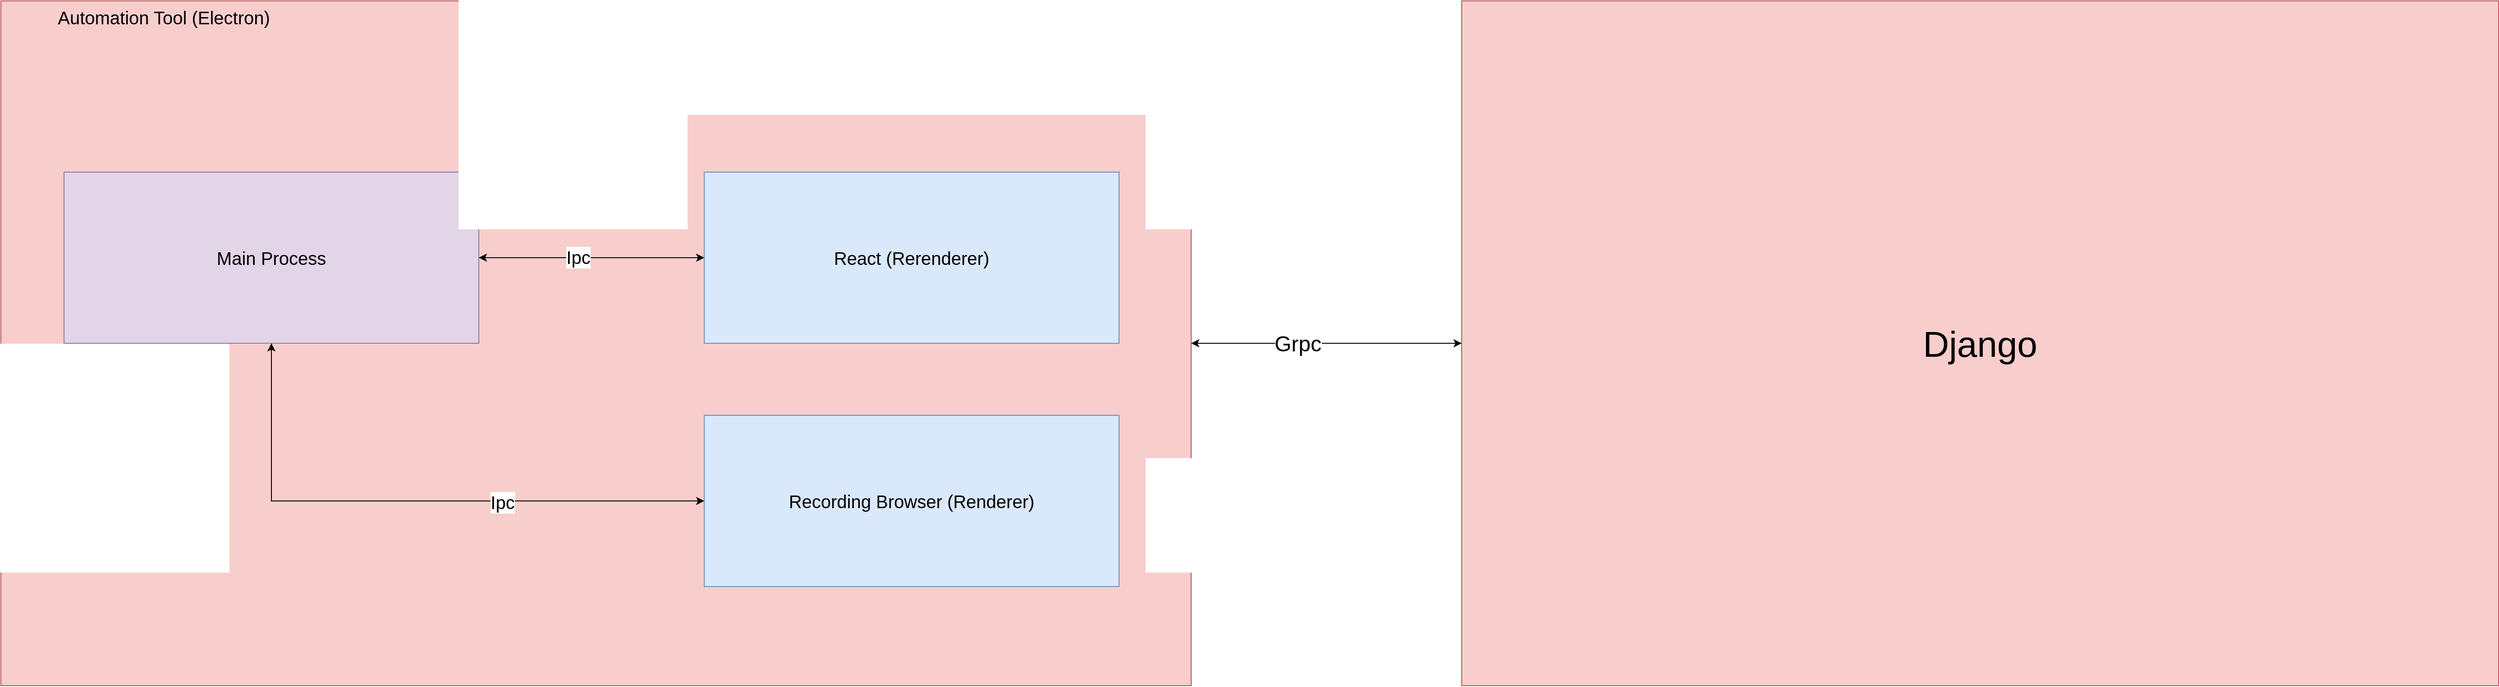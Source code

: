 <mxfile version="24.0.6" type="github" pages="2">
  <diagram id="iIuFKCDF0rgA8_M-LWsf" name="Architecture level 1">
    <mxGraphModel dx="1990" dy="2387" grid="1" gridSize="10" guides="1" tooltips="1" connect="1" arrows="1" fold="1" page="1" pageScale="1" pageWidth="827" pageHeight="1169" math="0" shadow="0">
      <root>
        <mxCell id="0" />
        <mxCell id="1" parent="0" />
        <mxCell id="3ITQ-9KY_IXJ1pXD1bsD-1" value="&lt;font style=&quot;font-size: 20px;&quot;&gt;&amp;nbsp; &amp;nbsp; &amp;nbsp; &amp;nbsp; &amp;nbsp; &amp;nbsp;Automation Tool (Electron)&lt;/font&gt;" style="rounded=0;whiteSpace=wrap;html=1;align=left;verticalAlign=top;fillColor=#f8cecc;strokeColor=#b85450;" vertex="1" parent="1">
          <mxGeometry x="210" y="-160" width="1320" height="760" as="geometry" />
        </mxCell>
        <mxCell id="3ITQ-9KY_IXJ1pXD1bsD-2" value="&lt;font style=&quot;font-size: 20px;&quot;&gt;Main Process&lt;/font&gt;" style="rounded=0;whiteSpace=wrap;html=1;fillColor=#e1d5e7;strokeColor=#9673a6;" vertex="1" parent="1">
          <mxGeometry x="280" y="30" width="460" height="190" as="geometry" />
        </mxCell>
        <mxCell id="3ITQ-9KY_IXJ1pXD1bsD-3" value="&lt;font style=&quot;font-size: 20px;&quot;&gt;React (Rerenderer)&lt;/font&gt;" style="rounded=0;whiteSpace=wrap;html=1;fillColor=#dae8fc;strokeColor=#6c8ebf;" vertex="1" parent="1">
          <mxGeometry x="990" y="30" width="460" height="190" as="geometry" />
        </mxCell>
        <mxCell id="3ITQ-9KY_IXJ1pXD1bsD-4" value="&lt;span style=&quot;font-size: 20px;&quot;&gt;Recording Browser (Renderer)&lt;/span&gt;" style="rounded=0;whiteSpace=wrap;html=1;fillColor=#dae8fc;strokeColor=#6c8ebf;" vertex="1" parent="1">
          <mxGeometry x="990" y="300" width="460" height="190" as="geometry" />
        </mxCell>
        <mxCell id="3ITQ-9KY_IXJ1pXD1bsD-5" value="" style="endArrow=classic;startArrow=classic;html=1;rounded=0;exitX=1;exitY=0.5;exitDx=0;exitDy=0;entryX=0;entryY=0.5;entryDx=0;entryDy=0;" edge="1" parent="1" source="3ITQ-9KY_IXJ1pXD1bsD-2" target="3ITQ-9KY_IXJ1pXD1bsD-3">
          <mxGeometry width="50" height="50" relative="1" as="geometry">
            <mxPoint x="850" y="120" as="sourcePoint" />
            <mxPoint x="900" y="70" as="targetPoint" />
          </mxGeometry>
        </mxCell>
        <mxCell id="3ITQ-9KY_IXJ1pXD1bsD-6" value="&lt;font style=&quot;font-size: 20px;&quot;&gt;Ipc&lt;/font&gt;" style="edgeLabel;html=1;align=center;verticalAlign=middle;resizable=0;points=[];" connectable="0" vertex="1" parent="3ITQ-9KY_IXJ1pXD1bsD-5">
          <mxGeometry x="-0.122" y="1" relative="1" as="geometry">
            <mxPoint as="offset" />
          </mxGeometry>
        </mxCell>
        <mxCell id="3ITQ-9KY_IXJ1pXD1bsD-7" value="" style="endArrow=classic;startArrow=classic;html=1;rounded=0;exitX=0.5;exitY=1;exitDx=0;exitDy=0;entryX=0;entryY=0.5;entryDx=0;entryDy=0;edgeStyle=orthogonalEdgeStyle;" edge="1" parent="1" source="3ITQ-9KY_IXJ1pXD1bsD-2" target="3ITQ-9KY_IXJ1pXD1bsD-4">
          <mxGeometry width="50" height="50" relative="1" as="geometry">
            <mxPoint x="820" y="440" as="sourcePoint" />
            <mxPoint x="870" y="390" as="targetPoint" />
          </mxGeometry>
        </mxCell>
        <mxCell id="3ITQ-9KY_IXJ1pXD1bsD-8" value="&lt;font style=&quot;font-size: 20px;&quot;&gt;Ipc&lt;/font&gt;" style="edgeLabel;html=1;align=center;verticalAlign=middle;resizable=0;points=[];" connectable="0" vertex="1" parent="3ITQ-9KY_IXJ1pXD1bsD-7">
          <mxGeometry x="0.316" y="-1" relative="1" as="geometry">
            <mxPoint as="offset" />
          </mxGeometry>
        </mxCell>
        <mxCell id="3ITQ-9KY_IXJ1pXD1bsD-9" value="&lt;font style=&quot;font-size: 40px;&quot;&gt;Django&lt;/font&gt;" style="rounded=0;whiteSpace=wrap;html=1;fillColor=#f8cecc;strokeColor=#b85450;" vertex="1" parent="1">
          <mxGeometry x="1830" y="-160" width="1150" height="760" as="geometry" />
        </mxCell>
        <mxCell id="3ITQ-9KY_IXJ1pXD1bsD-10" value="" style="endArrow=classic;startArrow=classic;html=1;rounded=0;exitX=1;exitY=0.5;exitDx=0;exitDy=0;entryX=0;entryY=0.5;entryDx=0;entryDy=0;" edge="1" parent="1" source="3ITQ-9KY_IXJ1pXD1bsD-1" target="3ITQ-9KY_IXJ1pXD1bsD-9">
          <mxGeometry width="50" height="50" relative="1" as="geometry">
            <mxPoint x="1640" y="250" as="sourcePoint" />
            <mxPoint x="1690" y="200" as="targetPoint" />
          </mxGeometry>
        </mxCell>
        <mxCell id="3ITQ-9KY_IXJ1pXD1bsD-11" value="&lt;font style=&quot;font-size: 24px;&quot;&gt;Grpc&lt;/font&gt;" style="edgeLabel;html=1;align=center;verticalAlign=middle;resizable=0;points=[];" connectable="0" vertex="1" parent="3ITQ-9KY_IXJ1pXD1bsD-10">
          <mxGeometry x="-0.217" relative="1" as="geometry">
            <mxPoint y="1" as="offset" />
          </mxGeometry>
        </mxCell>
      </root>
    </mxGraphModel>
  </diagram>
  <diagram name="Architecture level 2" id="r-trZT1NZWgIiJ5V_tFs">
    <mxGraphModel dx="10565" dy="4093" grid="1" gridSize="10" guides="1" tooltips="1" connect="1" arrows="1" fold="1" page="1" pageScale="1" pageWidth="827" pageHeight="1169" math="0" shadow="0">
      <root>
        <mxCell id="0" />
        <mxCell id="1" parent="0" />
        <mxCell id="x5SjwNf2DEz7JC8ixfJL-2" value="" style="rounded=0;whiteSpace=wrap;html=1;fillColor=#ffe6cc;strokeColor=#d79b00;" vertex="1" parent="1">
          <mxGeometry x="-2350" y="1322.75" width="350" height="170.25" as="geometry" />
        </mxCell>
        <mxCell id="x5SjwNf2DEz7JC8ixfJL-3" value="" style="rounded=0;whiteSpace=wrap;html=1;fillColor=#f8cecc;strokeColor=#b85450;" vertex="1" parent="1">
          <mxGeometry x="-5060" y="680" width="2560" height="1330" as="geometry" />
        </mxCell>
        <mxCell id="x5SjwNf2DEz7JC8ixfJL-4" value="" style="rounded=0;whiteSpace=wrap;html=1;fillColor=#dae8fc;strokeColor=#6c8ebf;" vertex="1" parent="1">
          <mxGeometry x="-1660" y="-50" width="2940" height="2670" as="geometry" />
        </mxCell>
        <mxCell id="x5SjwNf2DEz7JC8ixfJL-5" value="HeadlessController" style="swimlane;fontStyle=1;align=center;verticalAlign=top;childLayout=stackLayout;horizontal=1;startSize=26;horizontalStack=0;resizeParent=1;resizeParentMax=0;resizeLast=0;collapsible=1;marginBottom=0;whiteSpace=wrap;html=1;" vertex="1" parent="1">
          <mxGeometry x="-680" y="1260" width="220" height="316" as="geometry" />
        </mxCell>
        <mxCell id="x5SjwNf2DEz7JC8ixfJL-6" value="- tracker: Tracker instance" style="text;strokeColor=none;fillColor=none;align=left;verticalAlign=top;spacingLeft=4;spacingRight=4;overflow=hidden;rotatable=0;points=[[0,0.5],[1,0.5]];portConstraint=eastwest;whiteSpace=wrap;html=1;" vertex="1" parent="x5SjwNf2DEz7JC8ixfJL-5">
          <mxGeometry y="26" width="220" height="26" as="geometry" />
        </mxCell>
        <mxCell id="x5SjwNf2DEz7JC8ixfJL-7" value="- recorder: Recorder instance" style="text;strokeColor=none;fillColor=none;align=left;verticalAlign=top;spacingLeft=4;spacingRight=4;overflow=hidden;rotatable=0;points=[[0,0.5],[1,0.5]];portConstraint=eastwest;whiteSpace=wrap;html=1;" vertex="1" parent="x5SjwNf2DEz7JC8ixfJL-5">
          <mxGeometry y="52" width="220" height="28" as="geometry" />
        </mxCell>
        <mxCell id="x5SjwNf2DEz7JC8ixfJL-8" value="- loader: Loader instance" style="text;strokeColor=none;fillColor=none;align=left;verticalAlign=top;spacingLeft=4;spacingRight=4;overflow=hidden;rotatable=0;points=[[0,0.5],[1,0.5]];portConstraint=eastwest;whiteSpace=wrap;html=1;" vertex="1" parent="x5SjwNf2DEz7JC8ixfJL-5">
          <mxGeometry y="80" width="220" height="26" as="geometry" />
        </mxCell>
        <mxCell id="x5SjwNf2DEz7JC8ixfJL-9" value="- store: Store instance" style="text;strokeColor=none;fillColor=none;align=left;verticalAlign=top;spacingLeft=4;spacingRight=4;overflow=hidden;rotatable=0;points=[[0,0.5],[1,0.5]];portConstraint=eastwest;whiteSpace=wrap;html=1;" vertex="1" parent="x5SjwNf2DEz7JC8ixfJL-5">
          <mxGeometry y="106" width="220" height="26" as="geometry" />
        </mxCell>
        <mxCell id="x5SjwNf2DEz7JC8ixfJL-10" value="- highlight: Highlight instance" style="text;strokeColor=none;fillColor=none;align=left;verticalAlign=top;spacingLeft=4;spacingRight=4;overflow=hidden;rotatable=0;points=[[0,0.5],[1,0.5]];portConstraint=eastwest;whiteSpace=wrap;html=1;" vertex="1" parent="x5SjwNf2DEz7JC8ixfJL-5">
          <mxGeometry y="132" width="220" height="28" as="geometry" />
        </mxCell>
        <mxCell id="x5SjwNf2DEz7JC8ixfJL-11" value="- contextmenu: ContextMenu instance" style="text;strokeColor=none;fillColor=none;align=left;verticalAlign=top;spacingLeft=4;spacingRight=4;overflow=hidden;rotatable=0;points=[[0,0.5],[1,0.5]];portConstraint=eastwest;whiteSpace=wrap;html=1;" vertex="1" parent="x5SjwNf2DEz7JC8ixfJL-5">
          <mxGeometry y="160" width="220" height="30" as="geometry" />
        </mxCell>
        <mxCell id="x5SjwNf2DEz7JC8ixfJL-12" value="" style="line;strokeWidth=1;fillColor=none;align=left;verticalAlign=middle;spacingTop=-1;spacingLeft=3;spacingRight=3;rotatable=0;labelPosition=right;points=[];portConstraint=eastwest;strokeColor=inherit;" vertex="1" parent="x5SjwNf2DEz7JC8ixfJL-5">
          <mxGeometry y="190" width="220" height="8" as="geometry" />
        </mxCell>
        <mxCell id="x5SjwNf2DEz7JC8ixfJL-13" value="+ init(): void" style="text;strokeColor=none;fillColor=none;align=left;verticalAlign=top;spacingLeft=4;spacingRight=4;overflow=hidden;rotatable=0;points=[[0,0.5],[1,0.5]];portConstraint=eastwest;whiteSpace=wrap;html=1;" vertex="1" parent="x5SjwNf2DEz7JC8ixfJL-5">
          <mxGeometry y="198" width="220" height="26" as="geometry" />
        </mxCell>
        <mxCell id="x5SjwNf2DEz7JC8ixfJL-14" value="+ getEventLog(): event logs array" style="text;strokeColor=none;fillColor=none;align=left;verticalAlign=top;spacingLeft=4;spacingRight=4;overflow=hidden;rotatable=0;points=[[0,0.5],[1,0.5]];portConstraint=eastwest;whiteSpace=wrap;html=1;" vertex="1" parent="x5SjwNf2DEz7JC8ixfJL-5">
          <mxGeometry y="224" width="220" height="26" as="geometry" />
        </mxCell>
        <mxCell id="x5SjwNf2DEz7JC8ixfJL-15" value="- handleMessage(event: object): void" style="text;strokeColor=none;fillColor=none;align=left;verticalAlign=top;spacingLeft=4;spacingRight=4;overflow=hidden;rotatable=0;points=[[0,0.5],[1,0.5]];portConstraint=eastwest;whiteSpace=wrap;html=1;" vertex="1" parent="x5SjwNf2DEz7JC8ixfJL-5">
          <mxGeometry y="250" width="220" height="22" as="geometry" />
        </mxCell>
        <mxCell id="x5SjwNf2DEz7JC8ixfJL-16" value="- resume(): void" style="text;strokeColor=none;fillColor=none;align=left;verticalAlign=top;spacingLeft=4;spacingRight=4;overflow=hidden;rotatable=0;points=[[0,0.5],[1,0.5]];portConstraint=eastwest;whiteSpace=wrap;html=1;" vertex="1" parent="x5SjwNf2DEz7JC8ixfJL-5">
          <mxGeometry y="272" width="220" height="22" as="geometry" />
        </mxCell>
        <mxCell id="x5SjwNf2DEz7JC8ixfJL-17" value="- pause(): void" style="text;strokeColor=none;fillColor=none;align=left;verticalAlign=top;spacingLeft=4;spacingRight=4;overflow=hidden;rotatable=0;points=[[0,0.5],[1,0.5]];portConstraint=eastwest;whiteSpace=wrap;html=1;" vertex="1" parent="x5SjwNf2DEz7JC8ixfJL-5">
          <mxGeometry y="294" width="220" height="22" as="geometry" />
        </mxCell>
        <mxCell id="x5SjwNf2DEz7JC8ixfJL-18" value="Tracker" style="swimlane;fontStyle=1;align=center;verticalAlign=top;childLayout=stackLayout;horizontal=1;startSize=26;horizontalStack=0;resizeParent=1;resizeParentMax=0;resizeLast=0;collapsible=1;marginBottom=0;whiteSpace=wrap;html=1;" vertex="1" parent="1">
          <mxGeometry x="-1560" y="1706" width="420" height="466" as="geometry" />
        </mxCell>
        <mxCell id="x5SjwNf2DEz7JC8ixfJL-19" value="- _overlay: object" style="text;strokeColor=none;fillColor=none;align=left;verticalAlign=top;spacingLeft=4;spacingRight=4;overflow=hidden;rotatable=0;points=[[0,0.5],[1,0.5]];portConstraint=eastwest;whiteSpace=wrap;html=1;" vertex="1" parent="x5SjwNf2DEz7JC8ixfJL-18">
          <mxGeometry y="26" width="420" height="26" as="geometry" />
        </mxCell>
        <mxCell id="x5SjwNf2DEz7JC8ixfJL-20" value="- _selector: object" style="text;strokeColor=none;fillColor=none;align=left;verticalAlign=top;spacingLeft=4;spacingRight=4;overflow=hidden;rotatable=0;points=[[0,0.5],[1,0.5]];portConstraint=eastwest;whiteSpace=wrap;html=1;" vertex="1" parent="x5SjwNf2DEz7JC8ixfJL-18">
          <mxGeometry y="52" width="420" height="26" as="geometry" />
        </mxCell>
        <mxCell id="x5SjwNf2DEz7JC8ixfJL-21" value="- _element: object" style="text;strokeColor=none;fillColor=none;align=left;verticalAlign=top;spacingLeft=4;spacingRight=4;overflow=hidden;rotatable=0;points=[[0,0.5],[1,0.5]];portConstraint=eastwest;whiteSpace=wrap;html=1;" vertex="1" parent="x5SjwNf2DEz7JC8ixfJL-18">
          <mxGeometry y="78" width="420" height="26" as="geometry" />
        </mxCell>
        <mxCell id="x5SjwNf2DEz7JC8ixfJL-22" value="- _dimensions: object" style="text;strokeColor=none;fillColor=none;align=left;verticalAlign=top;spacingLeft=4;spacingRight=4;overflow=hidden;rotatable=0;points=[[0,0.5],[1,0.5]];portConstraint=eastwest;whiteSpace=wrap;html=1;" vertex="1" parent="x5SjwNf2DEz7JC8ixfJL-18">
          <mxGeometry y="104" width="420" height="26" as="geometry" />
        </mxCell>
        <mxCell id="x5SjwNf2DEz7JC8ixfJL-23" value="+ currentSelector: object" style="text;strokeColor=none;fillColor=none;align=left;verticalAlign=top;spacingLeft=4;spacingRight=4;overflow=hidden;rotatable=0;points=[[0,0.5],[1,0.5]];portConstraint=eastwest;whiteSpace=wrap;html=1;" vertex="1" parent="x5SjwNf2DEz7JC8ixfJL-18">
          <mxGeometry y="130" width="420" height="30" as="geometry" />
        </mxCell>
        <mxCell id="x5SjwNf2DEz7JC8ixfJL-24" value="+ selector: object" style="text;strokeColor=none;fillColor=none;align=left;verticalAlign=top;spacingLeft=4;spacingRight=4;overflow=hidden;rotatable=0;points=[[0,0.5],[1,0.5]];portConstraint=eastwest;whiteSpace=wrap;html=1;" vertex="1" parent="x5SjwNf2DEz7JC8ixfJL-18">
          <mxGeometry y="160" width="420" height="30" as="geometry" />
        </mxCell>
        <mxCell id="x5SjwNf2DEz7JC8ixfJL-25" value="+ paginationSelector: object" style="text;strokeColor=none;fillColor=none;align=left;verticalAlign=top;spacingLeft=4;spacingRight=4;overflow=hidden;rotatable=0;points=[[0,0.5],[1,0.5]];portConstraint=eastwest;whiteSpace=wrap;html=1;" vertex="1" parent="x5SjwNf2DEz7JC8ixfJL-18">
          <mxGeometry y="190" width="420" height="30" as="geometry" />
        </mxCell>
        <mxCell id="x5SjwNf2DEz7JC8ixfJL-26" value="+ nextPageSelector: object" style="text;strokeColor=none;fillColor=none;align=left;verticalAlign=top;spacingLeft=4;spacingRight=4;overflow=hidden;rotatable=0;points=[[0,0.5],[1,0.5]];portConstraint=eastwest;whiteSpace=wrap;html=1;" vertex="1" parent="x5SjwNf2DEz7JC8ixfJL-18">
          <mxGeometry y="220" width="420" height="30" as="geometry" />
        </mxCell>
        <mxCell id="x5SjwNf2DEz7JC8ixfJL-27" value="" style="line;strokeWidth=1;fillColor=none;align=left;verticalAlign=middle;spacingTop=-1;spacingLeft=3;spacingRight=3;rotatable=0;labelPosition=right;points=[];portConstraint=eastwest;strokeColor=inherit;" vertex="1" parent="x5SjwNf2DEz7JC8ixfJL-18">
          <mxGeometry y="250" width="420" height="8" as="geometry" />
        </mxCell>
        <mxCell id="x5SjwNf2DEz7JC8ixfJL-28" value="+ startTracking(): void" style="text;strokeColor=none;fillColor=none;align=left;verticalAlign=top;spacingLeft=4;spacingRight=4;overflow=hidden;rotatable=0;points=[[0,0.5],[1,0.5]];portConstraint=eastwest;whiteSpace=wrap;html=1;" vertex="1" parent="x5SjwNf2DEz7JC8ixfJL-18">
          <mxGeometry y="258" width="420" height="26" as="geometry" />
        </mxCell>
        <mxCell id="x5SjwNf2DEz7JC8ixfJL-29" value="+ stopTracking(): void" style="text;strokeColor=none;fillColor=none;align=left;verticalAlign=top;spacingLeft=4;spacingRight=4;overflow=hidden;rotatable=0;points=[[0,0.5],[1,0.5]];portConstraint=eastwest;whiteSpace=wrap;html=1;" vertex="1" parent="x5SjwNf2DEz7JC8ixfJL-18">
          <mxGeometry y="284" width="420" height="26" as="geometry" />
        </mxCell>
        <mxCell id="x5SjwNf2DEz7JC8ixfJL-30" value="+ mouseover(e: object): void" style="text;strokeColor=none;fillColor=none;align=left;verticalAlign=top;spacingLeft=4;spacingRight=4;overflow=hidden;rotatable=0;points=[[0,0.5],[1,0.5]];portConstraint=eastwest;whiteSpace=wrap;html=1;" vertex="1" parent="x5SjwNf2DEz7JC8ixfJL-18">
          <mxGeometry y="310" width="420" height="26" as="geometry" />
        </mxCell>
        <mxCell id="x5SjwNf2DEz7JC8ixfJL-31" value="+ mousemove(e: object): void" style="text;strokeColor=none;fillColor=none;align=left;verticalAlign=top;spacingLeft=4;spacingRight=4;overflow=hidden;rotatable=0;points=[[0,0.5],[1,0.5]];portConstraint=eastwest;whiteSpace=wrap;html=1;" vertex="1" parent="x5SjwNf2DEz7JC8ixfJL-18">
          <mxGeometry y="336" width="420" height="26" as="geometry" />
        </mxCell>
        <mxCell id="x5SjwNf2DEz7JC8ixfJL-32" value="+ cleanup(): void" style="text;strokeColor=none;fillColor=none;align=left;verticalAlign=top;spacingLeft=4;spacingRight=4;overflow=hidden;rotatable=0;points=[[0,0.5],[1,0.5]];portConstraint=eastwest;whiteSpace=wrap;html=1;" vertex="1" parent="x5SjwNf2DEz7JC8ixfJL-18">
          <mxGeometry y="362" width="420" height="26" as="geometry" />
        </mxCell>
        <mxCell id="x5SjwNf2DEz7JC8ixfJL-33" value="+ highlightSelector(elementTarget: object, color: string, text: string): void" style="text;strokeColor=none;fillColor=none;align=left;verticalAlign=top;spacingLeft=4;spacingRight=4;overflow=hidden;rotatable=0;points=[[0,0.5],[1,0.5]];portConstraint=eastwest;whiteSpace=wrap;html=1;" vertex="1" parent="x5SjwNf2DEz7JC8ixfJL-18">
          <mxGeometry y="388" width="420" height="26" as="geometry" />
        </mxCell>
        <mxCell id="x5SjwNf2DEz7JC8ixfJL-34" value="- _handleScroll(): void" style="text;strokeColor=none;fillColor=none;align=left;verticalAlign=top;spacingLeft=4;spacingRight=4;overflow=hidden;rotatable=0;points=[[0,0.5],[1,0.5]];portConstraint=eastwest;whiteSpace=wrap;html=1;" vertex="1" parent="x5SjwNf2DEz7JC8ixfJL-18">
          <mxGeometry y="414" width="420" height="26" as="geometry" />
        </mxCell>
        <mxCell id="x5SjwNf2DEz7JC8ixfJL-35" value="- _handleResize(): void" style="text;strokeColor=none;fillColor=none;align=left;verticalAlign=top;spacingLeft=4;spacingRight=4;overflow=hidden;rotatable=0;points=[[0,0.5],[1,0.5]];portConstraint=eastwest;whiteSpace=wrap;html=1;" vertex="1" parent="x5SjwNf2DEz7JC8ixfJL-18">
          <mxGeometry y="440" width="420" height="26" as="geometry" />
        </mxCell>
        <mxCell id="x5SjwNf2DEz7JC8ixfJL-36" value="ContextMenu" style="swimlane;fontStyle=1;align=center;verticalAlign=top;childLayout=stackLayout;horizontal=1;startSize=26;horizontalStack=0;resizeParent=1;resizeParentMax=0;resizeLast=0;collapsible=1;marginBottom=0;whiteSpace=wrap;html=1;" vertex="1" parent="1">
          <mxGeometry x="-1000" y="1710" width="400" height="626" as="geometry" />
        </mxCell>
        <mxCell id="x5SjwNf2DEz7JC8ixfJL-37" value="- _menu: object" style="text;strokeColor=none;fillColor=none;align=left;verticalAlign=top;spacingLeft=4;spacingRight=4;overflow=hidden;rotatable=0;points=[[0,0.5],[1,0.5]];portConstraint=eastwest;whiteSpace=wrap;html=1;" vertex="1" parent="x5SjwNf2DEz7JC8ixfJL-36">
          <mxGeometry y="26" width="400" height="26" as="geometry" />
        </mxCell>
        <mxCell id="x5SjwNf2DEz7JC8ixfJL-38" value="+ store: Store instance" style="text;strokeColor=none;fillColor=none;align=left;verticalAlign=top;spacingLeft=4;spacingRight=4;overflow=hidden;rotatable=0;points=[[0,0.5],[1,0.5]];portConstraint=eastwest;whiteSpace=wrap;html=1;" vertex="1" parent="x5SjwNf2DEz7JC8ixfJL-36">
          <mxGeometry y="52" width="400" height="26" as="geometry" />
        </mxCell>
        <mxCell id="x5SjwNf2DEz7JC8ixfJL-39" value="+ actionMap: Object" style="text;strokeColor=none;fillColor=none;align=left;verticalAlign=top;spacingLeft=4;spacingRight=4;overflow=hidden;rotatable=0;points=[[0,0.5],[1,0.5]];portConstraint=eastwest;whiteSpace=wrap;html=1;" vertex="1" parent="x5SjwNf2DEz7JC8ixfJL-36">
          <mxGeometry y="78" width="400" height="26" as="geometry" />
        </mxCell>
        <mxCell id="x5SjwNf2DEz7JC8ixfJL-40" value="+ removeSelectoType&lt;span style=&quot;caret-color: rgba(0, 0, 0, 0); color: rgba(0, 0, 0, 0); font-family: monospace; font-size: 0px; white-space: nowrap;&quot;&gt;%3CmxGraphModel%3E%3Croot%3E%3CmxCell%20id%3D%220%22%2F%3E%3CmxCell%20id%3D%221%22%20parent%3D%220%22%2F%3E%3CmxCell%20id%3D%222%22%20value%3D%22ContextMenu%22%20style%3D%22swimlane%3BfontStyle%3D1%3Balign%3Dcenter%3BverticalAlign%3Dtop%3BchildLayout%3DstackLayout%3Bhorizontal%3D1%3BstartSize%3D26%3BhorizontalStack%3D0%3BresizeParent%3D1%3BresizeParentMax%3D0%3BresizeLast%3D0%3Bcollapsible%3D1%3BmarginBottom%3D0%3BwhiteSpace%3Dwrap%3Bhtml%3D1%3B%22%20vertex%3D%221%22%20parent%3D%221%22%3E%3CmxGeometry%20x%3D%221700%22%20y%3D%222810%22%20width%3D%22170%22%20height%3D%22466%22%20as%3D%22geometry%22%2F%3E%3C%2FmxCell%3E%3CmxCell%20id%3D%223%22%20value%3D%22-%20_overlay%3A%20object%22%20style%3D%22text%3BstrokeColor%3Dnone%3BfillColor%3Dnone%3Balign%3Dleft%3BverticalAlign%3Dtop%3BspacingLeft%3D4%3BspacingRight%3D4%3Boverflow%3Dhidden%3Brotatable%3D0%3Bpoints%3D%5B%5B0%2C0.5%5D%2C%5B1%2C0.5%5D%5D%3BportConstraint%3Deastwest%3BwhiteSpace%3Dwrap%3Bhtml%3D1%3B%22%20vertex%3D%221%22%20parent%3D%222%22%3E%3CmxGeometry%20y%3D%2226%22%20width%3D%22170%22%20height%3D%2226%22%20as%3D%22geometry%22%2F%3E%3C%2FmxCell%3E%3CmxCell%20id%3D%224%22%20value%3D%22-%20_selector%3A%20object%22%20style%3D%22text%3BstrokeColor%3Dnone%3BfillColor%3Dnone%3Balign%3Dleft%3BverticalAlign%3Dtop%3BspacingLeft%3D4%3BspacingRight%3D4%3Boverflow%3Dhidden%3Brotatable%3D0%3Bpoints%3D%5B%5B0%2C0.5%5D%2C%5B1%2C0.5%5D%5D%3BportConstraint%3Deastwest%3BwhiteSpace%3Dwrap%3Bhtml%3D1%3B%22%20vertex%3D%221%22%20parent%3D%222%22%3E%3CmxGeometry%20y%3D%2252%22%20width%3D%22170%22%20height%3D%2226%22%20as%3D%22geometry%22%2F%3E%3C%2FmxCell%3E%3CmxCell%20id%3D%225%22%20value%3D%22-%20_element%3A%20object%22%20style%3D%22text%3BstrokeColor%3Dnone%3BfillColor%3Dnone%3Balign%3Dleft%3BverticalAlign%3Dtop%3BspacingLeft%3D4%3BspacingRight%3D4%3Boverflow%3Dhidden%3Brotatable%3D0%3Bpoints%3D%5B%5B0%2C0.5%5D%2C%5B1%2C0.5%5D%5D%3BportConstraint%3Deastwest%3BwhiteSpace%3Dwrap%3Bhtml%3D1%3B%22%20vertex%3D%221%22%20parent%3D%222%22%3E%3CmxGeometry%20y%3D%2278%22%20width%3D%22170%22%20height%3D%2226%22%20as%3D%22geometry%22%2F%3E%3C%2FmxCell%3E%3CmxCell%20id%3D%226%22%20value%3D%22-%20_dimensions%3A%20object%22%20style%3D%22text%3BstrokeColor%3Dnone%3BfillColor%3Dnone%3Balign%3Dleft%3BverticalAlign%3Dtop%3BspacingLeft%3D4%3BspacingRight%3D4%3Boverflow%3Dhidden%3Brotatable%3D0%3Bpoints%3D%5B%5B0%2C0.5%5D%2C%5B1%2C0.5%5D%5D%3BportConstraint%3Deastwest%3BwhiteSpace%3Dwrap%3Bhtml%3D1%3B%22%20vertex%3D%221%22%20parent%3D%222%22%3E%3CmxGeometry%20y%3D%22104%22%20width%3D%22170%22%20height%3D%2226%22%20as%3D%22geometry%22%2F%3E%3C%2FmxCell%3E%3CmxCell%20id%3D%227%22%20value%3D%22%2B%20currentSelector%3A%20object%22%20style%3D%22text%3BstrokeColor%3Dnone%3BfillColor%3Dnone%3Balign%3Dleft%3BverticalAlign%3Dtop%3BspacingLeft%3D4%3BspacingRight%3D4%3Boverflow%3Dhidden%3Brotatable%3D0%3Bpoints%3D%5B%5B0%2C0.5%5D%2C%5B1%2C0.5%5D%5D%3BportConstraint%3Deastwest%3BwhiteSpace%3Dwrap%3Bhtml%3D1%3B%22%20vertex%3D%221%22%20parent%3D%222%22%3E%3CmxGeometry%20y%3D%22130%22%20width%3D%22170%22%20height%3D%2230%22%20as%3D%22geometry%22%2F%3E%3C%2FmxCell%3E%3CmxCell%20id%3D%228%22%20value%3D%22%2B%20selector%3A%20object%22%20style%3D%22text%3BstrokeColor%3Dnone%3BfillColor%3Dnone%3Balign%3Dleft%3BverticalAlign%3Dtop%3BspacingLeft%3D4%3BspacingRight%3D4%3Boverflow%3Dhidden%3Brotatable%3D0%3Bpoints%3D%5B%5B0%2C0.5%5D%2C%5B1%2C0.5%5D%5D%3BportConstraint%3Deastwest%3BwhiteSpace%3Dwrap%3Bhtml%3D1%3B%22%20vertex%3D%221%22%20parent%3D%222%22%3E%3CmxGeometry%20y%3D%22160%22%20width%3D%22170%22%20height%3D%2230%22%20as%3D%22geometry%22%2F%3E%3C%2FmxCell%3E%3CmxCell%20id%3D%229%22%20value%3D%22%2B%20paginationSelector%3A%20object%22%20style%3D%22text%3BstrokeColor%3Dnone%3BfillColor%3Dnone%3Balign%3Dleft%3BverticalAlign%3Dtop%3BspacingLeft%3D4%3BspacingRight%3D4%3Boverflow%3Dhidden%3Brotatable%3D0%3Bpoints%3D%5B%5B0%2C0.5%5D%2C%5B1%2C0.5%5D%5D%3BportConstraint%3Deastwest%3BwhiteSpace%3Dwrap%3Bhtml%3D1%3B%22%20vertex%3D%221%22%20parent%3D%222%22%3E%3CmxGeometry%20y%3D%22190%22%20width%3D%22170%22%20height%3D%2230%22%20as%3D%22geometry%22%2F%3E%3C%2FmxCell%3E%3CmxCell%20id%3D%2210%22%20value%3D%22%2B%20nextPageSelector%3A%20object%22%20style%3D%22text%3BstrokeColor%3Dnone%3BfillColor%3Dnone%3Balign%3Dleft%3BverticalAlign%3Dtop%3BspacingLeft%3D4%3BspacingRight%3D4%3Boverflow%3Dhidden%3Brotatable%3D0%3Bpoints%3D%5B%5B0%2C0.5%5D%2C%5B1%2C0.5%5D%5D%3BportConstraint%3Deastwest%3BwhiteSpace%3Dwrap%3Bhtml%3D1%3B%22%20vertex%3D%221%22%20parent%3D%222%22%3E%3CmxGeometry%20y%3D%22220%22%20width%3D%22170%22%20height%3D%2230%22%20as%3D%22geometry%22%2F%3E%3C%2FmxCell%3E%3CmxCell%20id%3D%2211%22%20value%3D%22%22%20style%3D%22line%3BstrokeWidth%3D1%3BfillColor%3Dnone%3Balign%3Dleft%3BverticalAlign%3Dmiddle%3BspacingTop%3D-1%3BspacingLeft%3D3%3BspacingRight%3D3%3Brotatable%3D0%3BlabelPosition%3Dright%3Bpoints%3D%5B%5D%3BportConstraint%3Deastwest%3BstrokeColor%3Dinherit%3B%22%20vertex%3D%221%22%20parent%3D%222%22%3E%3CmxGeometry%20y%3D%22250%22%20width%3D%22170%22%20height%3D%228%22%20as%3D%22geometry%22%2F%3E%3C%2FmxCell%3E%3CmxCell%20id%3D%2212%22%20value%3D%22%2B%20startTracking%3A%20void%22%20style%3D%22text%3BstrokeColor%3Dnone%3BfillColor%3Dnone%3Balign%3Dleft%3BverticalAlign%3Dtop%3BspacingLeft%3D4%3BspacingRight%3D4%3Boverflow%3Dhidden%3Brotatable%3D0%3Bpoints%3D%5B%5B0%2C0.5%5D%2C%5B1%2C0.5%5D%5D%3BportConstraint%3Deastwest%3BwhiteSpace%3Dwrap%3Bhtml%3D1%3B%22%20vertex%3D%221%22%20parent%3D%222%22%3E%3CmxGeometry%20y%3D%22258%22%20width%3D%22170%22%20height%3D%2226%22%20as%3D%22geometry%22%2F%3E%3C%2FmxCell%3E%3CmxCell%20id%3D%2213%22%20value%3D%22%2B%20stopTracking%3A%20void%22%20style%3D%22text%3BstrokeColor%3Dnone%3BfillColor%3Dnone%3Balign%3Dleft%3BverticalAlign%3Dtop%3BspacingLeft%3D4%3BspacingRight%3D4%3Boverflow%3Dhidden%3Brotatable%3D0%3Bpoints%3D%5B%5B0%2C0.5%5D%2C%5B1%2C0.5%5D%5D%3BportConstraint%3Deastwest%3BwhiteSpace%3Dwrap%3Bhtml%3D1%3B%22%20vertex%3D%221%22%20parent%3D%222%22%3E%3CmxGeometry%20y%3D%22284%22%20width%3D%22170%22%20height%3D%2226%22%20as%3D%22geometry%22%2F%3E%3C%2FmxCell%3E%3CmxCell%20id%3D%2214%22%20value%3D%22%2B%20mouseover%3A%20void%22%20style%3D%22text%3BstrokeColor%3Dnone%3BfillColor%3Dnone%3Balign%3Dleft%3BverticalAlign%3Dtop%3BspacingLeft%3D4%3BspacingRight%3D4%3Boverflow%3Dhidden%3Brotatable%3D0%3Bpoints%3D%5B%5B0%2C0.5%5D%2C%5B1%2C0.5%5D%5D%3BportConstraint%3Deastwest%3BwhiteSpace%3Dwrap%3Bhtml%3D1%3B%22%20vertex%3D%221%22%20parent%3D%222%22%3E%3CmxGeometry%20y%3D%22310%22%20width%3D%22170%22%20height%3D%2226%22%20as%3D%22geometry%22%2F%3E%3C%2FmxCell%3E%3CmxCell%20id%3D%2215%22%20value%3D%22%2B%20mousemove%3A%20void%22%20style%3D%22text%3BstrokeColor%3Dnone%3BfillColor%3Dnone%3Balign%3Dleft%3BverticalAlign%3Dtop%3BspacingLeft%3D4%3BspacingRight%3D4%3Boverflow%3Dhidden%3Brotatable%3D0%3Bpoints%3D%5B%5B0%2C0.5%5D%2C%5B1%2C0.5%5D%5D%3BportConstraint%3Deastwest%3BwhiteSpace%3Dwrap%3Bhtml%3D1%3B%22%20vertex%3D%221%22%20parent%3D%222%22%3E%3CmxGeometry%20y%3D%22336%22%20width%3D%22170%22%20height%3D%2226%22%20as%3D%22geometry%22%2F%3E%3C%2FmxCell%3E%3CmxCell%20id%3D%2216%22%20value%3D%22%2B%20cleanup%3A%20void%22%20style%3D%22text%3BstrokeColor%3Dnone%3BfillColor%3Dnone%3Balign%3Dleft%3BverticalAlign%3Dtop%3BspacingLeft%3D4%3BspacingRight%3D4%3Boverflow%3Dhidden%3Brotatable%3D0%3Bpoints%3D%5B%5B0%2C0.5%5D%2C%5B1%2C0.5%5D%5D%3BportConstraint%3Deastwest%3BwhiteSpace%3Dwrap%3Bhtml%3D1%3B%22%20vertex%3D%221%22%20parent%3D%222%22%3E%3CmxGeometry%20y%3D%22362%22%20width%3D%22170%22%20height%3D%2226%22%20as%3D%22geometry%22%2F%3E%3C%2FmxCell%3E%3CmxCell%20id%3D%2217%22%20value%3D%22%2B%20highlightSelector%3A%20void%22%20style%3D%22text%3BstrokeColor%3Dnone%3BfillColor%3Dnone%3Balign%3Dleft%3BverticalAlign%3Dtop%3BspacingLeft%3D4%3BspacingRight%3D4%3Boverflow%3Dhidden%3Brotatable%3D0%3Bpoints%3D%5B%5B0%2C0.5%5D%2C%5B1%2C0.5%5D%5D%3BportConstraint%3Deastwest%3BwhiteSpace%3Dwrap%3Bhtml%3D1%3B%22%20vertex%3D%221%22%20parent%3D%222%22%3E%3CmxGeometry%20y%3D%22388%22%20width%3D%22170%22%20height%3D%2226%22%20as%3D%22geometry%22%2F%3E%3C%2FmxCell%3E%3CmxCell%20id%3D%2218%22%20value%3D%22-%20handleScroll%3A%20void%22%20style%3D%22text%3BstrokeColor%3Dnone%3BfillColor%3Dnone%3Balign%3Dleft%3BverticalAlign%3Dtop%3BspacingLeft%3D4%3BspacingRight%3D4%3Boverflow%3Dhidden%3Brotatable%3D0%3Bpoints%3D%5B%5B0%2C0.5%5D%2C%5B1%2C0.5%5D%5D%3BportConstraint%3Deastwest%3BwhiteSpace%3Dwrap%3Bhtml%3D1%3B%22%20vertex%3D%221%22%20parent%3D%222%22%3E%3CmxGeometry%20y%3D%22414%22%20width%3D%22170%22%20height%3D%2226%22%20as%3D%22geometry%22%2F%3E%3C%2FmxCell%3E%3CmxCell%20id%3D%2219%22%20value%3D%22-%20handleResize%3A%20void%22%20style%3D%22text%3BstrokeColor%3Dnone%3BfillColor%3Dnone%3Balign%3Dleft%3BverticalAlign%3Dtop%3BspacingLeft%3D4%3BspacingRight%3D4%3Boverflow%3Dhidden%3Brotatable%3D0%3Bpoints%3D%5B%5B0%2C0.5%5D%2C%5B1%2C0.5%5D%5D%3BportConstraint%3Deastwest%3BwhiteSpace%3Dwrap%3Bhtml%3D1%3B%22%20vertex%3D%221%22%20parent%3D%222%22%3E%3CmxGeometry%20y%3D%22440%22%20width%3D%22170%22%20height%3D%2226%22%20as%3D%22geometry%22%2F%3E%3C%2FmxCell%3E%3C%2Froot%3E%3C%2FmxGraphModel%3E&lt;/span&gt;: object" style="text;strokeColor=none;fillColor=none;align=left;verticalAlign=top;spacingLeft=4;spacingRight=4;overflow=hidden;rotatable=0;points=[[0,0.5],[1,0.5]];portConstraint=eastwest;whiteSpace=wrap;html=1;" vertex="1" parent="x5SjwNf2DEz7JC8ixfJL-36">
          <mxGeometry y="104" width="400" height="26" as="geometry" />
        </mxCell>
        <mxCell id="x5SjwNf2DEz7JC8ixfJL-41" value="" style="line;strokeWidth=1;fillColor=none;align=left;verticalAlign=middle;spacingTop=-1;spacingLeft=3;spacingRight=3;rotatable=0;labelPosition=right;points=[];portConstraint=eastwest;strokeColor=inherit;" vertex="1" parent="x5SjwNf2DEz7JC8ixfJL-36">
          <mxGeometry y="130" width="400" height="8" as="geometry" />
        </mxCell>
        <mxCell id="x5SjwNf2DEz7JC8ixfJL-42" value="+ init(): void" style="text;strokeColor=none;fillColor=none;align=left;verticalAlign=top;spacingLeft=4;spacingRight=4;overflow=hidden;rotatable=0;points=[[0,0.5],[1,0.5]];portConstraint=eastwest;whiteSpace=wrap;html=1;" vertex="1" parent="x5SjwNf2DEz7JC8ixfJL-36">
          <mxGeometry y="138" width="400" height="26" as="geometry" />
        </mxCell>
        <mxCell id="x5SjwNf2DEz7JC8ixfJL-43" value="+ destroy(): void" style="text;strokeColor=none;fillColor=none;align=left;verticalAlign=top;spacingLeft=4;spacingRight=4;overflow=hidden;rotatable=0;points=[[0,0.5],[1,0.5]];portConstraint=eastwest;whiteSpace=wrap;html=1;" vertex="1" parent="x5SjwNf2DEz7JC8ixfJL-36">
          <mxGeometry y="164" width="400" height="26" as="geometry" />
        </mxCell>
        <mxCell id="x5SjwNf2DEz7JC8ixfJL-44" value="- _getActionMap(): object" style="text;strokeColor=none;fillColor=none;align=left;verticalAlign=top;spacingLeft=4;spacingRight=4;overflow=hidden;rotatable=0;points=[[0,0.5],[1,0.5]];portConstraint=eastwest;whiteSpace=wrap;html=1;" vertex="1" parent="x5SjwNf2DEz7JC8ixfJL-36">
          <mxGeometry y="190" width="400" height="26" as="geometry" />
        </mxCell>
        <mxCell id="x5SjwNf2DEz7JC8ixfJL-45" value="- _addHighlightingSelector(type: object, e: object): void" style="text;strokeColor=none;fillColor=none;align=left;verticalAlign=top;spacingLeft=4;spacingRight=4;overflow=hidden;rotatable=0;points=[[0,0.5],[1,0.5]];portConstraint=eastwest;whiteSpace=wrap;html=1;" vertex="1" parent="x5SjwNf2DEz7JC8ixfJL-36">
          <mxGeometry y="216" width="400" height="24" as="geometry" />
        </mxCell>
        <mxCell id="x5SjwNf2DEz7JC8ixfJL-46" value="- _handleContextMenu(e: object): void" style="text;strokeColor=none;fillColor=none;align=left;verticalAlign=top;spacingLeft=4;spacingRight=4;overflow=hidden;rotatable=0;points=[[0,0.5],[1,0.5]];portConstraint=eastwest;whiteSpace=wrap;html=1;" vertex="1" parent="x5SjwNf2DEz7JC8ixfJL-36">
          <mxGeometry y="240" width="400" height="28" as="geometry" />
        </mxCell>
        <mxCell id="x5SjwNf2DEz7JC8ixfJL-47" value="- _removeExistingMenu(): void" style="text;strokeColor=none;fillColor=none;align=left;verticalAlign=top;spacingLeft=4;spacingRight=4;overflow=hidden;rotatable=0;points=[[0,0.5],[1,0.5]];portConstraint=eastwest;whiteSpace=wrap;html=1;" vertex="1" parent="x5SjwNf2DEz7JC8ixfJL-36">
          <mxGeometry y="268" width="400" height="26" as="geometry" />
        </mxCell>
        <mxCell id="x5SjwNf2DEz7JC8ixfJL-48" value="- _removeMenu(): void" style="text;strokeColor=none;fillColor=none;align=left;verticalAlign=top;spacingLeft=4;spacingRight=4;overflow=hidden;rotatable=0;points=[[0,0.5],[1,0.5]];portConstraint=eastwest;whiteSpace=wrap;html=1;" vertex="1" parent="x5SjwNf2DEz7JC8ixfJL-36">
          <mxGeometry y="294" width="400" height="26" as="geometry" />
        </mxCell>
        <mxCell id="x5SjwNf2DEz7JC8ixfJL-49" value="- _createMenu(e: object): void" style="text;strokeColor=none;fillColor=none;align=left;verticalAlign=top;spacingLeft=4;spacingRight=4;overflow=hidden;rotatable=0;points=[[0,0.5],[1,0.5]];portConstraint=eastwest;whiteSpace=wrap;html=1;" vertex="1" parent="x5SjwNf2DEz7JC8ixfJL-36">
          <mxGeometry y="320" width="400" height="26" as="geometry" />
        </mxCell>
        <mxCell id="x5SjwNf2DEz7JC8ixfJL-50" value="- _createMenuElement(e: object): object" style="text;strokeColor=none;fillColor=none;align=left;verticalAlign=top;spacingLeft=4;spacingRight=4;overflow=hidden;rotatable=0;points=[[0,0.5],[1,0.5]];portConstraint=eastwest;whiteSpace=wrap;html=1;" vertex="1" parent="x5SjwNf2DEz7JC8ixfJL-36">
          <mxGeometry y="346" width="400" height="26" as="geometry" />
        </mxCell>
        <mxCell id="x5SjwNf2DEz7JC8ixfJL-51" value="- _handleMenuClick(event: object, e: object): void" style="text;strokeColor=none;fillColor=none;align=left;verticalAlign=top;spacingLeft=4;spacingRight=4;overflow=hidden;rotatable=0;points=[[0,0.5],[1,0.5]];portConstraint=eastwest;whiteSpace=wrap;html=1;" vertex="1" parent="x5SjwNf2DEz7JC8ixfJL-36">
          <mxGeometry y="372" width="400" height="26" as="geometry" />
        </mxCell>
        <mxCell id="x5SjwNf2DEz7JC8ixfJL-52" value="- _stopEventPropagation(e: object): void" style="text;strokeColor=none;fillColor=none;align=left;verticalAlign=top;spacingLeft=4;spacingRight=4;overflow=hidden;rotatable=0;points=[[0,0.5],[1,0.5]];portConstraint=eastwest;whiteSpace=wrap;html=1;" vertex="1" parent="x5SjwNf2DEz7JC8ixfJL-36">
          <mxGeometry y="398" width="400" height="26" as="geometry" />
        </mxCell>
        <mxCell id="x5SjwNf2DEz7JC8ixfJL-53" value="- _populateMenuOptions(e: object): void" style="text;strokeColor=none;fillColor=none;align=left;verticalAlign=top;spacingLeft=4;spacingRight=4;overflow=hidden;rotatable=0;points=[[0,0.5],[1,0.5]];portConstraint=eastwest;whiteSpace=wrap;html=1;" vertex="1" parent="x5SjwNf2DEz7JC8ixfJL-36">
          <mxGeometry y="424" width="400" height="26" as="geometry" />
        </mxCell>
        <mxCell id="x5SjwNf2DEz7JC8ixfJL-54" value="- _getSelectors(hightLightingSelectors: array): object" style="text;strokeColor=none;fillColor=none;align=left;verticalAlign=top;spacingLeft=4;spacingRight=4;overflow=hidden;rotatable=0;points=[[0,0.5],[1,0.5]];portConstraint=eastwest;whiteSpace=wrap;html=1;" vertex="1" parent="x5SjwNf2DEz7JC8ixfJL-36">
          <mxGeometry y="450" width="400" height="26" as="geometry" />
        </mxCell>
        <mxCell id="x5SjwNf2DEz7JC8ixfJL-55" value="- _populateTableModeOptions({extractTableSelector: object, paginationSelector: object, nextPageSelector: object}): void" style="text;strokeColor=none;fillColor=none;align=left;verticalAlign=top;spacingLeft=4;spacingRight=4;overflow=hidden;rotatable=0;points=[[0,0.5],[1,0.5]];portConstraint=eastwest;whiteSpace=wrap;html=1;" vertex="1" parent="x5SjwNf2DEz7JC8ixfJL-36">
          <mxGeometry y="476" width="400" height="34" as="geometry" />
        </mxCell>
        <mxCell id="x5SjwNf2DEz7JC8ixfJL-56" value="- _shouldCreateRemoveSelectorOption({ hightLightingSelectors: object,&lt;div&gt;&amp;nbsp; &amp;nbsp; extractTableSelector: object,&lt;/div&gt;&lt;div&gt;&amp;nbsp; &amp;nbsp; paginationSelector: object,&lt;/div&gt;&lt;div&gt;&amp;nbsp; &amp;nbsp; nextPageSelector: object,&lt;/div&gt;&lt;div&gt;&amp;nbsp; &amp;nbsp; selector: object,&lt;/div&gt;&lt;div&gt;}): boolean&lt;/div&gt;" style="text;strokeColor=none;fillColor=none;align=left;verticalAlign=top;spacingLeft=4;spacingRight=4;overflow=hidden;rotatable=0;points=[[0,0.5],[1,0.5]];portConstraint=eastwest;whiteSpace=wrap;html=1;" vertex="1" parent="x5SjwNf2DEz7JC8ixfJL-36">
          <mxGeometry y="510" width="400" height="90" as="geometry" />
        </mxCell>
        <mxCell id="x5SjwNf2DEz7JC8ixfJL-57" value="- _createOption(id: string, text: string): void" style="text;strokeColor=none;fillColor=none;align=left;verticalAlign=top;spacingLeft=4;spacingRight=4;overflow=hidden;rotatable=0;points=[[0,0.5],[1,0.5]];portConstraint=eastwest;whiteSpace=wrap;html=1;" vertex="1" parent="x5SjwNf2DEz7JC8ixfJL-36">
          <mxGeometry y="600" width="400" height="26" as="geometry" />
        </mxCell>
        <mxCell id="x5SjwNf2DEz7JC8ixfJL-58" value="HighLight" style="swimlane;fontStyle=1;align=center;verticalAlign=top;childLayout=stackLayout;horizontal=1;startSize=26;horizontalStack=0;resizeParent=1;resizeParentMax=0;resizeLast=0;collapsible=1;marginBottom=0;whiteSpace=wrap;html=1;" vertex="1" parent="1">
          <mxGeometry x="770" y="1448" width="270" height="258" as="geometry" />
        </mxCell>
        <mxCell id="x5SjwNf2DEz7JC8ixfJL-59" value="+ store: Store instance" style="text;strokeColor=none;fillColor=none;align=left;verticalAlign=top;spacingLeft=4;spacingRight=4;overflow=hidden;rotatable=0;points=[[0,0.5],[1,0.5]];portConstraint=eastwest;whiteSpace=wrap;html=1;" vertex="1" parent="x5SjwNf2DEz7JC8ixfJL-58">
          <mxGeometry y="26" width="270" height="26" as="geometry" />
        </mxCell>
        <mxCell id="x5SjwNf2DEz7JC8ixfJL-60" value="+ highlightedElements: Map" style="text;strokeColor=none;fillColor=none;align=left;verticalAlign=top;spacingLeft=4;spacingRight=4;overflow=hidden;rotatable=0;points=[[0,0.5],[1,0.5]];portConstraint=eastwest;whiteSpace=wrap;html=1;" vertex="1" parent="x5SjwNf2DEz7JC8ixfJL-58">
          <mxGeometry y="52" width="270" height="26" as="geometry" />
        </mxCell>
        <mxCell id="x5SjwNf2DEz7JC8ixfJL-61" value="" style="line;strokeWidth=1;fillColor=none;align=left;verticalAlign=middle;spacingTop=-1;spacingLeft=3;spacingRight=3;rotatable=0;labelPosition=right;points=[];portConstraint=eastwest;strokeColor=inherit;" vertex="1" parent="x5SjwNf2DEz7JC8ixfJL-58">
          <mxGeometry y="78" width="270" height="8" as="geometry" />
        </mxCell>
        <mxCell id="x5SjwNf2DEz7JC8ixfJL-62" value="+ init(): void" style="text;strokeColor=none;fillColor=none;align=left;verticalAlign=top;spacingLeft=4;spacingRight=4;overflow=hidden;rotatable=0;points=[[0,0.5],[1,0.5]];portConstraint=eastwest;whiteSpace=wrap;html=1;" vertex="1" parent="x5SjwNf2DEz7JC8ixfJL-58">
          <mxGeometry y="86" width="270" height="26" as="geometry" />
        </mxCell>
        <mxCell id="x5SjwNf2DEz7JC8ixfJL-63" value="- _handleMessage(event: object): void" style="text;strokeColor=none;fillColor=none;align=left;verticalAlign=top;spacingLeft=4;spacingRight=4;overflow=hidden;rotatable=0;points=[[0,0.5],[1,0.5]];portConstraint=eastwest;whiteSpace=wrap;html=1;" vertex="1" parent="x5SjwNf2DEz7JC8ixfJL-58">
          <mxGeometry y="112" width="270" height="28" as="geometry" />
        </mxCell>
        <mxCell id="x5SjwNf2DEz7JC8ixfJL-64" value="- _highlightSelector(type: object, selector: object, name: string): void" style="text;strokeColor=none;fillColor=none;align=left;verticalAlign=top;spacingLeft=4;spacingRight=4;overflow=hidden;rotatable=0;points=[[0,0.5],[1,0.5]];portConstraint=eastwest;whiteSpace=wrap;html=1;" vertex="1" parent="x5SjwNf2DEz7JC8ixfJL-58">
          <mxGeometry y="140" width="270" height="40" as="geometry" />
        </mxCell>
        <mxCell id="x5SjwNf2DEz7JC8ixfJL-65" value="- _createHighlight(): void" style="text;strokeColor=none;fillColor=none;align=left;verticalAlign=top;spacingLeft=4;spacingRight=4;overflow=hidden;rotatable=0;points=[[0,0.5],[1,0.5]];portConstraint=eastwest;whiteSpace=wrap;html=1;" vertex="1" parent="x5SjwNf2DEz7JC8ixfJL-58">
          <mxGeometry y="180" width="270" height="26" as="geometry" />
        </mxCell>
        <mxCell id="x5SjwNf2DEz7JC8ixfJL-66" value="- _handleScroll(): void" style="text;strokeColor=none;fillColor=none;align=left;verticalAlign=top;spacingLeft=4;spacingRight=4;overflow=hidden;rotatable=0;points=[[0,0.5],[1,0.5]];portConstraint=eastwest;whiteSpace=wrap;html=1;" vertex="1" parent="x5SjwNf2DEz7JC8ixfJL-58">
          <mxGeometry y="206" width="270" height="26" as="geometry" />
        </mxCell>
        <mxCell id="x5SjwNf2DEz7JC8ixfJL-67" value="- _handleResize(): void" style="text;strokeColor=none;fillColor=none;align=left;verticalAlign=top;spacingLeft=4;spacingRight=4;overflow=hidden;rotatable=0;points=[[0,0.5],[1,0.5]];portConstraint=eastwest;whiteSpace=wrap;html=1;" vertex="1" parent="x5SjwNf2DEz7JC8ixfJL-58">
          <mxGeometry y="232" width="270" height="26" as="geometry" />
        </mxCell>
        <mxCell id="x5SjwNf2DEz7JC8ixfJL-68" value="Loader" style="swimlane;fontStyle=1;align=center;verticalAlign=top;childLayout=stackLayout;horizontal=1;startSize=26;horizontalStack=0;resizeParent=1;resizeParentMax=0;resizeLast=0;collapsible=1;marginBottom=0;whiteSpace=wrap;html=1;" vertex="1" parent="1">
          <mxGeometry x="80" y="1450" width="270" height="166" as="geometry" />
        </mxCell>
        <mxCell id="x5SjwNf2DEz7JC8ixfJL-69" value="- _overlay: object" style="text;strokeColor=none;fillColor=none;align=left;verticalAlign=top;spacingLeft=4;spacingRight=4;overflow=hidden;rotatable=0;points=[[0,0.5],[1,0.5]];portConstraint=eastwest;whiteSpace=wrap;html=1;" vertex="1" parent="x5SjwNf2DEz7JC8ixfJL-68">
          <mxGeometry y="26" width="270" height="26" as="geometry" />
        </mxCell>
        <mxCell id="x5SjwNf2DEz7JC8ixfJL-70" value="+ store: Store instance" style="text;strokeColor=none;fillColor=none;align=left;verticalAlign=top;spacingLeft=4;spacingRight=4;overflow=hidden;rotatable=0;points=[[0,0.5],[1,0.5]];portConstraint=eastwest;whiteSpace=wrap;html=1;" vertex="1" parent="x5SjwNf2DEz7JC8ixfJL-68">
          <mxGeometry y="52" width="270" height="26" as="geometry" />
        </mxCell>
        <mxCell id="x5SjwNf2DEz7JC8ixfJL-71" value="" style="line;strokeWidth=1;fillColor=none;align=left;verticalAlign=middle;spacingTop=-1;spacingLeft=3;spacingRight=3;rotatable=0;labelPosition=right;points=[];portConstraint=eastwest;strokeColor=inherit;" vertex="1" parent="x5SjwNf2DEz7JC8ixfJL-68">
          <mxGeometry y="78" width="270" height="8" as="geometry" />
        </mxCell>
        <mxCell id="x5SjwNf2DEz7JC8ixfJL-72" value="+ init(): void" style="text;strokeColor=none;fillColor=none;align=left;verticalAlign=top;spacingLeft=4;spacingRight=4;overflow=hidden;rotatable=0;points=[[0,0.5],[1,0.5]];portConstraint=eastwest;whiteSpace=wrap;html=1;" vertex="1" parent="x5SjwNf2DEz7JC8ixfJL-68">
          <mxGeometry y="86" width="270" height="26" as="geometry" />
        </mxCell>
        <mxCell id="x5SjwNf2DEz7JC8ixfJL-73" value="+ showLoadingOverlay(): void" style="text;strokeColor=none;fillColor=none;align=left;verticalAlign=top;spacingLeft=4;spacingRight=4;overflow=hidden;rotatable=0;points=[[0,0.5],[1,0.5]];portConstraint=eastwest;whiteSpace=wrap;html=1;" vertex="1" parent="x5SjwNf2DEz7JC8ixfJL-68">
          <mxGeometry y="112" width="270" height="28" as="geometry" />
        </mxCell>
        <mxCell id="x5SjwNf2DEz7JC8ixfJL-74" value="+ hideLoadingOverlay(): void" style="text;strokeColor=none;fillColor=none;align=left;verticalAlign=top;spacingLeft=4;spacingRight=4;overflow=hidden;rotatable=0;points=[[0,0.5],[1,0.5]];portConstraint=eastwest;whiteSpace=wrap;html=1;" vertex="1" parent="x5SjwNf2DEz7JC8ixfJL-68">
          <mxGeometry y="140" width="270" height="26" as="geometry" />
        </mxCell>
        <mxCell id="x5SjwNf2DEz7JC8ixfJL-75" value="Overlay" style="swimlane;fontStyle=1;align=center;verticalAlign=top;childLayout=stackLayout;horizontal=1;startSize=26;horizontalStack=0;resizeParent=1;resizeParentMax=0;resizeLast=0;collapsible=1;marginBottom=0;whiteSpace=wrap;html=1;" vertex="1" parent="1">
          <mxGeometry x="440" y="1450" width="270" height="166" as="geometry" />
        </mxCell>
        <mxCell id="x5SjwNf2DEz7JC8ixfJL-76" value="+ store: Store instance" style="text;strokeColor=none;fillColor=none;align=left;verticalAlign=top;spacingLeft=4;spacingRight=4;overflow=hidden;rotatable=0;points=[[0,0.5],[1,0.5]];portConstraint=eastwest;whiteSpace=wrap;html=1;" vertex="1" parent="x5SjwNf2DEz7JC8ixfJL-75">
          <mxGeometry y="26" width="270" height="26" as="geometry" />
        </mxCell>
        <mxCell id="x5SjwNf2DEz7JC8ixfJL-77" value="" style="line;strokeWidth=1;fillColor=none;align=left;verticalAlign=middle;spacingTop=-1;spacingLeft=3;spacingRight=3;rotatable=0;labelPosition=right;points=[];portConstraint=eastwest;strokeColor=inherit;" vertex="1" parent="x5SjwNf2DEz7JC8ixfJL-75">
          <mxGeometry y="52" width="270" height="8" as="geometry" />
        </mxCell>
        <mxCell id="x5SjwNf2DEz7JC8ixfJL-78" value="+ mount(): void" style="text;strokeColor=none;fillColor=none;align=left;verticalAlign=top;spacingLeft=4;spacingRight=4;overflow=hidden;rotatable=0;points=[[0,0.5],[1,0.5]];portConstraint=eastwest;whiteSpace=wrap;html=1;" vertex="1" parent="x5SjwNf2DEz7JC8ixfJL-75">
          <mxGeometry y="60" width="270" height="26" as="geometry" />
        </mxCell>
        <mxCell id="x5SjwNf2DEz7JC8ixfJL-79" value="+ destroy(): void" style="text;strokeColor=none;fillColor=none;align=left;verticalAlign=top;spacingLeft=4;spacingRight=4;overflow=hidden;rotatable=0;points=[[0,0.5],[1,0.5]];portConstraint=eastwest;whiteSpace=wrap;html=1;" vertex="1" parent="x5SjwNf2DEz7JC8ixfJL-75">
          <mxGeometry y="86" width="270" height="26" as="geometry" />
        </mxCell>
        <mxCell id="x5SjwNf2DEz7JC8ixfJL-80" value="- _handleMessage(event: object): void" style="text;strokeColor=none;fillColor=none;align=left;verticalAlign=top;spacingLeft=4;spacingRight=4;overflow=hidden;rotatable=0;points=[[0,0.5],[1,0.5]];portConstraint=eastwest;whiteSpace=wrap;html=1;" vertex="1" parent="x5SjwNf2DEz7JC8ixfJL-75">
          <mxGeometry y="112" width="270" height="26" as="geometry" />
        </mxCell>
        <mxCell id="x5SjwNf2DEz7JC8ixfJL-81" value="- _createOverlay(): void" style="text;strokeColor=none;fillColor=none;align=left;verticalAlign=top;spacingLeft=4;spacingRight=4;overflow=hidden;rotatable=0;points=[[0,0.5],[1,0.5]];portConstraint=eastwest;whiteSpace=wrap;html=1;" vertex="1" parent="x5SjwNf2DEz7JC8ixfJL-75">
          <mxGeometry y="138" width="270" height="28" as="geometry" />
        </mxCell>
        <mxCell id="x5SjwNf2DEz7JC8ixfJL-82" value="Recorder" style="swimlane;fontStyle=1;align=center;verticalAlign=top;childLayout=stackLayout;horizontal=1;startSize=26;horizontalStack=0;resizeParent=1;resizeParentMax=0;resizeLast=0;collapsible=1;marginBottom=0;whiteSpace=wrap;html=1;" vertex="1" parent="1">
          <mxGeometry x="-530" y="1716" width="510" height="762" as="geometry" />
        </mxCell>
        <mxCell id="x5SjwNf2DEz7JC8ixfJL-83" value="- _eventLogs: Map" style="text;strokeColor=none;fillColor=none;align=left;verticalAlign=top;spacingLeft=4;spacingRight=4;overflow=hidden;rotatable=0;points=[[0,0.5],[1,0.5]];portConstraint=eastwest;whiteSpace=wrap;html=1;" vertex="1" parent="x5SjwNf2DEz7JC8ixfJL-82">
          <mxGeometry y="26" width="510" height="26" as="geometry" />
        </mxCell>
        <mxCell id="x5SjwNf2DEz7JC8ixfJL-84" value="- &amp;nbsp;_previousEvent: Object" style="text;strokeColor=none;fillColor=none;align=left;verticalAlign=top;spacingLeft=4;spacingRight=4;overflow=hidden;rotatable=0;points=[[0,0.5],[1,0.5]];portConstraint=eastwest;whiteSpace=wrap;html=1;" vertex="1" parent="x5SjwNf2DEz7JC8ixfJL-82">
          <mxGeometry y="52" width="510" height="26" as="geometry" />
        </mxCell>
        <mxCell id="x5SjwNf2DEz7JC8ixfJL-85" value="- _isTopFrame: Boolean" style="text;strokeColor=none;fillColor=none;align=left;verticalAlign=top;spacingLeft=4;spacingRight=4;overflow=hidden;rotatable=0;points=[[0,0.5],[1,0.5]];portConstraint=eastwest;whiteSpace=wrap;html=1;" vertex="1" parent="x5SjwNf2DEz7JC8ixfJL-82">
          <mxGeometry y="78" width="510" height="26" as="geometry" />
        </mxCell>
        <mxCell id="x5SjwNf2DEz7JC8ixfJL-86" value="- _isRecordingClicks: Boolean" style="text;strokeColor=none;fillColor=none;align=left;verticalAlign=top;spacingLeft=4;spacingRight=4;overflow=hidden;rotatable=0;points=[[0,0.5],[1,0.5]];portConstraint=eastwest;whiteSpace=wrap;html=1;" vertex="1" parent="x5SjwNf2DEz7JC8ixfJL-82">
          <mxGeometry y="104" width="510" height="26" as="geometry" />
        </mxCell>
        <mxCell id="x5SjwNf2DEz7JC8ixfJL-87" value="+ store: Store instance" style="text;strokeColor=none;fillColor=none;align=left;verticalAlign=top;spacingLeft=4;spacingRight=4;overflow=hidden;rotatable=0;points=[[0,0.5],[1,0.5]];portConstraint=eastwest;whiteSpace=wrap;html=1;" vertex="1" parent="x5SjwNf2DEz7JC8ixfJL-82">
          <mxGeometry y="130" width="510" height="26" as="geometry" />
        </mxCell>
        <mxCell id="x5SjwNf2DEz7JC8ixfJL-88" value="+ events: Array" style="text;strokeColor=none;fillColor=none;align=left;verticalAlign=top;spacingLeft=4;spacingRight=4;overflow=hidden;rotatable=0;points=[[0,0.5],[1,0.5]];portConstraint=eastwest;whiteSpace=wrap;html=1;" vertex="1" parent="x5SjwNf2DEz7JC8ixfJL-82">
          <mxGeometry y="156" width="510" height="26" as="geometry" />
        </mxCell>
        <mxCell id="x5SjwNf2DEz7JC8ixfJL-89" value="+ removeSelectoType&lt;span style=&quot;caret-color: rgba(0, 0, 0, 0); color: rgba(0, 0, 0, 0); font-family: monospace; font-size: 0px; white-space: nowrap;&quot;&gt;%3CmxGraphModel%3E%3Croot%3E%3CmxCell%20id%3D%220%22%2F%3E%3CmxCell%20id%3D%221%22%20parent%3D%220%22%2F%3E%3CmxCell%20id%3D%222%22%20value%3D%22ContextMenu%22%20style%3D%22swimlane%3BfontStyle%3D1%3Balign%3Dcenter%3BverticalAlign%3Dtop%3BchildLayout%3DstackLayout%3Bhorizontal%3D1%3BstartSize%3D26%3BhorizontalStack%3D0%3BresizeParent%3D1%3BresizeParentMax%3D0%3BresizeLast%3D0%3Bcollapsible%3D1%3BmarginBottom%3D0%3BwhiteSpace%3Dwrap%3Bhtml%3D1%3B%22%20vertex%3D%221%22%20parent%3D%221%22%3E%3CmxGeometry%20x%3D%221700%22%20y%3D%222810%22%20width%3D%22170%22%20height%3D%22466%22%20as%3D%22geometry%22%2F%3E%3C%2FmxCell%3E%3CmxCell%20id%3D%223%22%20value%3D%22-%20_overlay%3A%20object%22%20style%3D%22text%3BstrokeColor%3Dnone%3BfillColor%3Dnone%3Balign%3Dleft%3BverticalAlign%3Dtop%3BspacingLeft%3D4%3BspacingRight%3D4%3Boverflow%3Dhidden%3Brotatable%3D0%3Bpoints%3D%5B%5B0%2C0.5%5D%2C%5B1%2C0.5%5D%5D%3BportConstraint%3Deastwest%3BwhiteSpace%3Dwrap%3Bhtml%3D1%3B%22%20vertex%3D%221%22%20parent%3D%222%22%3E%3CmxGeometry%20y%3D%2226%22%20width%3D%22170%22%20height%3D%2226%22%20as%3D%22geometry%22%2F%3E%3C%2FmxCell%3E%3CmxCell%20id%3D%224%22%20value%3D%22-%20_selector%3A%20object%22%20style%3D%22text%3BstrokeColor%3Dnone%3BfillColor%3Dnone%3Balign%3Dleft%3BverticalAlign%3Dtop%3BspacingLeft%3D4%3BspacingRight%3D4%3Boverflow%3Dhidden%3Brotatable%3D0%3Bpoints%3D%5B%5B0%2C0.5%5D%2C%5B1%2C0.5%5D%5D%3BportConstraint%3Deastwest%3BwhiteSpace%3Dwrap%3Bhtml%3D1%3B%22%20vertex%3D%221%22%20parent%3D%222%22%3E%3CmxGeometry%20y%3D%2252%22%20width%3D%22170%22%20height%3D%2226%22%20as%3D%22geometry%22%2F%3E%3C%2FmxCell%3E%3CmxCell%20id%3D%225%22%20value%3D%22-%20_element%3A%20object%22%20style%3D%22text%3BstrokeColor%3Dnone%3BfillColor%3Dnone%3Balign%3Dleft%3BverticalAlign%3Dtop%3BspacingLeft%3D4%3BspacingRight%3D4%3Boverflow%3Dhidden%3Brotatable%3D0%3Bpoints%3D%5B%5B0%2C0.5%5D%2C%5B1%2C0.5%5D%5D%3BportConstraint%3Deastwest%3BwhiteSpace%3Dwrap%3Bhtml%3D1%3B%22%20vertex%3D%221%22%20parent%3D%222%22%3E%3CmxGeometry%20y%3D%2278%22%20width%3D%22170%22%20height%3D%2226%22%20as%3D%22geometry%22%2F%3E%3C%2FmxCell%3E%3CmxCell%20id%3D%226%22%20value%3D%22-%20_dimensions%3A%20object%22%20style%3D%22text%3BstrokeColor%3Dnone%3BfillColor%3Dnone%3Balign%3Dleft%3BverticalAlign%3Dtop%3BspacingLeft%3D4%3BspacingRight%3D4%3Boverflow%3Dhidden%3Brotatable%3D0%3Bpoints%3D%5B%5B0%2C0.5%5D%2C%5B1%2C0.5%5D%5D%3BportConstraint%3Deastwest%3BwhiteSpace%3Dwrap%3Bhtml%3D1%3B%22%20vertex%3D%221%22%20parent%3D%222%22%3E%3CmxGeometry%20y%3D%22104%22%20width%3D%22170%22%20height%3D%2226%22%20as%3D%22geometry%22%2F%3E%3C%2FmxCell%3E%3CmxCell%20id%3D%227%22%20value%3D%22%2B%20currentSelector%3A%20object%22%20style%3D%22text%3BstrokeColor%3Dnone%3BfillColor%3Dnone%3Balign%3Dleft%3BverticalAlign%3Dtop%3BspacingLeft%3D4%3BspacingRight%3D4%3Boverflow%3Dhidden%3Brotatable%3D0%3Bpoints%3D%5B%5B0%2C0.5%5D%2C%5B1%2C0.5%5D%5D%3BportConstraint%3Deastwest%3BwhiteSpace%3Dwrap%3Bhtml%3D1%3B%22%20vertex%3D%221%22%20parent%3D%222%22%3E%3CmxGeometry%20y%3D%22130%22%20width%3D%22170%22%20height%3D%2230%22%20as%3D%22geometry%22%2F%3E%3C%2FmxCell%3E%3CmxCell%20id%3D%228%22%20value%3D%22%2B%20selector%3A%20object%22%20style%3D%22text%3BstrokeColor%3Dnone%3BfillColor%3Dnone%3Balign%3Dleft%3BverticalAlign%3Dtop%3BspacingLeft%3D4%3BspacingRight%3D4%3Boverflow%3Dhidden%3Brotatable%3D0%3Bpoints%3D%5B%5B0%2C0.5%5D%2C%5B1%2C0.5%5D%5D%3BportConstraint%3Deastwest%3BwhiteSpace%3Dwrap%3Bhtml%3D1%3B%22%20vertex%3D%221%22%20parent%3D%222%22%3E%3CmxGeometry%20y%3D%22160%22%20width%3D%22170%22%20height%3D%2230%22%20as%3D%22geometry%22%2F%3E%3C%2FmxCell%3E%3CmxCell%20id%3D%229%22%20value%3D%22%2B%20paginationSelector%3A%20object%22%20style%3D%22text%3BstrokeColor%3Dnone%3BfillColor%3Dnone%3Balign%3Dleft%3BverticalAlign%3Dtop%3BspacingLeft%3D4%3BspacingRight%3D4%3Boverflow%3Dhidden%3Brotatable%3D0%3Bpoints%3D%5B%5B0%2C0.5%5D%2C%5B1%2C0.5%5D%5D%3BportConstraint%3Deastwest%3BwhiteSpace%3Dwrap%3Bhtml%3D1%3B%22%20vertex%3D%221%22%20parent%3D%222%22%3E%3CmxGeometry%20y%3D%22190%22%20width%3D%22170%22%20height%3D%2230%22%20as%3D%22geometry%22%2F%3E%3C%2FmxCell%3E%3CmxCell%20id%3D%2210%22%20value%3D%22%2B%20nextPageSelector%3A%20object%22%20style%3D%22text%3BstrokeColor%3Dnone%3BfillColor%3Dnone%3Balign%3Dleft%3BverticalAlign%3Dtop%3BspacingLeft%3D4%3BspacingRight%3D4%3Boverflow%3Dhidden%3Brotatable%3D0%3Bpoints%3D%5B%5B0%2C0.5%5D%2C%5B1%2C0.5%5D%5D%3BportConstraint%3Deastwest%3BwhiteSpace%3Dwrap%3Bhtml%3D1%3B%22%20vertex%3D%221%22%20parent%3D%222%22%3E%3CmxGeometry%20y%3D%22220%22%20width%3D%22170%22%20height%3D%2230%22%20as%3D%22geometry%22%2F%3E%3C%2FmxCell%3E%3CmxCell%20id%3D%2211%22%20value%3D%22%22%20style%3D%22line%3BstrokeWidth%3D1%3BfillColor%3Dnone%3Balign%3Dleft%3BverticalAlign%3Dmiddle%3BspacingTop%3D-1%3BspacingLeft%3D3%3BspacingRight%3D3%3Brotatable%3D0%3BlabelPosition%3Dright%3Bpoints%3D%5B%5D%3BportConstraint%3Deastwest%3BstrokeColor%3Dinherit%3B%22%20vertex%3D%221%22%20parent%3D%222%22%3E%3CmxGeometry%20y%3D%22250%22%20width%3D%22170%22%20height%3D%228%22%20as%3D%22geometry%22%2F%3E%3C%2FmxCell%3E%3CmxCell%20id%3D%2212%22%20value%3D%22%2B%20startTracking%3A%20void%22%20style%3D%22text%3BstrokeColor%3Dnone%3BfillColor%3Dnone%3Balign%3Dleft%3BverticalAlign%3Dtop%3BspacingLeft%3D4%3BspacingRight%3D4%3Boverflow%3Dhidden%3Brotatable%3D0%3Bpoints%3D%5B%5B0%2C0.5%5D%2C%5B1%2C0.5%5D%5D%3BportConstraint%3Deastwest%3BwhiteSpace%3Dwrap%3Bhtml%3D1%3B%22%20vertex%3D%221%22%20parent%3D%222%22%3E%3CmxGeometry%20y%3D%22258%22%20width%3D%22170%22%20height%3D%2226%22%20as%3D%22geometry%22%2F%3E%3C%2FmxCell%3E%3CmxCell%20id%3D%2213%22%20value%3D%22%2B%20stopTracking%3A%20void%22%20style%3D%22text%3BstrokeColor%3Dnone%3BfillColor%3Dnone%3Balign%3Dleft%3BverticalAlign%3Dtop%3BspacingLeft%3D4%3BspacingRight%3D4%3Boverflow%3Dhidden%3Brotatable%3D0%3Bpoints%3D%5B%5B0%2C0.5%5D%2C%5B1%2C0.5%5D%5D%3BportConstraint%3Deastwest%3BwhiteSpace%3Dwrap%3Bhtml%3D1%3B%22%20vertex%3D%221%22%20parent%3D%222%22%3E%3CmxGeometry%20y%3D%22284%22%20width%3D%22170%22%20height%3D%2226%22%20as%3D%22geometry%22%2F%3E%3C%2FmxCell%3E%3CmxCell%20id%3D%2214%22%20value%3D%22%2B%20mouseover%3A%20void%22%20style%3D%22text%3BstrokeColor%3Dnone%3BfillColor%3Dnone%3Balign%3Dleft%3BverticalAlign%3Dtop%3BspacingLeft%3D4%3BspacingRight%3D4%3Boverflow%3Dhidden%3Brotatable%3D0%3Bpoints%3D%5B%5B0%2C0.5%5D%2C%5B1%2C0.5%5D%5D%3BportConstraint%3Deastwest%3BwhiteSpace%3Dwrap%3Bhtml%3D1%3B%22%20vertex%3D%221%22%20parent%3D%222%22%3E%3CmxGeometry%20y%3D%22310%22%20width%3D%22170%22%20height%3D%2226%22%20as%3D%22geometry%22%2F%3E%3C%2FmxCell%3E%3CmxCell%20id%3D%2215%22%20value%3D%22%2B%20mousemove%3A%20void%22%20style%3D%22text%3BstrokeColor%3Dnone%3BfillColor%3Dnone%3Balign%3Dleft%3BverticalAlign%3Dtop%3BspacingLeft%3D4%3BspacingRight%3D4%3Boverflow%3Dhidden%3Brotatable%3D0%3Bpoints%3D%5B%5B0%2C0.5%5D%2C%5B1%2C0.5%5D%5D%3BportConstraint%3Deastwest%3BwhiteSpace%3Dwrap%3Bhtml%3D1%3B%22%20vertex%3D%221%22%20parent%3D%222%22%3E%3CmxGeometry%20y%3D%22336%22%20width%3D%22170%22%20height%3D%2226%22%20as%3D%22geometry%22%2F%3E%3C%2FmxCell%3E%3CmxCell%20id%3D%2216%22%20value%3D%22%2B%20cleanup%3A%20void%22%20style%3D%22text%3BstrokeColor%3Dnone%3BfillColor%3Dnone%3Balign%3Dleft%3BverticalAlign%3Dtop%3BspacingLeft%3D4%3BspacingRight%3D4%3Boverflow%3Dhidden%3Brotatable%3D0%3Bpoints%3D%5B%5B0%2C0.5%5D%2C%5B1%2C0.5%5D%5D%3BportConstraint%3Deastwest%3BwhiteSpace%3Dwrap%3Bhtml%3D1%3B%22%20vertex%3D%221%22%20parent%3D%222%22%3E%3CmxGeometry%20y%3D%22362%22%20width%3D%22170%22%20height%3D%2226%22%20as%3D%22geometry%22%2F%3E%3C%2FmxCell%3E%3CmxCell%20id%3D%2217%22%20value%3D%22%2B%20highlightSelector%3A%20void%22%20style%3D%22text%3BstrokeColor%3Dnone%3BfillColor%3Dnone%3Balign%3Dleft%3BverticalAlign%3Dtop%3BspacingLeft%3D4%3BspacingRight%3D4%3Boverflow%3Dhidden%3Brotatable%3D0%3Bpoints%3D%5B%5B0%2C0.5%5D%2C%5B1%2C0.5%5D%5D%3BportConstraint%3Deastwest%3BwhiteSpace%3Dwrap%3Bhtml%3D1%3B%22%20vertex%3D%221%22%20parent%3D%222%22%3E%3CmxGeometry%20y%3D%22388%22%20width%3D%22170%22%20height%3D%2226%22%20as%3D%22geometry%22%2F%3E%3C%2FmxCell%3E%3CmxCell%20id%3D%2218%22%20value%3D%22-%20handleScroll%3A%20void%22%20style%3D%22text%3BstrokeColor%3Dnone%3BfillColor%3Dnone%3Balign%3Dleft%3BverticalAlign%3Dtop%3BspacingLeft%3D4%3BspacingRight%3D4%3Boverflow%3Dhidden%3Brotatable%3D0%3Bpoints%3D%5B%5B0%2C0.5%5D%2C%5B1%2C0.5%5D%5D%3BportConstraint%3Deastwest%3BwhiteSpace%3Dwrap%3Bhtml%3D1%3B%22%20vertex%3D%221%22%20parent%3D%222%22%3E%3CmxGeometry%20y%3D%22414%22%20width%3D%22170%22%20height%3D%2226%22%20as%3D%22geometry%22%2F%3E%3C%2FmxCell%3E%3CmxCell%20id%3D%2219%22%20value%3D%22-%20handleResize%3A%20void%22%20style%3D%22text%3BstrokeColor%3Dnone%3BfillColor%3Dnone%3Balign%3Dleft%3BverticalAlign%3Dtop%3BspacingLeft%3D4%3BspacingRight%3D4%3Boverflow%3Dhidden%3Brotatable%3D0%3Bpoints%3D%5B%5B0%2C0.5%5D%2C%5B1%2C0.5%5D%5D%3BportConstraint%3Deastwest%3BwhiteSpace%3Dwrap%3Bhtml%3D1%3B%22%20vertex%3D%221%22%20parent%3D%222%22%3E%3CmxGeometry%20y%3D%22440%22%20width%3D%22170%22%20height%3D%2226%22%20as%3D%22geometry%22%2F%3E%3C%2FmxCell%3E%3C%2Froot%3E%3C%2FmxGraphModel%3E&lt;/span&gt;: object" style="text;strokeColor=none;fillColor=none;align=left;verticalAlign=top;spacingLeft=4;spacingRight=4;overflow=hidden;rotatable=0;points=[[0,0.5],[1,0.5]];portConstraint=eastwest;whiteSpace=wrap;html=1;" vertex="1" parent="x5SjwNf2DEz7JC8ixfJL-82">
          <mxGeometry y="182" width="510" height="26" as="geometry" />
        </mxCell>
        <mxCell id="x5SjwNf2DEz7JC8ixfJL-90" value="" style="line;strokeWidth=1;fillColor=none;align=left;verticalAlign=middle;spacingTop=-1;spacingLeft=3;spacingRight=3;rotatable=0;labelPosition=right;points=[];portConstraint=eastwest;strokeColor=inherit;" vertex="1" parent="x5SjwNf2DEz7JC8ixfJL-82">
          <mxGeometry y="208" width="510" height="8" as="geometry" />
        </mxCell>
        <mxCell id="x5SjwNf2DEz7JC8ixfJL-91" value="+ init(cb: callback): void" style="text;strokeColor=none;fillColor=none;align=left;verticalAlign=top;spacingLeft=4;spacingRight=4;overflow=hidden;rotatable=0;points=[[0,0.5],[1,0.5]];portConstraint=eastwest;whiteSpace=wrap;html=1;" vertex="1" parent="x5SjwNf2DEz7JC8ixfJL-82">
          <mxGeometry y="216" width="510" height="26" as="geometry" />
        </mxCell>
        <mxCell id="x5SjwNf2DEz7JC8ixfJL-92" value="+ destroy: void" style="text;strokeColor=none;fillColor=none;align=left;verticalAlign=top;spacingLeft=4;spacingRight=4;overflow=hidden;rotatable=0;points=[[0,0.5],[1,0.5]];portConstraint=eastwest;whiteSpace=wrap;html=1;" vertex="1" parent="x5SjwNf2DEz7JC8ixfJL-82">
          <mxGeometry y="242" width="510" height="26" as="geometry" />
        </mxCell>
        <mxCell id="x5SjwNf2DEz7JC8ixfJL-93" value="- _handleMessage(event: object): void" style="text;strokeColor=none;fillColor=none;align=left;verticalAlign=top;spacingLeft=4;spacingRight=4;overflow=hidden;rotatable=0;points=[[0,0.5],[1,0.5]];portConstraint=eastwest;whiteSpace=wrap;html=1;" vertex="1" parent="x5SjwNf2DEz7JC8ixfJL-82">
          <mxGeometry y="268" width="510" height="26" as="geometry" />
        </mxCell>
        <mxCell id="x5SjwNf2DEz7JC8ixfJL-94" value="- _handleHighLightTableMode(eventLogArray: array, hightLightingSelectors: array): void" style="text;strokeColor=none;fillColor=none;align=left;verticalAlign=top;spacingLeft=4;spacingRight=4;overflow=hidden;rotatable=0;points=[[0,0.5],[1,0.5]];portConstraint=eastwest;whiteSpace=wrap;html=1;" vertex="1" parent="x5SjwNf2DEz7JC8ixfJL-82">
          <mxGeometry y="294" width="510" height="24" as="geometry" />
        </mxCell>
        <mxCell id="x5SjwNf2DEz7JC8ixfJL-95" value="- _handleHighLightNonTableMode(eventLogArray: array, hightLightingSelectors: array): void" style="text;strokeColor=none;fillColor=none;align=left;verticalAlign=top;spacingLeft=4;spacingRight=4;overflow=hidden;rotatable=0;points=[[0,0.5],[1,0.5]];portConstraint=eastwest;whiteSpace=wrap;html=1;" vertex="1" parent="x5SjwNf2DEz7JC8ixfJL-82">
          <mxGeometry y="318" width="510" height="28" as="geometry" />
        </mxCell>
        <mxCell id="x5SjwNf2DEz7JC8ixfJL-96" value="- _addAllListeners(): void" style="text;strokeColor=none;fillColor=none;align=left;verticalAlign=top;spacingLeft=4;spacingRight=4;overflow=hidden;rotatable=0;points=[[0,0.5],[1,0.5]];portConstraint=eastwest;whiteSpace=wrap;html=1;" vertex="1" parent="x5SjwNf2DEz7JC8ixfJL-82">
          <mxGeometry y="346" width="510" height="26" as="geometry" />
        </mxCell>
        <mxCell id="x5SjwNf2DEz7JC8ixfJL-97" value="- _removeAllListeners(): void" style="text;strokeColor=none;fillColor=none;align=left;verticalAlign=top;spacingLeft=4;spacingRight=4;overflow=hidden;rotatable=0;points=[[0,0.5],[1,0.5]];portConstraint=eastwest;whiteSpace=wrap;html=1;" vertex="1" parent="x5SjwNf2DEz7JC8ixfJL-82">
          <mxGeometry y="372" width="510" height="26" as="geometry" />
        </mxCell>
        <mxCell id="x5SjwNf2DEz7JC8ixfJL-98" value="- _logEvent(key: number, eventLog: object): void" style="text;strokeColor=none;fillColor=none;align=left;verticalAlign=top;spacingLeft=4;spacingRight=4;overflow=hidden;rotatable=0;points=[[0,0.5],[1,0.5]];portConstraint=eastwest;whiteSpace=wrap;html=1;" vertex="1" parent="x5SjwNf2DEz7JC8ixfJL-82">
          <mxGeometry y="398" width="510" height="26" as="geometry" />
        </mxCell>
        <mxCell id="x5SjwNf2DEz7JC8ixfJL-99" value="- _getEventLogs(): Array" style="text;strokeColor=none;fillColor=none;align=left;verticalAlign=top;spacingLeft=4;spacingRight=4;overflow=hidden;rotatable=0;points=[[0,0.5],[1,0.5]];portConstraint=eastwest;whiteSpace=wrap;html=1;" vertex="1" parent="x5SjwNf2DEz7JC8ixfJL-82">
          <mxGeometry y="424" width="510" height="26" as="geometry" />
        </mxCell>
        <mxCell id="x5SjwNf2DEz7JC8ixfJL-100" value="- _clearEventLog(): void" style="text;strokeColor=none;fillColor=none;align=left;verticalAlign=top;spacingLeft=4;spacingRight=4;overflow=hidden;rotatable=0;points=[[0,0.5],[1,0.5]];portConstraint=eastwest;whiteSpace=wrap;html=1;" vertex="1" parent="x5SjwNf2DEz7JC8ixfJL-82">
          <mxGeometry y="450" width="510" height="26" as="geometry" />
        </mxCell>
        <mxCell id="x5SjwNf2DEz7JC8ixfJL-101" value="+ enableClickRecording(): void" style="text;strokeColor=none;fillColor=none;align=left;verticalAlign=top;spacingLeft=4;spacingRight=4;overflow=hidden;rotatable=0;points=[[0,0.5],[1,0.5]];portConstraint=eastwest;whiteSpace=wrap;html=1;" vertex="1" parent="x5SjwNf2DEz7JC8ixfJL-82">
          <mxGeometry y="476" width="510" height="26" as="geometry" />
        </mxCell>
        <mxCell id="x5SjwNf2DEz7JC8ixfJL-102" value="+ disableClickRecording(): void" style="text;strokeColor=none;fillColor=none;align=left;verticalAlign=top;spacingLeft=4;spacingRight=4;overflow=hidden;rotatable=0;points=[[0,0.5],[1,0.5]];portConstraint=eastwest;whiteSpace=wrap;html=1;" vertex="1" parent="x5SjwNf2DEz7JC8ixfJL-82">
          <mxGeometry y="502" width="510" height="26" as="geometry" />
        </mxCell>
        <mxCell id="x5SjwNf2DEz7JC8ixfJL-103" value="- &lt;u&gt;_getCoordinates(evt: event object): object&amp;nbsp;&lt;/u&gt;" style="text;strokeColor=none;fillColor=none;align=left;verticalAlign=top;spacingLeft=4;spacingRight=4;overflow=hidden;rotatable=0;points=[[0,0.5],[1,0.5]];portConstraint=eastwest;whiteSpace=wrap;html=1;" vertex="1" parent="x5SjwNf2DEz7JC8ixfJL-82">
          <mxGeometry y="528" width="510" height="26" as="geometry" />
        </mxCell>
        <mxCell id="x5SjwNf2DEz7JC8ixfJL-104" value="- _recordEvent(e: object): object" style="text;strokeColor=none;fillColor=none;align=left;verticalAlign=top;spacingLeft=4;spacingRight=4;overflow=hidden;rotatable=0;points=[[0,0.5],[1,0.5]];portConstraint=eastwest;whiteSpace=wrap;html=1;" vertex="1" parent="x5SjwNf2DEz7JC8ixfJL-82">
          <mxGeometry y="554" width="510" height="26" as="geometry" />
        </mxCell>
        <mxCell id="x5SjwNf2DEz7JC8ixfJL-105" value="- _isIgnoredSelector(selector: object): void" style="text;strokeColor=none;fillColor=none;align=left;verticalAlign=top;spacingLeft=4;spacingRight=4;overflow=hidden;rotatable=0;points=[[0,0.5],[1,0.5]];portConstraint=eastwest;whiteSpace=wrap;html=1;" vertex="1" parent="x5SjwNf2DEz7JC8ixfJL-82">
          <mxGeometry y="580" width="510" height="26" as="geometry" />
        </mxCell>
        <mxCell id="x5SjwNf2DEz7JC8ixfJL-106" value="- _createInitialEvent(e: object, selector: object): object" style="text;strokeColor=none;fillColor=none;align=left;verticalAlign=top;spacingLeft=4;spacingRight=4;overflow=hidden;rotatable=0;points=[[0,0.5],[1,0.5]];portConstraint=eastwest;whiteSpace=wrap;html=1;" vertex="1" parent="x5SjwNf2DEz7JC8ixfJL-82">
          <mxGeometry y="606" width="510" height="26" as="geometry" />
        </mxCell>
        <mxCell id="x5SjwNf2DEz7JC8ixfJL-107" value="- _isDuplicateEvent(e: object): boolean" style="text;strokeColor=none;fillColor=none;align=left;verticalAlign=top;spacingLeft=4;spacingRight=4;overflow=hidden;rotatable=0;points=[[0,0.5],[1,0.5]];portConstraint=eastwest;whiteSpace=wrap;html=1;" vertex="1" parent="x5SjwNf2DEz7JC8ixfJL-82">
          <mxGeometry y="632" width="510" height="26" as="geometry" />
        </mxCell>
        <mxCell id="x5SjwNf2DEz7JC8ixfJL-108" value="- _handleEvent(e: object, initialEvent: object): void" style="text;strokeColor=none;fillColor=none;align=left;verticalAlign=top;spacingLeft=4;spacingRight=4;overflow=hidden;rotatable=0;points=[[0,0.5],[1,0.5]];portConstraint=eastwest;whiteSpace=wrap;html=1;" vertex="1" parent="x5SjwNf2DEz7JC8ixfJL-82">
          <mxGeometry y="658" width="510" height="26" as="geometry" />
        </mxCell>
        <mxCell id="x5SjwNf2DEz7JC8ixfJL-109" value="- _handleInputEvent(e: object): void" style="text;strokeColor=none;fillColor=none;align=left;verticalAlign=top;spacingLeft=4;spacingRight=4;overflow=hidden;rotatable=0;points=[[0,0.5],[1,0.5]];portConstraint=eastwest;whiteSpace=wrap;html=1;" vertex="1" parent="x5SjwNf2DEz7JC8ixfJL-82">
          <mxGeometry y="684" width="510" height="26" as="geometry" />
        </mxCell>
        <mxCell id="x5SjwNf2DEz7JC8ixfJL-110" value="- _handleClickEvent(e: object, initialEvent: object): void" style="text;strokeColor=none;fillColor=none;align=left;verticalAlign=top;spacingLeft=4;spacingRight=4;overflow=hidden;rotatable=0;points=[[0,0.5],[1,0.5]];portConstraint=eastwest;whiteSpace=wrap;html=1;" vertex="1" parent="x5SjwNf2DEz7JC8ixfJL-82">
          <mxGeometry y="710" width="510" height="26" as="geometry" />
        </mxCell>
        <mxCell id="x5SjwNf2DEz7JC8ixfJL-111" value="- _handleKeyDownEvent(e: object, initialEvent: object): void" style="text;strokeColor=none;fillColor=none;align=left;verticalAlign=top;spacingLeft=4;spacingRight=4;overflow=hidden;rotatable=0;points=[[0,0.5],[1,0.5]];portConstraint=eastwest;whiteSpace=wrap;html=1;" vertex="1" parent="x5SjwNf2DEz7JC8ixfJL-82">
          <mxGeometry y="736" width="510" height="26" as="geometry" />
        </mxCell>
        <mxCell id="x5SjwNf2DEz7JC8ixfJL-112" value="Store" style="swimlane;fontStyle=1;align=center;verticalAlign=top;childLayout=stackLayout;horizontal=1;startSize=26;horizontalStack=0;resizeParent=1;resizeParentMax=0;resizeLast=0;collapsible=1;marginBottom=0;whiteSpace=wrap;html=1;" vertex="1" parent="1">
          <mxGeometry x="-750" y="419" width="410" height="450" as="geometry" />
        </mxCell>
        <mxCell id="x5SjwNf2DEz7JC8ixfJL-113" value="+ state: object" style="text;strokeColor=none;fillColor=none;align=left;verticalAlign=top;spacingLeft=4;spacingRight=4;overflow=hidden;rotatable=0;points=[[0,0.5],[1,0.5]];portConstraint=eastwest;whiteSpace=wrap;html=1;" vertex="1" parent="x5SjwNf2DEz7JC8ixfJL-112">
          <mxGeometry y="26" width="410" height="26" as="geometry" />
        </mxCell>
        <mxCell id="x5SjwNf2DEz7JC8ixfJL-114" value="+ eventId: string" style="text;strokeColor=none;fillColor=none;align=left;verticalAlign=top;spacingLeft=4;spacingRight=4;overflow=hidden;rotatable=0;points=[[0,0.5],[1,0.5]];portConstraint=eastwest;whiteSpace=wrap;html=1;" vertex="1" parent="x5SjwNf2DEz7JC8ixfJL-112">
          <mxGeometry y="52" width="410" height="26" as="geometry" />
        </mxCell>
        <mxCell id="x5SjwNf2DEz7JC8ixfJL-115" value="+ onUpdateEvent&lt;span style=&quot;caret-color: rgba(0, 0, 0, 0); color: rgba(0, 0, 0, 0); font-family: monospace; font-size: 0px; white-space: nowrap;&quot;&gt;%3CmxGraphModel%3E%3Croot%3E%3CmxCell%20id%3D%220%22%2F%3E%3CmxCell%20id%3D%221%22%20parent%3D%220%22%2F%3E%3CmxCell%20id%3D%222%22%20value%3D%22ContextMenu%22%20style%3D%22swimlane%3BfontStyle%3D1%3Balign%3Dcenter%3BverticalAlign%3Dtop%3BchildLayout%3DstackLayout%3Bhorizontal%3D1%3BstartSize%3D26%3BhorizontalStack%3D0%3BresizeParent%3D1%3BresizeParentMax%3D0%3BresizeLast%3D0%3Bcollapsible%3D1%3BmarginBottom%3D0%3BwhiteSpace%3Dwrap%3Bhtml%3D1%3B%22%20vertex%3D%221%22%20parent%3D%221%22%3E%3CmxGeometry%20x%3D%221700%22%20y%3D%222810%22%20width%3D%22170%22%20height%3D%22466%22%20as%3D%22geometry%22%2F%3E%3C%2FmxCell%3E%3CmxCell%20id%3D%223%22%20value%3D%22-%20_overlay%3A%20object%22%20style%3D%22text%3BstrokeColor%3Dnone%3BfillColor%3Dnone%3Balign%3Dleft%3BverticalAlign%3Dtop%3BspacingLeft%3D4%3BspacingRight%3D4%3Boverflow%3Dhidden%3Brotatable%3D0%3Bpoints%3D%5B%5B0%2C0.5%5D%2C%5B1%2C0.5%5D%5D%3BportConstraint%3Deastwest%3BwhiteSpace%3Dwrap%3Bhtml%3D1%3B%22%20vertex%3D%221%22%20parent%3D%222%22%3E%3CmxGeometry%20y%3D%2226%22%20width%3D%22170%22%20height%3D%2226%22%20as%3D%22geometry%22%2F%3E%3C%2FmxCell%3E%3CmxCell%20id%3D%224%22%20value%3D%22-%20_selector%3A%20object%22%20style%3D%22text%3BstrokeColor%3Dnone%3BfillColor%3Dnone%3Balign%3Dleft%3BverticalAlign%3Dtop%3BspacingLeft%3D4%3BspacingRight%3D4%3Boverflow%3Dhidden%3Brotatable%3D0%3Bpoints%3D%5B%5B0%2C0.5%5D%2C%5B1%2C0.5%5D%5D%3BportConstraint%3Deastwest%3BwhiteSpace%3Dwrap%3Bhtml%3D1%3B%22%20vertex%3D%221%22%20parent%3D%222%22%3E%3CmxGeometry%20y%3D%2252%22%20width%3D%22170%22%20height%3D%2226%22%20as%3D%22geometry%22%2F%3E%3C%2FmxCell%3E%3CmxCell%20id%3D%225%22%20value%3D%22-%20_element%3A%20object%22%20style%3D%22text%3BstrokeColor%3Dnone%3BfillColor%3Dnone%3Balign%3Dleft%3BverticalAlign%3Dtop%3BspacingLeft%3D4%3BspacingRight%3D4%3Boverflow%3Dhidden%3Brotatable%3D0%3Bpoints%3D%5B%5B0%2C0.5%5D%2C%5B1%2C0.5%5D%5D%3BportConstraint%3Deastwest%3BwhiteSpace%3Dwrap%3Bhtml%3D1%3B%22%20vertex%3D%221%22%20parent%3D%222%22%3E%3CmxGeometry%20y%3D%2278%22%20width%3D%22170%22%20height%3D%2226%22%20as%3D%22geometry%22%2F%3E%3C%2FmxCell%3E%3CmxCell%20id%3D%226%22%20value%3D%22-%20_dimensions%3A%20object%22%20style%3D%22text%3BstrokeColor%3Dnone%3BfillColor%3Dnone%3Balign%3Dleft%3BverticalAlign%3Dtop%3BspacingLeft%3D4%3BspacingRight%3D4%3Boverflow%3Dhidden%3Brotatable%3D0%3Bpoints%3D%5B%5B0%2C0.5%5D%2C%5B1%2C0.5%5D%5D%3BportConstraint%3Deastwest%3BwhiteSpace%3Dwrap%3Bhtml%3D1%3B%22%20vertex%3D%221%22%20parent%3D%222%22%3E%3CmxGeometry%20y%3D%22104%22%20width%3D%22170%22%20height%3D%2226%22%20as%3D%22geometry%22%2F%3E%3C%2FmxCell%3E%3CmxCell%20id%3D%227%22%20value%3D%22%2B%20currentSelector%3A%20object%22%20style%3D%22text%3BstrokeColor%3Dnone%3BfillColor%3Dnone%3Balign%3Dleft%3BverticalAlign%3Dtop%3BspacingLeft%3D4%3BspacingRight%3D4%3Boverflow%3Dhidden%3Brotatable%3D0%3Bpoints%3D%5B%5B0%2C0.5%5D%2C%5B1%2C0.5%5D%5D%3BportConstraint%3Deastwest%3BwhiteSpace%3Dwrap%3Bhtml%3D1%3B%22%20vertex%3D%221%22%20parent%3D%222%22%3E%3CmxGeometry%20y%3D%22130%22%20width%3D%22170%22%20height%3D%2230%22%20as%3D%22geometry%22%2F%3E%3C%2FmxCell%3E%3CmxCell%20id%3D%228%22%20value%3D%22%2B%20selector%3A%20object%22%20style%3D%22text%3BstrokeColor%3Dnone%3BfillColor%3Dnone%3Balign%3Dleft%3BverticalAlign%3Dtop%3BspacingLeft%3D4%3BspacingRight%3D4%3Boverflow%3Dhidden%3Brotatable%3D0%3Bpoints%3D%5B%5B0%2C0.5%5D%2C%5B1%2C0.5%5D%5D%3BportConstraint%3Deastwest%3BwhiteSpace%3Dwrap%3Bhtml%3D1%3B%22%20vertex%3D%221%22%20parent%3D%222%22%3E%3CmxGeometry%20y%3D%22160%22%20width%3D%22170%22%20height%3D%2230%22%20as%3D%22geometry%22%2F%3E%3C%2FmxCell%3E%3CmxCell%20id%3D%229%22%20value%3D%22%2B%20paginationSelector%3A%20object%22%20style%3D%22text%3BstrokeColor%3Dnone%3BfillColor%3Dnone%3Balign%3Dleft%3BverticalAlign%3Dtop%3BspacingLeft%3D4%3BspacingRight%3D4%3Boverflow%3Dhidden%3Brotatable%3D0%3Bpoints%3D%5B%5B0%2C0.5%5D%2C%5B1%2C0.5%5D%5D%3BportConstraint%3Deastwest%3BwhiteSpace%3Dwrap%3Bhtml%3D1%3B%22%20vertex%3D%221%22%20parent%3D%222%22%3E%3CmxGeometry%20y%3D%22190%22%20width%3D%22170%22%20height%3D%2230%22%20as%3D%22geometry%22%2F%3E%3C%2FmxCell%3E%3CmxCell%20id%3D%2210%22%20value%3D%22%2B%20nextPageSelector%3A%20object%22%20style%3D%22text%3BstrokeColor%3Dnone%3BfillColor%3Dnone%3Balign%3Dleft%3BverticalAlign%3Dtop%3BspacingLeft%3D4%3BspacingRight%3D4%3Boverflow%3Dhidden%3Brotatable%3D0%3Bpoints%3D%5B%5B0%2C0.5%5D%2C%5B1%2C0.5%5D%5D%3BportConstraint%3Deastwest%3BwhiteSpace%3Dwrap%3Bhtml%3D1%3B%22%20vertex%3D%221%22%20parent%3D%222%22%3E%3CmxGeometry%20y%3D%22220%22%20width%3D%22170%22%20height%3D%2230%22%20as%3D%22geometry%22%2F%3E%3C%2FmxCell%3E%3CmxCell%20id%3D%2211%22%20value%3D%22%22%20style%3D%22line%3BstrokeWidth%3D1%3BfillColor%3Dnone%3Balign%3Dleft%3BverticalAlign%3Dmiddle%3BspacingTop%3D-1%3BspacingLeft%3D3%3BspacingRight%3D3%3Brotatable%3D0%3BlabelPosition%3Dright%3Bpoints%3D%5B%5D%3BportConstraint%3Deastwest%3BstrokeColor%3Dinherit%3B%22%20vertex%3D%221%22%20parent%3D%222%22%3E%3CmxGeometry%20y%3D%22250%22%20width%3D%22170%22%20height%3D%228%22%20as%3D%22geometry%22%2F%3E%3C%2FmxCell%3E%3CmxCell%20id%3D%2212%22%20value%3D%22%2B%20startTracking%3A%20void%22%20style%3D%22text%3BstrokeColor%3Dnone%3BfillColor%3Dnone%3Balign%3Dleft%3BverticalAlign%3Dtop%3BspacingLeft%3D4%3BspacingRight%3D4%3Boverflow%3Dhidden%3Brotatable%3D0%3Bpoints%3D%5B%5B0%2C0.5%5D%2C%5B1%2C0.5%5D%5D%3BportConstraint%3Deastwest%3BwhiteSpace%3Dwrap%3Bhtml%3D1%3B%22%20vertex%3D%221%22%20parent%3D%222%22%3E%3CmxGeometry%20y%3D%22258%22%20width%3D%22170%22%20height%3D%2226%22%20as%3D%22geometry%22%2F%3E%3C%2FmxCell%3E%3CmxCell%20id%3D%2213%22%20value%3D%22%2B%20stopTracking%3A%20void%22%20style%3D%22text%3BstrokeColor%3Dnone%3BfillColor%3Dnone%3Balign%3Dleft%3BverticalAlign%3Dtop%3BspacingLeft%3D4%3BspacingRight%3D4%3Boverflow%3Dhidden%3Brotatable%3D0%3Bpoints%3D%5B%5B0%2C0.5%5D%2C%5B1%2C0.5%5D%5D%3BportConstraint%3Deastwest%3BwhiteSpace%3Dwrap%3Bhtml%3D1%3B%22%20vertex%3D%221%22%20parent%3D%222%22%3E%3CmxGeometry%20y%3D%22284%22%20width%3D%22170%22%20height%3D%2226%22%20as%3D%22geometry%22%2F%3E%3C%2FmxCell%3E%3CmxCell%20id%3D%2214%22%20value%3D%22%2B%20mouseover%3A%20void%22%20style%3D%22text%3BstrokeColor%3Dnone%3BfillColor%3Dnone%3Balign%3Dleft%3BverticalAlign%3Dtop%3BspacingLeft%3D4%3BspacingRight%3D4%3Boverflow%3Dhidden%3Brotatable%3D0%3Bpoints%3D%5B%5B0%2C0.5%5D%2C%5B1%2C0.5%5D%5D%3BportConstraint%3Deastwest%3BwhiteSpace%3Dwrap%3Bhtml%3D1%3B%22%20vertex%3D%221%22%20parent%3D%222%22%3E%3CmxGeometry%20y%3D%22310%22%20width%3D%22170%22%20height%3D%2226%22%20as%3D%22geometry%22%2F%3E%3C%2FmxCell%3E%3CmxCell%20id%3D%2215%22%20value%3D%22%2B%20mousemove%3A%20void%22%20style%3D%22text%3BstrokeColor%3Dnone%3BfillColor%3Dnone%3Balign%3Dleft%3BverticalAlign%3Dtop%3BspacingLeft%3D4%3BspacingRight%3D4%3Boverflow%3Dhidden%3Brotatable%3D0%3Bpoints%3D%5B%5B0%2C0.5%5D%2C%5B1%2C0.5%5D%5D%3BportConstraint%3Deastwest%3BwhiteSpace%3Dwrap%3Bhtml%3D1%3B%22%20vertex%3D%221%22%20parent%3D%222%22%3E%3CmxGeometry%20y%3D%22336%22%20width%3D%22170%22%20height%3D%2226%22%20as%3D%22geometry%22%2F%3E%3C%2FmxCell%3E%3CmxCell%20id%3D%2216%22%20value%3D%22%2B%20cleanup%3A%20void%22%20style%3D%22text%3BstrokeColor%3Dnone%3BfillColor%3Dnone%3Balign%3Dleft%3BverticalAlign%3Dtop%3BspacingLeft%3D4%3BspacingRight%3D4%3Boverflow%3Dhidden%3Brotatable%3D0%3Bpoints%3D%5B%5B0%2C0.5%5D%2C%5B1%2C0.5%5D%5D%3BportConstraint%3Deastwest%3BwhiteSpace%3Dwrap%3Bhtml%3D1%3B%22%20vertex%3D%221%22%20parent%3D%222%22%3E%3CmxGeometry%20y%3D%22362%22%20width%3D%22170%22%20height%3D%2226%22%20as%3D%22geometry%22%2F%3E%3C%2FmxCell%3E%3CmxCell%20id%3D%2217%22%20value%3D%22%2B%20highlightSelector%3A%20void%22%20style%3D%22text%3BstrokeColor%3Dnone%3BfillColor%3Dnone%3Balign%3Dleft%3BverticalAlign%3Dtop%3BspacingLeft%3D4%3BspacingRight%3D4%3Boverflow%3Dhidden%3Brotatable%3D0%3Bpoints%3D%5B%5B0%2C0.5%5D%2C%5B1%2C0.5%5D%5D%3BportConstraint%3Deastwest%3BwhiteSpace%3Dwrap%3Bhtml%3D1%3B%22%20vertex%3D%221%22%20parent%3D%222%22%3E%3CmxGeometry%20y%3D%22388%22%20width%3D%22170%22%20height%3D%2226%22%20as%3D%22geometry%22%2F%3E%3C%2FmxCell%3E%3CmxCell%20id%3D%2218%22%20value%3D%22-%20handleScroll%3A%20void%22%20style%3D%22text%3BstrokeColor%3Dnone%3BfillColor%3Dnone%3Balign%3Dleft%3BverticalAlign%3Dtop%3BspacingLeft%3D4%3BspacingRight%3D4%3Boverflow%3Dhidden%3Brotatable%3D0%3Bpoints%3D%5B%5B0%2C0.5%5D%2C%5B1%2C0.5%5D%5D%3BportConstraint%3Deastwest%3BwhiteSpace%3Dwrap%3Bhtml%3D1%3B%22%20vertex%3D%221%22%20parent%3D%222%22%3E%3CmxGeometry%20y%3D%22414%22%20width%3D%22170%22%20height%3D%2226%22%20as%3D%22geometry%22%2F%3E%3C%2FmxCell%3E%3CmxCell%20id%3D%2219%22%20value%3D%22-%20handleResize%3A%20void%22%20style%3D%22text%3BstrokeColor%3Dnone%3BfillColor%3Dnone%3Balign%3Dleft%3BverticalAlign%3Dtop%3BspacingLeft%3D4%3BspacingRight%3D4%3Boverflow%3Dhidden%3Brotatable%3D0%3Bpoints%3D%5B%5B0%2C0.5%5D%2C%5B1%2C0.5%5D%5D%3BportConstraint%3Deastwest%3BwhiteSpace%3Dwrap%3Bhtml%3D1%3B%22%20vertex%3D%221%22%20parent%3D%222%22%3E%3CmxGeometry%20y%3D%22440%22%20width%3D%22170%22%20height%3D%2226%22%20as%3D%22geometry%22%2F%3E%3C%2FmxCell%3E%3C%2Froot%3E%3C%2FmxGraphModel%3E&lt;/span&gt;: callback" style="text;strokeColor=none;fillColor=none;align=left;verticalAlign=top;spacingLeft=4;spacingRight=4;overflow=hidden;rotatable=0;points=[[0,0.5],[1,0.5]];portConstraint=eastwest;whiteSpace=wrap;html=1;" vertex="1" parent="x5SjwNf2DEz7JC8ixfJL-112">
          <mxGeometry y="78" width="410" height="26" as="geometry" />
        </mxCell>
        <mxCell id="x5SjwNf2DEz7JC8ixfJL-116" value="+ onUpdateSelector&lt;span style=&quot;caret-color: rgba(0, 0, 0, 0); color: rgba(0, 0, 0, 0); font-family: monospace; font-size: 0px; white-space: nowrap;&quot;&gt;%3CmxGraphModel%3E%3Croot%3E%3CmxCell%20id%3D%220%22%2F%3E%3CmxCell%20id%3D%221%22%20parent%3D%220%22%2F%3E%3CmxCell%20id%3D%222%22%20value%3D%22ContextMenu%22%20style%3D%22swimlane%3BfontStyle%3D1%3Balign%3Dcenter%3BverticalAlign%3Dtop%3BchildLayout%3DstackLayout%3Bhorizontal%3D1%3BstartSize%3D26%3BhorizontalStack%3D0%3BresizeParent%3D1%3BresizeParentMax%3D0%3BresizeLast%3D0%3Bcollapsible%3D1%3BmarginBottom%3D0%3BwhiteSpace%3Dwrap%3Bhtml%3D1%3B%22%20vertex%3D%221%22%20parent%3D%221%22%3E%3CmxGeometry%20x%3D%221700%22%20y%3D%222810%22%20width%3D%22170%22%20height%3D%22466%22%20as%3D%22geometry%22%2F%3E%3C%2FmxCell%3E%3CmxCell%20id%3D%223%22%20value%3D%22-%20_overlay%3A%20object%22%20style%3D%22text%3BstrokeColor%3Dnone%3BfillColor%3Dnone%3Balign%3Dleft%3BverticalAlign%3Dtop%3BspacingLeft%3D4%3BspacingRight%3D4%3Boverflow%3Dhidden%3Brotatable%3D0%3Bpoints%3D%5B%5B0%2C0.5%5D%2C%5B1%2C0.5%5D%5D%3BportConstraint%3Deastwest%3BwhiteSpace%3Dwrap%3Bhtml%3D1%3B%22%20vertex%3D%221%22%20parent%3D%222%22%3E%3CmxGeometry%20y%3D%2226%22%20width%3D%22170%22%20height%3D%2226%22%20as%3D%22geometry%22%2F%3E%3C%2FmxCell%3E%3CmxCell%20id%3D%224%22%20value%3D%22-%20_selector%3A%20object%22%20style%3D%22text%3BstrokeColor%3Dnone%3BfillColor%3Dnone%3Balign%3Dleft%3BverticalAlign%3Dtop%3BspacingLeft%3D4%3BspacingRight%3D4%3Boverflow%3Dhidden%3Brotatable%3D0%3Bpoints%3D%5B%5B0%2C0.5%5D%2C%5B1%2C0.5%5D%5D%3BportConstraint%3Deastwest%3BwhiteSpace%3Dwrap%3Bhtml%3D1%3B%22%20vertex%3D%221%22%20parent%3D%222%22%3E%3CmxGeometry%20y%3D%2252%22%20width%3D%22170%22%20height%3D%2226%22%20as%3D%22geometry%22%2F%3E%3C%2FmxCell%3E%3CmxCell%20id%3D%225%22%20value%3D%22-%20_element%3A%20object%22%20style%3D%22text%3BstrokeColor%3Dnone%3BfillColor%3Dnone%3Balign%3Dleft%3BverticalAlign%3Dtop%3BspacingLeft%3D4%3BspacingRight%3D4%3Boverflow%3Dhidden%3Brotatable%3D0%3Bpoints%3D%5B%5B0%2C0.5%5D%2C%5B1%2C0.5%5D%5D%3BportConstraint%3Deastwest%3BwhiteSpace%3Dwrap%3Bhtml%3D1%3B%22%20vertex%3D%221%22%20parent%3D%222%22%3E%3CmxGeometry%20y%3D%2278%22%20width%3D%22170%22%20height%3D%2226%22%20as%3D%22geometry%22%2F%3E%3C%2FmxCell%3E%3CmxCell%20id%3D%226%22%20value%3D%22-%20_dimensions%3A%20object%22%20style%3D%22text%3BstrokeColor%3Dnone%3BfillColor%3Dnone%3Balign%3Dleft%3BverticalAlign%3Dtop%3BspacingLeft%3D4%3BspacingRight%3D4%3Boverflow%3Dhidden%3Brotatable%3D0%3Bpoints%3D%5B%5B0%2C0.5%5D%2C%5B1%2C0.5%5D%5D%3BportConstraint%3Deastwest%3BwhiteSpace%3Dwrap%3Bhtml%3D1%3B%22%20vertex%3D%221%22%20parent%3D%222%22%3E%3CmxGeometry%20y%3D%22104%22%20width%3D%22170%22%20height%3D%2226%22%20as%3D%22geometry%22%2F%3E%3C%2FmxCell%3E%3CmxCell%20id%3D%227%22%20value%3D%22%2B%20currentSelector%3A%20object%22%20style%3D%22text%3BstrokeColor%3Dnone%3BfillColor%3Dnone%3Balign%3Dleft%3BverticalAlign%3Dtop%3BspacingLeft%3D4%3BspacingRight%3D4%3Boverflow%3Dhidden%3Brotatable%3D0%3Bpoints%3D%5B%5B0%2C0.5%5D%2C%5B1%2C0.5%5D%5D%3BportConstraint%3Deastwest%3BwhiteSpace%3Dwrap%3Bhtml%3D1%3B%22%20vertex%3D%221%22%20parent%3D%222%22%3E%3CmxGeometry%20y%3D%22130%22%20width%3D%22170%22%20height%3D%2230%22%20as%3D%22geometry%22%2F%3E%3C%2FmxCell%3E%3CmxCell%20id%3D%228%22%20value%3D%22%2B%20selector%3A%20object%22%20style%3D%22text%3BstrokeColor%3Dnone%3BfillColor%3Dnone%3Balign%3Dleft%3BverticalAlign%3Dtop%3BspacingLeft%3D4%3BspacingRight%3D4%3Boverflow%3Dhidden%3Brotatable%3D0%3Bpoints%3D%5B%5B0%2C0.5%5D%2C%5B1%2C0.5%5D%5D%3BportConstraint%3Deastwest%3BwhiteSpace%3Dwrap%3Bhtml%3D1%3B%22%20vertex%3D%221%22%20parent%3D%222%22%3E%3CmxGeometry%20y%3D%22160%22%20width%3D%22170%22%20height%3D%2230%22%20as%3D%22geometry%22%2F%3E%3C%2FmxCell%3E%3CmxCell%20id%3D%229%22%20value%3D%22%2B%20paginationSelector%3A%20object%22%20style%3D%22text%3BstrokeColor%3Dnone%3BfillColor%3Dnone%3Balign%3Dleft%3BverticalAlign%3Dtop%3BspacingLeft%3D4%3BspacingRight%3D4%3Boverflow%3Dhidden%3Brotatable%3D0%3Bpoints%3D%5B%5B0%2C0.5%5D%2C%5B1%2C0.5%5D%5D%3BportConstraint%3Deastwest%3BwhiteSpace%3Dwrap%3Bhtml%3D1%3B%22%20vertex%3D%221%22%20parent%3D%222%22%3E%3CmxGeometry%20y%3D%22190%22%20width%3D%22170%22%20height%3D%2230%22%20as%3D%22geometry%22%2F%3E%3C%2FmxCell%3E%3CmxCell%20id%3D%2210%22%20value%3D%22%2B%20nextPageSelector%3A%20object%22%20style%3D%22text%3BstrokeColor%3Dnone%3BfillColor%3Dnone%3Balign%3Dleft%3BverticalAlign%3Dtop%3BspacingLeft%3D4%3BspacingRight%3D4%3Boverflow%3Dhidden%3Brotatable%3D0%3Bpoints%3D%5B%5B0%2C0.5%5D%2C%5B1%2C0.5%5D%5D%3BportConstraint%3Deastwest%3BwhiteSpace%3Dwrap%3Bhtml%3D1%3B%22%20vertex%3D%221%22%20parent%3D%222%22%3E%3CmxGeometry%20y%3D%22220%22%20width%3D%22170%22%20height%3D%2230%22%20as%3D%22geometry%22%2F%3E%3C%2FmxCell%3E%3CmxCell%20id%3D%2211%22%20value%3D%22%22%20style%3D%22line%3BstrokeWidth%3D1%3BfillColor%3Dnone%3Balign%3Dleft%3BverticalAlign%3Dmiddle%3BspacingTop%3D-1%3BspacingLeft%3D3%3BspacingRight%3D3%3Brotatable%3D0%3BlabelPosition%3Dright%3Bpoints%3D%5B%5D%3BportConstraint%3Deastwest%3BstrokeColor%3Dinherit%3B%22%20vertex%3D%221%22%20parent%3D%222%22%3E%3CmxGeometry%20y%3D%22250%22%20width%3D%22170%22%20height%3D%228%22%20as%3D%22geometry%22%2F%3E%3C%2FmxCell%3E%3CmxCell%20id%3D%2212%22%20value%3D%22%2B%20startTracking%3A%20void%22%20style%3D%22text%3BstrokeColor%3Dnone%3BfillColor%3Dnone%3Balign%3Dleft%3BverticalAlign%3Dtop%3BspacingLeft%3D4%3BspacingRight%3D4%3Boverflow%3Dhidden%3Brotatable%3D0%3Bpoints%3D%5B%5B0%2C0.5%5D%2C%5B1%2C0.5%5D%5D%3BportConstraint%3Deastwest%3BwhiteSpace%3Dwrap%3Bhtml%3D1%3B%22%20vertex%3D%221%22%20parent%3D%222%22%3E%3CmxGeometry%20y%3D%22258%22%20width%3D%22170%22%20height%3D%2226%22%20as%3D%22geometry%22%2F%3E%3C%2FmxCell%3E%3CmxCell%20id%3D%2213%22%20value%3D%22%2B%20stopTracking%3A%20void%22%20style%3D%22text%3BstrokeColor%3Dnone%3BfillColor%3Dnone%3Balign%3Dleft%3BverticalAlign%3Dtop%3BspacingLeft%3D4%3BspacingRight%3D4%3Boverflow%3Dhidden%3Brotatable%3D0%3Bpoints%3D%5B%5B0%2C0.5%5D%2C%5B1%2C0.5%5D%5D%3BportConstraint%3Deastwest%3BwhiteSpace%3Dwrap%3Bhtml%3D1%3B%22%20vertex%3D%221%22%20parent%3D%222%22%3E%3CmxGeometry%20y%3D%22284%22%20width%3D%22170%22%20height%3D%2226%22%20as%3D%22geometry%22%2F%3E%3C%2FmxCell%3E%3CmxCell%20id%3D%2214%22%20value%3D%22%2B%20mouseover%3A%20void%22%20style%3D%22text%3BstrokeColor%3Dnone%3BfillColor%3Dnone%3Balign%3Dleft%3BverticalAlign%3Dtop%3BspacingLeft%3D4%3BspacingRight%3D4%3Boverflow%3Dhidden%3Brotatable%3D0%3Bpoints%3D%5B%5B0%2C0.5%5D%2C%5B1%2C0.5%5D%5D%3BportConstraint%3Deastwest%3BwhiteSpace%3Dwrap%3Bhtml%3D1%3B%22%20vertex%3D%221%22%20parent%3D%222%22%3E%3CmxGeometry%20y%3D%22310%22%20width%3D%22170%22%20height%3D%2226%22%20as%3D%22geometry%22%2F%3E%3C%2FmxCell%3E%3CmxCell%20id%3D%2215%22%20value%3D%22%2B%20mousemove%3A%20void%22%20style%3D%22text%3BstrokeColor%3Dnone%3BfillColor%3Dnone%3Balign%3Dleft%3BverticalAlign%3Dtop%3BspacingLeft%3D4%3BspacingRight%3D4%3Boverflow%3Dhidden%3Brotatable%3D0%3Bpoints%3D%5B%5B0%2C0.5%5D%2C%5B1%2C0.5%5D%5D%3BportConstraint%3Deastwest%3BwhiteSpace%3Dwrap%3Bhtml%3D1%3B%22%20vertex%3D%221%22%20parent%3D%222%22%3E%3CmxGeometry%20y%3D%22336%22%20width%3D%22170%22%20height%3D%2226%22%20as%3D%22geometry%22%2F%3E%3C%2FmxCell%3E%3CmxCell%20id%3D%2216%22%20value%3D%22%2B%20cleanup%3A%20void%22%20style%3D%22text%3BstrokeColor%3Dnone%3BfillColor%3Dnone%3Balign%3Dleft%3BverticalAlign%3Dtop%3BspacingLeft%3D4%3BspacingRight%3D4%3Boverflow%3Dhidden%3Brotatable%3D0%3Bpoints%3D%5B%5B0%2C0.5%5D%2C%5B1%2C0.5%5D%5D%3BportConstraint%3Deastwest%3BwhiteSpace%3Dwrap%3Bhtml%3D1%3B%22%20vertex%3D%221%22%20parent%3D%222%22%3E%3CmxGeometry%20y%3D%22362%22%20width%3D%22170%22%20height%3D%2226%22%20as%3D%22geometry%22%2F%3E%3C%2FmxCell%3E%3CmxCell%20id%3D%2217%22%20value%3D%22%2B%20highlightSelector%3A%20void%22%20style%3D%22text%3BstrokeColor%3Dnone%3BfillColor%3Dnone%3Balign%3Dleft%3BverticalAlign%3Dtop%3BspacingLeft%3D4%3BspacingRight%3D4%3Boverflow%3Dhidden%3Brotatable%3D0%3Bpoints%3D%5B%5B0%2C0.5%5D%2C%5B1%2C0.5%5D%5D%3BportConstraint%3Deastwest%3BwhiteSpace%3Dwrap%3Bhtml%3D1%3B%22%20vertex%3D%221%22%20parent%3D%222%22%3E%3CmxGeometry%20y%3D%22388%22%20width%3D%22170%22%20height%3D%2226%22%20as%3D%22geometry%22%2F%3E%3C%2FmxCell%3E%3CmxCell%20id%3D%2218%22%20value%3D%22-%20handleScroll%3A%20void%22%20style%3D%22text%3BstrokeColor%3Dnone%3BfillColor%3Dnone%3Balign%3Dleft%3BverticalAlign%3Dtop%3BspacingLeft%3D4%3BspacingRight%3D4%3Boverflow%3Dhidden%3Brotatable%3D0%3Bpoints%3D%5B%5B0%2C0.5%5D%2C%5B1%2C0.5%5D%5D%3BportConstraint%3Deastwest%3BwhiteSpace%3Dwrap%3Bhtml%3D1%3B%22%20vertex%3D%221%22%20parent%3D%222%22%3E%3CmxGeometry%20y%3D%22414%22%20width%3D%22170%22%20height%3D%2226%22%20as%3D%22geometry%22%2F%3E%3C%2FmxCell%3E%3CmxCell%20id%3D%2219%22%20value%3D%22-%20handleResize%3A%20void%22%20style%3D%22text%3BstrokeColor%3Dnone%3BfillColor%3Dnone%3Balign%3Dleft%3BverticalAlign%3Dtop%3BspacingLeft%3D4%3BspacingRight%3D4%3Boverflow%3Dhidden%3Brotatable%3D0%3Bpoints%3D%5B%5B0%2C0.5%5D%2C%5B1%2C0.5%5D%5D%3BportConstraint%3Deastwest%3BwhiteSpace%3Dwrap%3Bhtml%3D1%3B%22%20vertex%3D%221%22%20parent%3D%222%22%3E%3CmxGeometry%20y%3D%22440%22%20width%3D%22170%22%20height%3D%2226%22%20as%3D%22geometry%22%2F%3E%3C%2FmxCell%3E%3C%2Froot%3E%3C%2FmxGraphModel%3E&lt;/span&gt;: callback" style="text;strokeColor=none;fillColor=none;align=left;verticalAlign=top;spacingLeft=4;spacingRight=4;overflow=hidden;rotatable=0;points=[[0,0.5],[1,0.5]];portConstraint=eastwest;whiteSpace=wrap;html=1;" vertex="1" parent="x5SjwNf2DEz7JC8ixfJL-112">
          <mxGeometry y="104" width="410" height="26" as="geometry" />
        </mxCell>
        <mxCell id="x5SjwNf2DEz7JC8ixfJL-117" value="+ onUpdateRecordScrapingDetailColumn&lt;span style=&quot;caret-color: rgba(0, 0, 0, 0); color: rgba(0, 0, 0, 0); font-family: monospace; font-size: 0px; white-space: nowrap;&quot;&gt;%3CmxGraphModel%3E%3Croot%3E%3CmxCell%20id%3D%220%22%2F%3E%3CmxCell%20id%3D%221%22%20parent%3D%220%22%2F%3E%3CmxCell%20id%3D%222%22%20value%3D%22ContextMenu%22%20style%3D%22swimlane%3BfontStyle%3D1%3Balign%3Dcenter%3BverticalAlign%3Dtop%3BchildLayout%3DstackLayout%3Bhorizontal%3D1%3BstartSize%3D26%3BhorizontalStack%3D0%3BresizeParent%3D1%3BresizeParentMax%3D0%3BresizeLast%3D0%3Bcollapsible%3D1%3BmarginBottom%3D0%3BwhiteSpace%3Dwrap%3Bhtml%3D1%3B%22%20vertex%3D%221%22%20parent%3D%221%22%3E%3CmxGeometry%20x%3D%221700%22%20y%3D%222810%22%20width%3D%22170%22%20height%3D%22466%22%20as%3D%22geometry%22%2F%3E%3C%2FmxCell%3E%3CmxCell%20id%3D%223%22%20value%3D%22-%20_overlay%3A%20object%22%20style%3D%22text%3BstrokeColor%3Dnone%3BfillColor%3Dnone%3Balign%3Dleft%3BverticalAlign%3Dtop%3BspacingLeft%3D4%3BspacingRight%3D4%3Boverflow%3Dhidden%3Brotatable%3D0%3Bpoints%3D%5B%5B0%2C0.5%5D%2C%5B1%2C0.5%5D%5D%3BportConstraint%3Deastwest%3BwhiteSpace%3Dwrap%3Bhtml%3D1%3B%22%20vertex%3D%221%22%20parent%3D%222%22%3E%3CmxGeometry%20y%3D%2226%22%20width%3D%22170%22%20height%3D%2226%22%20as%3D%22geometry%22%2F%3E%3C%2FmxCell%3E%3CmxCell%20id%3D%224%22%20value%3D%22-%20_selector%3A%20object%22%20style%3D%22text%3BstrokeColor%3Dnone%3BfillColor%3Dnone%3Balign%3Dleft%3BverticalAlign%3Dtop%3BspacingLeft%3D4%3BspacingRight%3D4%3Boverflow%3Dhidden%3Brotatable%3D0%3Bpoints%3D%5B%5B0%2C0.5%5D%2C%5B1%2C0.5%5D%5D%3BportConstraint%3Deastwest%3BwhiteSpace%3Dwrap%3Bhtml%3D1%3B%22%20vertex%3D%221%22%20parent%3D%222%22%3E%3CmxGeometry%20y%3D%2252%22%20width%3D%22170%22%20height%3D%2226%22%20as%3D%22geometry%22%2F%3E%3C%2FmxCell%3E%3CmxCell%20id%3D%225%22%20value%3D%22-%20_element%3A%20object%22%20style%3D%22text%3BstrokeColor%3Dnone%3BfillColor%3Dnone%3Balign%3Dleft%3BverticalAlign%3Dtop%3BspacingLeft%3D4%3BspacingRight%3D4%3Boverflow%3Dhidden%3Brotatable%3D0%3Bpoints%3D%5B%5B0%2C0.5%5D%2C%5B1%2C0.5%5D%5D%3BportConstraint%3Deastwest%3BwhiteSpace%3Dwrap%3Bhtml%3D1%3B%22%20vertex%3D%221%22%20parent%3D%222%22%3E%3CmxGeometry%20y%3D%2278%22%20width%3D%22170%22%20height%3D%2226%22%20as%3D%22geometry%22%2F%3E%3C%2FmxCell%3E%3CmxCell%20id%3D%226%22%20value%3D%22-%20_dimensions%3A%20object%22%20style%3D%22text%3BstrokeColor%3Dnone%3BfillColor%3Dnone%3Balign%3Dleft%3BverticalAlign%3Dtop%3BspacingLeft%3D4%3BspacingRight%3D4%3Boverflow%3Dhidden%3Brotatable%3D0%3Bpoints%3D%5B%5B0%2C0.5%5D%2C%5B1%2C0.5%5D%5D%3BportConstraint%3Deastwest%3BwhiteSpace%3Dwrap%3Bhtml%3D1%3B%22%20vertex%3D%221%22%20parent%3D%222%22%3E%3CmxGeometry%20y%3D%22104%22%20width%3D%22170%22%20height%3D%2226%22%20as%3D%22geometry%22%2F%3E%3C%2FmxCell%3E%3CmxCell%20id%3D%227%22%20value%3D%22%2B%20currentSelector%3A%20object%22%20style%3D%22text%3BstrokeColor%3Dnone%3BfillColor%3Dnone%3Balign%3Dleft%3BverticalAlign%3Dtop%3BspacingLeft%3D4%3BspacingRight%3D4%3Boverflow%3Dhidden%3Brotatable%3D0%3Bpoints%3D%5B%5B0%2C0.5%5D%2C%5B1%2C0.5%5D%5D%3BportConstraint%3Deastwest%3BwhiteSpace%3Dwrap%3Bhtml%3D1%3B%22%20vertex%3D%221%22%20parent%3D%222%22%3E%3CmxGeometry%20y%3D%22130%22%20width%3D%22170%22%20height%3D%2230%22%20as%3D%22geometry%22%2F%3E%3C%2FmxCell%3E%3CmxCell%20id%3D%228%22%20value%3D%22%2B%20selector%3A%20object%22%20style%3D%22text%3BstrokeColor%3Dnone%3BfillColor%3Dnone%3Balign%3Dleft%3BverticalAlign%3Dtop%3BspacingLeft%3D4%3BspacingRight%3D4%3Boverflow%3Dhidden%3Brotatable%3D0%3Bpoints%3D%5B%5B0%2C0.5%5D%2C%5B1%2C0.5%5D%5D%3BportConstraint%3Deastwest%3BwhiteSpace%3Dwrap%3Bhtml%3D1%3B%22%20vertex%3D%221%22%20parent%3D%222%22%3E%3CmxGeometry%20y%3D%22160%22%20width%3D%22170%22%20height%3D%2230%22%20as%3D%22geometry%22%2F%3E%3C%2FmxCell%3E%3CmxCell%20id%3D%229%22%20value%3D%22%2B%20paginationSelector%3A%20object%22%20style%3D%22text%3BstrokeColor%3Dnone%3BfillColor%3Dnone%3Balign%3Dleft%3BverticalAlign%3Dtop%3BspacingLeft%3D4%3BspacingRight%3D4%3Boverflow%3Dhidden%3Brotatable%3D0%3Bpoints%3D%5B%5B0%2C0.5%5D%2C%5B1%2C0.5%5D%5D%3BportConstraint%3Deastwest%3BwhiteSpace%3Dwrap%3Bhtml%3D1%3B%22%20vertex%3D%221%22%20parent%3D%222%22%3E%3CmxGeometry%20y%3D%22190%22%20width%3D%22170%22%20height%3D%2230%22%20as%3D%22geometry%22%2F%3E%3C%2FmxCell%3E%3CmxCell%20id%3D%2210%22%20value%3D%22%2B%20nextPageSelector%3A%20object%22%20style%3D%22text%3BstrokeColor%3Dnone%3BfillColor%3Dnone%3Balign%3Dleft%3BverticalAlign%3Dtop%3BspacingLeft%3D4%3BspacingRight%3D4%3Boverflow%3Dhidden%3Brotatable%3D0%3Bpoints%3D%5B%5B0%2C0.5%5D%2C%5B1%2C0.5%5D%5D%3BportConstraint%3Deastwest%3BwhiteSpace%3Dwrap%3Bhtml%3D1%3B%22%20vertex%3D%221%22%20parent%3D%222%22%3E%3CmxGeometry%20y%3D%22220%22%20width%3D%22170%22%20height%3D%2230%22%20as%3D%22geometry%22%2F%3E%3C%2FmxCell%3E%3CmxCell%20id%3D%2211%22%20value%3D%22%22%20style%3D%22line%3BstrokeWidth%3D1%3BfillColor%3Dnone%3Balign%3Dleft%3BverticalAlign%3Dmiddle%3BspacingTop%3D-1%3BspacingLeft%3D3%3BspacingRight%3D3%3Brotatable%3D0%3BlabelPosition%3Dright%3Bpoints%3D%5B%5D%3BportConstraint%3Deastwest%3BstrokeColor%3Dinherit%3B%22%20vertex%3D%221%22%20parent%3D%222%22%3E%3CmxGeometry%20y%3D%22250%22%20width%3D%22170%22%20height%3D%228%22%20as%3D%22geometry%22%2F%3E%3C%2FmxCell%3E%3CmxCell%20id%3D%2212%22%20value%3D%22%2B%20startTracking%3A%20void%22%20style%3D%22text%3BstrokeColor%3Dnone%3BfillColor%3Dnone%3Balign%3Dleft%3BverticalAlign%3Dtop%3BspacingLeft%3D4%3BspacingRight%3D4%3Boverflow%3Dhidden%3Brotatable%3D0%3Bpoints%3D%5B%5B0%2C0.5%5D%2C%5B1%2C0.5%5D%5D%3BportConstraint%3Deastwest%3BwhiteSpace%3Dwrap%3Bhtml%3D1%3B%22%20vertex%3D%221%22%20parent%3D%222%22%3E%3CmxGeometry%20y%3D%22258%22%20width%3D%22170%22%20height%3D%2226%22%20as%3D%22geometry%22%2F%3E%3C%2FmxCell%3E%3CmxCell%20id%3D%2213%22%20value%3D%22%2B%20stopTracking%3A%20void%22%20style%3D%22text%3BstrokeColor%3Dnone%3BfillColor%3Dnone%3Balign%3Dleft%3BverticalAlign%3Dtop%3BspacingLeft%3D4%3BspacingRight%3D4%3Boverflow%3Dhidden%3Brotatable%3D0%3Bpoints%3D%5B%5B0%2C0.5%5D%2C%5B1%2C0.5%5D%5D%3BportConstraint%3Deastwest%3BwhiteSpace%3Dwrap%3Bhtml%3D1%3B%22%20vertex%3D%221%22%20parent%3D%222%22%3E%3CmxGeometry%20y%3D%22284%22%20width%3D%22170%22%20height%3D%2226%22%20as%3D%22geometry%22%2F%3E%3C%2FmxCell%3E%3CmxCell%20id%3D%2214%22%20value%3D%22%2B%20mouseover%3A%20void%22%20style%3D%22text%3BstrokeColor%3Dnone%3BfillColor%3Dnone%3Balign%3Dleft%3BverticalAlign%3Dtop%3BspacingLeft%3D4%3BspacingRight%3D4%3Boverflow%3Dhidden%3Brotatable%3D0%3Bpoints%3D%5B%5B0%2C0.5%5D%2C%5B1%2C0.5%5D%5D%3BportConstraint%3Deastwest%3BwhiteSpace%3Dwrap%3Bhtml%3D1%3B%22%20vertex%3D%221%22%20parent%3D%222%22%3E%3CmxGeometry%20y%3D%22310%22%20width%3D%22170%22%20height%3D%2226%22%20as%3D%22geometry%22%2F%3E%3C%2FmxCell%3E%3CmxCell%20id%3D%2215%22%20value%3D%22%2B%20mousemove%3A%20void%22%20style%3D%22text%3BstrokeColor%3Dnone%3BfillColor%3Dnone%3Balign%3Dleft%3BverticalAlign%3Dtop%3BspacingLeft%3D4%3BspacingRight%3D4%3Boverflow%3Dhidden%3Brotatable%3D0%3Bpoints%3D%5B%5B0%2C0.5%5D%2C%5B1%2C0.5%5D%5D%3BportConstraint%3Deastwest%3BwhiteSpace%3Dwrap%3Bhtml%3D1%3B%22%20vertex%3D%221%22%20parent%3D%222%22%3E%3CmxGeometry%20y%3D%22336%22%20width%3D%22170%22%20height%3D%2226%22%20as%3D%22geometry%22%2F%3E%3C%2FmxCell%3E%3CmxCell%20id%3D%2216%22%20value%3D%22%2B%20cleanup%3A%20void%22%20style%3D%22text%3BstrokeColor%3Dnone%3BfillColor%3Dnone%3Balign%3Dleft%3BverticalAlign%3Dtop%3BspacingLeft%3D4%3BspacingRight%3D4%3Boverflow%3Dhidden%3Brotatable%3D0%3Bpoints%3D%5B%5B0%2C0.5%5D%2C%5B1%2C0.5%5D%5D%3BportConstraint%3Deastwest%3BwhiteSpace%3Dwrap%3Bhtml%3D1%3B%22%20vertex%3D%221%22%20parent%3D%222%22%3E%3CmxGeometry%20y%3D%22362%22%20width%3D%22170%22%20height%3D%2226%22%20as%3D%22geometry%22%2F%3E%3C%2FmxCell%3E%3CmxCell%20id%3D%2217%22%20value%3D%22%2B%20highlightSelector%3A%20void%22%20style%3D%22text%3BstrokeColor%3Dnone%3BfillColor%3Dnone%3Balign%3Dleft%3BverticalAlign%3Dtop%3BspacingLeft%3D4%3BspacingRight%3D4%3Boverflow%3Dhidden%3Brotatable%3D0%3Bpoints%3D%5B%5B0%2C0.5%5D%2C%5B1%2C0.5%5D%5D%3BportConstraint%3Deastwest%3BwhiteSpace%3Dwrap%3Bhtml%3D1%3B%22%20vertex%3D%221%22%20parent%3D%222%22%3E%3CmxGeometry%20y%3D%22388%22%20width%3D%22170%22%20height%3D%2226%22%20as%3D%22geometry%22%2F%3E%3C%2FmxCell%3E%3CmxCell%20id%3D%2218%22%20value%3D%22-%20handleScroll%3A%20void%22%20style%3D%22text%3BstrokeColor%3Dnone%3BfillColor%3Dnone%3Balign%3Dleft%3BverticalAlign%3Dtop%3BspacingLeft%3D4%3BspacingRight%3D4%3Boverflow%3Dhidden%3Brotatable%3D0%3Bpoints%3D%5B%5B0%2C0.5%5D%2C%5B1%2C0.5%5D%5D%3BportConstraint%3Deastwest%3BwhiteSpace%3Dwrap%3Bhtml%3D1%3B%22%20vertex%3D%221%22%20parent%3D%222%22%3E%3CmxGeometry%20y%3D%22414%22%20width%3D%22170%22%20height%3D%2226%22%20as%3D%22geometry%22%2F%3E%3C%2FmxCell%3E%3CmxCell%20id%3D%2219%22%20value%3D%22-%20handleResize%3A%20void%22%20style%3D%22text%3BstrokeColor%3Dnone%3BfillColor%3Dnone%3Balign%3Dleft%3BverticalAlign%3Dtop%3BspacingLeft%3D4%3BspacingRight%3D4%3Boverflow%3Dhidden%3Brotatable%3D0%3Bpoints%3D%5B%5B0%2C0.5%5D%2C%5B1%2C0.5%5D%5D%3BportConstraint%3Deastwest%3BwhiteSpace%3Dwrap%3Bhtml%3D1%3B%22%20vertex%3D%221%22%20parent%3D%222%22%3E%3CmxGeometry%20y%3D%22440%22%20width%3D%22170%22%20height%3D%2226%22%20as%3D%22geometry%22%2F%3E%3C%2FmxCell%3E%3C%2Froot%3E%3C%2FmxGraphModel%3E&lt;/span&gt;: callback" style="text;strokeColor=none;fillColor=none;align=left;verticalAlign=top;spacingLeft=4;spacingRight=4;overflow=hidden;rotatable=0;points=[[0,0.5],[1,0.5]];portConstraint=eastwest;whiteSpace=wrap;html=1;" vertex="1" parent="x5SjwNf2DEz7JC8ixfJL-112">
          <mxGeometry y="130" width="410" height="26" as="geometry" />
        </mxCell>
        <mxCell id="x5SjwNf2DEz7JC8ixfJL-118" value="" style="line;strokeWidth=1;fillColor=none;align=left;verticalAlign=middle;spacingTop=-1;spacingLeft=3;spacingRight=3;rotatable=0;labelPosition=right;points=[];portConstraint=eastwest;strokeColor=inherit;" vertex="1" parent="x5SjwNf2DEz7JC8ixfJL-112">
          <mxGeometry y="156" width="410" height="8" as="geometry" />
        </mxCell>
        <mxCell id="x5SjwNf2DEz7JC8ixfJL-119" value="+ getState(): state" style="text;strokeColor=none;fillColor=none;align=left;verticalAlign=top;spacingLeft=4;spacingRight=4;overflow=hidden;rotatable=0;points=[[0,0.5],[1,0.5]];portConstraint=eastwest;whiteSpace=wrap;html=1;" vertex="1" parent="x5SjwNf2DEz7JC8ixfJL-112">
          <mxGeometry y="164" width="410" height="26" as="geometry" />
        </mxCell>
        <mxCell id="x5SjwNf2DEz7JC8ixfJL-120" value="+ showRecorded(): void" style="text;strokeColor=none;fillColor=none;align=left;verticalAlign=top;spacingLeft=4;spacingRight=4;overflow=hidden;rotatable=0;points=[[0,0.5],[1,0.5]];portConstraint=eastwest;whiteSpace=wrap;html=1;" vertex="1" parent="x5SjwNf2DEz7JC8ixfJL-112">
          <mxGeometry y="190" width="410" height="26" as="geometry" />
        </mxCell>
        <mxCell id="x5SjwNf2DEz7JC8ixfJL-121" value="+ setRecording(newRecording: array): void" style="text;strokeColor=none;fillColor=none;align=left;verticalAlign=top;spacingLeft=4;spacingRight=4;overflow=hidden;rotatable=0;points=[[0,0.5],[1,0.5]];portConstraint=eastwest;whiteSpace=wrap;html=1;" vertex="1" parent="x5SjwNf2DEz7JC8ixfJL-112">
          <mxGeometry y="216" width="410" height="26" as="geometry" />
        </mxCell>
        <mxCell id="x5SjwNf2DEz7JC8ixfJL-122" value="+ addHighlightingSelector(type: object, selector: object, name: string): void" style="text;strokeColor=none;fillColor=none;align=left;verticalAlign=top;spacingLeft=4;spacingRight=4;overflow=hidden;rotatable=0;points=[[0,0.5],[1,0.5]];portConstraint=eastwest;whiteSpace=wrap;html=1;" vertex="1" parent="x5SjwNf2DEz7JC8ixfJL-112">
          <mxGeometry y="242" width="410" height="26" as="geometry" />
        </mxCell>
        <mxCell id="x5SjwNf2DEz7JC8ixfJL-123" value="+ removeHighlightedSelector(type: object, selector: object): void" style="text;strokeColor=none;fillColor=none;align=left;verticalAlign=top;spacingLeft=4;spacingRight=4;overflow=hidden;rotatable=0;points=[[0,0.5],[1,0.5]];portConstraint=eastwest;whiteSpace=wrap;html=1;" vertex="1" parent="x5SjwNf2DEz7JC8ixfJL-112">
          <mxGeometry y="268" width="410" height="26" as="geometry" />
        </mxCell>
        <mxCell id="x5SjwNf2DEz7JC8ixfJL-124" value="+ pause(): void" style="text;strokeColor=none;fillColor=none;align=left;verticalAlign=top;spacingLeft=4;spacingRight=4;overflow=hidden;rotatable=0;points=[[0,0.5],[1,0.5]];portConstraint=eastwest;whiteSpace=wrap;html=1;" vertex="1" parent="x5SjwNf2DEz7JC8ixfJL-112">
          <mxGeometry y="294" width="410" height="26" as="geometry" />
        </mxCell>
        <mxCell id="x5SjwNf2DEz7JC8ixfJL-125" value="+ resume(): void" style="text;strokeColor=none;fillColor=none;align=left;verticalAlign=top;spacingLeft=4;spacingRight=4;overflow=hidden;rotatable=0;points=[[0,0.5],[1,0.5]];portConstraint=eastwest;whiteSpace=wrap;html=1;" vertex="1" parent="x5SjwNf2DEz7JC8ixfJL-112">
          <mxGeometry y="320" width="410" height="26" as="geometry" />
        </mxCell>
        <mxCell id="x5SjwNf2DEz7JC8ixfJL-126" value="+ clear(): void" style="text;strokeColor=none;fillColor=none;align=left;verticalAlign=top;spacingLeft=4;spacingRight=4;overflow=hidden;rotatable=0;points=[[0,0.5],[1,0.5]];portConstraint=eastwest;whiteSpace=wrap;html=1;" vertex="1" parent="x5SjwNf2DEz7JC8ixfJL-112">
          <mxGeometry y="346" width="410" height="26" as="geometry" />
        </mxCell>
        <mxCell id="x5SjwNf2DEz7JC8ixfJL-127" value="+ stop(): void" style="text;strokeColor=none;fillColor=none;align=left;verticalAlign=top;spacingLeft=4;spacingRight=4;overflow=hidden;rotatable=0;points=[[0,0.5],[1,0.5]];portConstraint=eastwest;whiteSpace=wrap;html=1;" vertex="1" parent="x5SjwNf2DEz7JC8ixfJL-112">
          <mxGeometry y="372" width="410" height="26" as="geometry" />
        </mxCell>
        <mxCell id="x5SjwNf2DEz7JC8ixfJL-128" value="+ toggleTableMode(): void" style="text;strokeColor=none;fillColor=none;align=left;verticalAlign=top;spacingLeft=4;spacingRight=4;overflow=hidden;rotatable=0;points=[[0,0.5],[1,0.5]];portConstraint=eastwest;whiteSpace=wrap;html=1;" vertex="1" parent="x5SjwNf2DEz7JC8ixfJL-112">
          <mxGeometry y="398" width="410" height="26" as="geometry" />
        </mxCell>
        <mxCell id="x5SjwNf2DEz7JC8ixfJL-129" value="+ updateSelectors(type: object, selector: object): void" style="text;strokeColor=none;fillColor=none;align=left;verticalAlign=top;spacingLeft=4;spacingRight=4;overflow=hidden;rotatable=0;points=[[0,0.5],[1,0.5]];portConstraint=eastwest;whiteSpace=wrap;html=1;" vertex="1" parent="x5SjwNf2DEz7JC8ixfJL-112">
          <mxGeometry y="424" width="410" height="26" as="geometry" />
        </mxCell>
        <mxCell id="x5SjwNf2DEz7JC8ixfJL-130" value="Base-Generator" style="swimlane;fontStyle=1;align=center;verticalAlign=top;childLayout=stackLayout;horizontal=1;startSize=26;horizontalStack=0;resizeParent=1;resizeParentMax=0;resizeLast=0;collapsible=1;marginBottom=0;whiteSpace=wrap;html=1;" vertex="1" parent="1">
          <mxGeometry x="-4610" y="1120" width="350" height="770" as="geometry" />
        </mxCell>
        <mxCell id="x5SjwNf2DEz7JC8ixfJL-131" value="- _options: array" style="text;strokeColor=none;fillColor=none;align=left;verticalAlign=top;spacingLeft=4;spacingRight=4;overflow=hidden;rotatable=0;points=[[0,0.5],[1,0.5]];portConstraint=eastwest;whiteSpace=wrap;html=1;" vertex="1" parent="x5SjwNf2DEz7JC8ixfJL-130">
          <mxGeometry y="26" width="350" height="26" as="geometry" />
        </mxCell>
        <mxCell id="x5SjwNf2DEz7JC8ixfJL-132" value="- _blocks: Block instance array" style="text;strokeColor=none;fillColor=none;align=left;verticalAlign=top;spacingLeft=4;spacingRight=4;overflow=hidden;rotatable=0;points=[[0,0.5],[1,0.5]];portConstraint=eastwest;whiteSpace=wrap;html=1;" vertex="1" parent="x5SjwNf2DEz7JC8ixfJL-130">
          <mxGeometry y="52" width="350" height="26" as="geometry" />
        </mxCell>
        <mxCell id="x5SjwNf2DEz7JC8ixfJL-133" value="- _frame: string" style="text;strokeColor=none;fillColor=none;align=left;verticalAlign=top;spacingLeft=4;spacingRight=4;overflow=hidden;rotatable=0;points=[[0,0.5],[1,0.5]];portConstraint=eastwest;whiteSpace=wrap;html=1;" vertex="1" parent="x5SjwNf2DEz7JC8ixfJL-130">
          <mxGeometry y="78" width="350" height="26" as="geometry" />
        </mxCell>
        <mxCell id="x5SjwNf2DEz7JC8ixfJL-134" value="- _frameId: number" style="text;strokeColor=none;fillColor=none;align=left;verticalAlign=top;spacingLeft=4;spacingRight=4;overflow=hidden;rotatable=0;points=[[0,0.5],[1,0.5]];portConstraint=eastwest;whiteSpace=wrap;html=1;" vertex="1" parent="x5SjwNf2DEz7JC8ixfJL-130">
          <mxGeometry y="104" width="350" height="26" as="geometry" />
        </mxCell>
        <mxCell id="x5SjwNf2DEz7JC8ixfJL-135" value="- _allFrames: object" style="text;strokeColor=none;fillColor=none;align=left;verticalAlign=top;spacingLeft=4;spacingRight=4;overflow=hidden;rotatable=0;points=[[0,0.5],[1,0.5]];portConstraint=eastwest;whiteSpace=wrap;html=1;" vertex="1" parent="x5SjwNf2DEz7JC8ixfJL-130">
          <mxGeometry y="130" width="350" height="26" as="geometry" />
        </mxCell>
        <mxCell id="x5SjwNf2DEz7JC8ixfJL-136" value="- _screenshotCounter: number" style="text;strokeColor=none;fillColor=none;align=left;verticalAlign=top;spacingLeft=4;spacingRight=4;overflow=hidden;rotatable=0;points=[[0,0.5],[1,0.5]];portConstraint=eastwest;whiteSpace=wrap;html=1;" vertex="1" parent="x5SjwNf2DEz7JC8ixfJL-130">
          <mxGeometry y="156" width="350" height="26" as="geometry" />
        </mxCell>
        <mxCell id="x5SjwNf2DEz7JC8ixfJL-137" value="- _hasNavigation: boolean" style="text;strokeColor=none;fillColor=none;align=left;verticalAlign=top;spacingLeft=4;spacingRight=4;overflow=hidden;rotatable=0;points=[[0,0.5],[1,0.5]];portConstraint=eastwest;whiteSpace=wrap;html=1;" vertex="1" parent="x5SjwNf2DEz7JC8ixfJL-130">
          <mxGeometry y="182" width="350" height="26" as="geometry" />
        </mxCell>
        <mxCell id="x5SjwNf2DEz7JC8ixfJL-138" value="" style="line;strokeWidth=1;fillColor=none;align=left;verticalAlign=middle;spacingTop=-1;spacingLeft=3;spacingRight=3;rotatable=0;labelPosition=right;points=[];portConstraint=eastwest;strokeColor=inherit;" vertex="1" parent="x5SjwNf2DEz7JC8ixfJL-130">
          <mxGeometry y="208" width="350" height="8" as="geometry" />
        </mxCell>
        <mxCell id="x5SjwNf2DEz7JC8ixfJL-139" value="+ generate(): void" style="text;strokeColor=none;fillColor=none;align=left;verticalAlign=top;spacingLeft=4;spacingRight=4;overflow=hidden;rotatable=0;points=[[0,0.5],[1,0.5]];portConstraint=eastwest;whiteSpace=wrap;html=1;" vertex="1" parent="x5SjwNf2DEz7JC8ixfJL-130">
          <mxGeometry y="216" width="350" height="26" as="geometry" />
        </mxCell>
        <mxCell id="x5SjwNf2DEz7JC8ixfJL-140" value="- _getHeader(): string" style="text;strokeColor=none;fillColor=none;align=left;verticalAlign=top;spacingLeft=4;spacingRight=4;overflow=hidden;rotatable=0;points=[[0,0.5],[1,0.5]];portConstraint=eastwest;whiteSpace=wrap;html=1;" vertex="1" parent="x5SjwNf2DEz7JC8ixfJL-130">
          <mxGeometry y="242" width="350" height="28" as="geometry" />
        </mxCell>
        <mxCell id="x5SjwNf2DEz7JC8ixfJL-141" value="- _getFooter(): string" style="text;strokeColor=none;fillColor=none;align=left;verticalAlign=top;spacingLeft=4;spacingRight=4;overflow=hidden;rotatable=0;points=[[0,0.5],[1,0.5]];portConstraint=eastwest;whiteSpace=wrap;html=1;" vertex="1" parent="x5SjwNf2DEz7JC8ixfJL-130">
          <mxGeometry y="270" width="350" height="28" as="geometry" />
        </mxCell>
        <mxCell id="x5SjwNf2DEz7JC8ixfJL-142" value="- _parseEvents(events: array): puppeteer string" style="text;strokeColor=none;fillColor=none;align=left;verticalAlign=top;spacingLeft=4;spacingRight=4;overflow=hidden;rotatable=0;points=[[0,0.5],[1,0.5]];portConstraint=eastwest;whiteSpace=wrap;html=1;" vertex="1" parent="x5SjwNf2DEz7JC8ixfJL-130">
          <mxGeometry y="298" width="350" height="28" as="geometry" />
        </mxCell>
        <mxCell id="x5SjwNf2DEz7JC8ixfJL-143" value="- _setFrames(frameId, frameUrl): void" style="text;strokeColor=none;fillColor=none;align=left;verticalAlign=top;spacingLeft=4;spacingRight=4;overflow=hidden;rotatable=0;points=[[0,0.5],[1,0.5]];portConstraint=eastwest;whiteSpace=wrap;html=1;" vertex="1" parent="x5SjwNf2DEz7JC8ixfJL-130">
          <mxGeometry y="326" width="350" height="28" as="geometry" />
        </mxCell>
        <mxCell id="x5SjwNf2DEz7JC8ixfJL-144" value="- _postProcess(): void" style="text;strokeColor=none;fillColor=none;align=left;verticalAlign=top;spacingLeft=4;spacingRight=4;overflow=hidden;rotatable=0;points=[[0,0.5],[1,0.5]];portConstraint=eastwest;whiteSpace=wrap;html=1;" vertex="1" parent="x5SjwNf2DEz7JC8ixfJL-130">
          <mxGeometry y="354" width="350" height="26" as="geometry" />
        </mxCell>
        <mxCell id="x5SjwNf2DEz7JC8ixfJL-145" value="- _handleKeyDown(key: string): Block instance" style="text;strokeColor=none;fillColor=none;align=left;verticalAlign=top;spacingLeft=4;spacingRight=4;overflow=hidden;rotatable=0;points=[[0,0.5],[1,0.5]];portConstraint=eastwest;whiteSpace=wrap;html=1;" vertex="1" parent="x5SjwNf2DEz7JC8ixfJL-130">
          <mxGeometry y="380" width="350" height="26" as="geometry" />
        </mxCell>
        <mxCell id="x5SjwNf2DEz7JC8ixfJL-146" value="- _handleKeyUp(key: string): Block instance" style="text;strokeColor=none;fillColor=none;align=left;verticalAlign=top;spacingLeft=4;spacingRight=4;overflow=hidden;rotatable=0;points=[[0,0.5],[1,0.5]];portConstraint=eastwest;whiteSpace=wrap;html=1;" vertex="1" parent="x5SjwNf2DEz7JC8ixfJL-130">
          <mxGeometry y="406" width="350" height="26" as="geometry" />
        </mxCell>
        <mxCell id="x5SjwNf2DEz7JC8ixfJL-147" value="- _handleSelectAll(selector: object): Block instance" style="text;strokeColor=none;fillColor=none;align=left;verticalAlign=top;spacingLeft=4;spacingRight=4;overflow=hidden;rotatable=0;points=[[0,0.5],[1,0.5]];portConstraint=eastwest;whiteSpace=wrap;html=1;" vertex="1" parent="x5SjwNf2DEz7JC8ixfJL-130">
          <mxGeometry y="432" width="350" height="26" as="geometry" />
        </mxCell>
        <mxCell id="x5SjwNf2DEz7JC8ixfJL-148" value="- _handleCopy(): Block instance" style="text;strokeColor=none;fillColor=none;align=left;verticalAlign=top;spacingLeft=4;spacingRight=4;overflow=hidden;rotatable=0;points=[[0,0.5],[1,0.5]];portConstraint=eastwest;whiteSpace=wrap;html=1;" vertex="1" parent="x5SjwNf2DEz7JC8ixfJL-130">
          <mxGeometry y="458" width="350" height="26" as="geometry" />
        </mxCell>
        <mxCell id="x5SjwNf2DEz7JC8ixfJL-149" value="- _handlePaste(selector: string, value: string): Block instance" style="text;strokeColor=none;fillColor=none;align=left;verticalAlign=top;spacingLeft=4;spacingRight=4;overflow=hidden;rotatable=0;points=[[0,0.5],[1,0.5]];portConstraint=eastwest;whiteSpace=wrap;html=1;" vertex="1" parent="x5SjwNf2DEz7JC8ixfJL-130">
          <mxGeometry y="484" width="350" height="26" as="geometry" />
        </mxCell>
        <mxCell id="x5SjwNf2DEz7JC8ixfJL-150" value="- _handleExtractData(eventLog: object): Block instance" style="text;strokeColor=none;fillColor=none;align=left;verticalAlign=top;spacingLeft=4;spacingRight=4;overflow=hidden;rotatable=0;points=[[0,0.5],[1,0.5]];portConstraint=eastwest;whiteSpace=wrap;html=1;" vertex="1" parent="x5SjwNf2DEz7JC8ixfJL-130">
          <mxGeometry y="510" width="350" height="26" as="geometry" />
        </mxCell>
        <mxCell id="x5SjwNf2DEz7JC8ixfJL-151" value="- _handleInput(selector: string, value: string): Block instance" style="text;strokeColor=none;fillColor=none;align=left;verticalAlign=top;spacingLeft=4;spacingRight=4;overflow=hidden;rotatable=0;points=[[0,0.5],[1,0.5]];portConstraint=eastwest;whiteSpace=wrap;html=1;" vertex="1" parent="x5SjwNf2DEz7JC8ixfJL-130">
          <mxGeometry y="536" width="350" height="26" as="geometry" />
        </mxCell>
        <mxCell id="x5SjwNf2DEz7JC8ixfJL-152" value="- _handleClick(selector: string): Block instance" style="text;strokeColor=none;fillColor=none;align=left;verticalAlign=top;spacingLeft=4;spacingRight=4;overflow=hidden;rotatable=0;points=[[0,0.5],[1,0.5]];portConstraint=eastwest;whiteSpace=wrap;html=1;" vertex="1" parent="x5SjwNf2DEz7JC8ixfJL-130">
          <mxGeometry y="562" width="350" height="26" as="geometry" />
        </mxCell>
        <mxCell id="x5SjwNf2DEz7JC8ixfJL-153" value="- _handleChange(selector: string, value: string): Block instance" style="text;strokeColor=none;fillColor=none;align=left;verticalAlign=top;spacingLeft=4;spacingRight=4;overflow=hidden;rotatable=0;points=[[0,0.5],[1,0.5]];portConstraint=eastwest;whiteSpace=wrap;html=1;" vertex="1" parent="x5SjwNf2DEz7JC8ixfJL-130">
          <mxGeometry y="588" width="350" height="26" as="geometry" />
        </mxCell>
        <mxCell id="x5SjwNf2DEz7JC8ixfJL-154" value="- _handleGoto(href: string): Block instance" style="text;strokeColor=none;fillColor=none;align=left;verticalAlign=top;spacingLeft=4;spacingRight=4;overflow=hidden;rotatable=0;points=[[0,0.5],[1,0.5]];portConstraint=eastwest;whiteSpace=wrap;html=1;" vertex="1" parent="x5SjwNf2DEz7JC8ixfJL-130">
          <mxGeometry y="614" width="350" height="26" as="geometry" />
        </mxCell>
        <mxCell id="x5SjwNf2DEz7JC8ixfJL-155" value="- _handleViewport(): Block instance" style="text;strokeColor=none;fillColor=none;align=left;verticalAlign=top;spacingLeft=4;spacingRight=4;overflow=hidden;rotatable=0;points=[[0,0.5],[1,0.5]];portConstraint=eastwest;whiteSpace=wrap;html=1;" vertex="1" parent="x5SjwNf2DEz7JC8ixfJL-130">
          <mxGeometry y="640" width="350" height="26" as="geometry" />
        </mxCell>
        <mxCell id="x5SjwNf2DEz7JC8ixfJL-156" value="- _handleScreenshot(value: string): Block instance" style="text;strokeColor=none;fillColor=none;align=left;verticalAlign=top;spacingLeft=4;spacingRight=4;overflow=hidden;rotatable=0;points=[[0,0.5],[1,0.5]];portConstraint=eastwest;whiteSpace=wrap;html=1;" vertex="1" parent="x5SjwNf2DEz7JC8ixfJL-130">
          <mxGeometry y="666" width="350" height="26" as="geometry" />
        </mxCell>
        <mxCell id="x5SjwNf2DEz7JC8ixfJL-157" value="- _handleWaitForNavigation(): Block instance" style="text;strokeColor=none;fillColor=none;align=left;verticalAlign=top;spacingLeft=4;spacingRight=4;overflow=hidden;rotatable=0;points=[[0,0.5],[1,0.5]];portConstraint=eastwest;whiteSpace=wrap;html=1;" vertex="1" parent="x5SjwNf2DEz7JC8ixfJL-130">
          <mxGeometry y="692" width="350" height="26" as="geometry" />
        </mxCell>
        <mxCell id="x5SjwNf2DEz7JC8ixfJL-158" value="- _postProcessSetFrames(): void" style="text;strokeColor=none;fillColor=none;align=left;verticalAlign=top;spacingLeft=4;spacingRight=4;overflow=hidden;rotatable=0;points=[[0,0.5],[1,0.5]];portConstraint=eastwest;whiteSpace=wrap;html=1;" vertex="1" parent="x5SjwNf2DEz7JC8ixfJL-130">
          <mxGeometry y="718" width="350" height="26" as="geometry" />
        </mxCell>
        <mxCell id="x5SjwNf2DEz7JC8ixfJL-159" value="- _escapeUserInput(): string" style="text;strokeColor=none;fillColor=none;align=left;verticalAlign=top;spacingLeft=4;spacingRight=4;overflow=hidden;rotatable=0;points=[[0,0.5],[1,0.5]];portConstraint=eastwest;whiteSpace=wrap;html=1;" vertex="1" parent="x5SjwNf2DEz7JC8ixfJL-130">
          <mxGeometry y="744" width="350" height="26" as="geometry" />
        </mxCell>
        <mxCell id="x5SjwNf2DEz7JC8ixfJL-160" value="Block" style="swimlane;fontStyle=1;align=center;verticalAlign=top;childLayout=stackLayout;horizontal=1;startSize=26;horizontalStack=0;resizeParent=1;resizeParentMax=0;resizeLast=0;collapsible=1;marginBottom=0;whiteSpace=wrap;html=1;" vertex="1" parent="1">
          <mxGeometry x="-4970" y="1120" width="240" height="300" as="geometry" />
        </mxCell>
        <mxCell id="x5SjwNf2DEz7JC8ixfJL-161" value="- _lines: array" style="text;strokeColor=none;fillColor=none;align=left;verticalAlign=top;spacingLeft=4;spacingRight=4;overflow=hidden;rotatable=0;points=[[0,0.5],[1,0.5]];portConstraint=eastwest;whiteSpace=wrap;html=1;" vertex="1" parent="x5SjwNf2DEz7JC8ixfJL-160">
          <mxGeometry y="26" width="240" height="26" as="geometry" />
        </mxCell>
        <mxCell id="x5SjwNf2DEz7JC8ixfJL-162" value="- _frameId: Block instance array" style="text;strokeColor=none;fillColor=none;align=left;verticalAlign=top;spacingLeft=4;spacingRight=4;overflow=hidden;rotatable=0;points=[[0,0.5],[1,0.5]];portConstraint=eastwest;whiteSpace=wrap;html=1;" vertex="1" parent="x5SjwNf2DEz7JC8ixfJL-160">
          <mxGeometry y="52" width="240" height="26" as="geometry" />
        </mxCell>
        <mxCell id="x5SjwNf2DEz7JC8ixfJL-163" value="- _frame: string" style="text;strokeColor=none;fillColor=none;align=left;verticalAlign=top;spacingLeft=4;spacingRight=4;overflow=hidden;rotatable=0;points=[[0,0.5],[1,0.5]];portConstraint=eastwest;whiteSpace=wrap;html=1;" vertex="1" parent="x5SjwNf2DEz7JC8ixfJL-160">
          <mxGeometry y="78" width="240" height="26" as="geometry" />
        </mxCell>
        <mxCell id="x5SjwNf2DEz7JC8ixfJL-164" value="- _frameId: number" style="text;strokeColor=none;fillColor=none;align=left;verticalAlign=top;spacingLeft=4;spacingRight=4;overflow=hidden;rotatable=0;points=[[0,0.5],[1,0.5]];portConstraint=eastwest;whiteSpace=wrap;html=1;" vertex="1" parent="x5SjwNf2DEz7JC8ixfJL-160">
          <mxGeometry y="104" width="240" height="26" as="geometry" />
        </mxCell>
        <mxCell id="x5SjwNf2DEz7JC8ixfJL-165" value="- _allFrames: object" style="text;strokeColor=none;fillColor=none;align=left;verticalAlign=top;spacingLeft=4;spacingRight=4;overflow=hidden;rotatable=0;points=[[0,0.5],[1,0.5]];portConstraint=eastwest;whiteSpace=wrap;html=1;" vertex="1" parent="x5SjwNf2DEz7JC8ixfJL-160">
          <mxGeometry y="130" width="240" height="26" as="geometry" />
        </mxCell>
        <mxCell id="x5SjwNf2DEz7JC8ixfJL-166" value="- _screenshotCounter: number" style="text;strokeColor=none;fillColor=none;align=left;verticalAlign=top;spacingLeft=4;spacingRight=4;overflow=hidden;rotatable=0;points=[[0,0.5],[1,0.5]];portConstraint=eastwest;whiteSpace=wrap;html=1;" vertex="1" parent="x5SjwNf2DEz7JC8ixfJL-160">
          <mxGeometry y="156" width="240" height="26" as="geometry" />
        </mxCell>
        <mxCell id="x5SjwNf2DEz7JC8ixfJL-167" value="- _hasNavigation: boolean" style="text;strokeColor=none;fillColor=none;align=left;verticalAlign=top;spacingLeft=4;spacingRight=4;overflow=hidden;rotatable=0;points=[[0,0.5],[1,0.5]];portConstraint=eastwest;whiteSpace=wrap;html=1;" vertex="1" parent="x5SjwNf2DEz7JC8ixfJL-160">
          <mxGeometry y="182" width="240" height="26" as="geometry" />
        </mxCell>
        <mxCell id="x5SjwNf2DEz7JC8ixfJL-168" value="" style="line;strokeWidth=1;fillColor=none;align=left;verticalAlign=middle;spacingTop=-1;spacingLeft=3;spacingRight=3;rotatable=0;labelPosition=right;points=[];portConstraint=eastwest;strokeColor=inherit;" vertex="1" parent="x5SjwNf2DEz7JC8ixfJL-160">
          <mxGeometry y="208" width="240" height="8" as="geometry" />
        </mxCell>
        <mxCell id="x5SjwNf2DEz7JC8ixfJL-169" value="+ addLineToTop(line: object): void" style="text;strokeColor=none;fillColor=none;align=left;verticalAlign=top;spacingLeft=4;spacingRight=4;overflow=hidden;rotatable=0;points=[[0,0.5],[1,0.5]];portConstraint=eastwest;whiteSpace=wrap;html=1;" vertex="1" parent="x5SjwNf2DEz7JC8ixfJL-160">
          <mxGeometry y="216" width="240" height="28" as="geometry" />
        </mxCell>
        <mxCell id="x5SjwNf2DEz7JC8ixfJL-170" value="+ addLine(line: object): void" style="text;strokeColor=none;fillColor=none;align=left;verticalAlign=top;spacingLeft=4;spacingRight=4;overflow=hidden;rotatable=0;points=[[0,0.5],[1,0.5]];portConstraint=eastwest;whiteSpace=wrap;html=1;" vertex="1" parent="x5SjwNf2DEz7JC8ixfJL-160">
          <mxGeometry y="244" width="240" height="28" as="geometry" />
        </mxCell>
        <mxCell id="x5SjwNf2DEz7JC8ixfJL-171" value="+ getLines(): _lines" style="text;strokeColor=none;fillColor=none;align=left;verticalAlign=top;spacingLeft=4;spacingRight=4;overflow=hidden;rotatable=0;points=[[0,0.5],[1,0.5]];portConstraint=eastwest;whiteSpace=wrap;html=1;" vertex="1" parent="x5SjwNf2DEz7JC8ixfJL-160">
          <mxGeometry y="272" width="240" height="28" as="geometry" />
        </mxCell>
        <mxCell id="x5SjwNf2DEz7JC8ixfJL-172" value="PuppeteerCodeGenerator" style="swimlane;fontStyle=1;align=center;verticalAlign=top;childLayout=stackLayout;horizontal=1;startSize=26;horizontalStack=0;resizeParent=1;resizeParentMax=0;resizeLast=0;collapsible=1;marginBottom=0;whiteSpace=wrap;html=1;" vertex="1" parent="1">
          <mxGeometry x="-4000" y="1110" width="350" height="244" as="geometry" />
        </mxCell>
        <mxCell id="x5SjwNf2DEz7JC8ixfJL-173" value="- _header: puppeteer string" style="text;strokeColor=none;fillColor=none;align=left;verticalAlign=top;spacingLeft=4;spacingRight=4;overflow=hidden;rotatable=0;points=[[0,0.5],[1,0.5]];portConstraint=eastwest;whiteSpace=wrap;html=1;" vertex="1" parent="x5SjwNf2DEz7JC8ixfJL-172">
          <mxGeometry y="26" width="350" height="26" as="geometry" />
        </mxCell>
        <mxCell id="x5SjwNf2DEz7JC8ixfJL-174" value="- _footer: puppeteer string" style="text;strokeColor=none;fillColor=none;align=left;verticalAlign=top;spacingLeft=4;spacingRight=4;overflow=hidden;rotatable=0;points=[[0,0.5],[1,0.5]];portConstraint=eastwest;whiteSpace=wrap;html=1;" vertex="1" parent="x5SjwNf2DEz7JC8ixfJL-172">
          <mxGeometry y="52" width="350" height="26" as="geometry" />
        </mxCell>
        <mxCell id="x5SjwNf2DEz7JC8ixfJL-175" value="- _wrappedHeader: string" style="text;strokeColor=none;fillColor=none;align=left;verticalAlign=top;spacingLeft=4;spacingRight=4;overflow=hidden;rotatable=0;points=[[0,0.5],[1,0.5]];portConstraint=eastwest;whiteSpace=wrap;html=1;" vertex="1" parent="x5SjwNf2DEz7JC8ixfJL-172">
          <mxGeometry y="78" width="350" height="26" as="geometry" />
        </mxCell>
        <mxCell id="x5SjwNf2DEz7JC8ixfJL-176" value="- _wrappedFooter: string" style="text;strokeColor=none;fillColor=none;align=left;verticalAlign=top;spacingLeft=4;spacingRight=4;overflow=hidden;rotatable=0;points=[[0,0.5],[1,0.5]];portConstraint=eastwest;whiteSpace=wrap;html=1;" vertex="1" parent="x5SjwNf2DEz7JC8ixfJL-172">
          <mxGeometry y="104" width="350" height="26" as="geometry" />
        </mxCell>
        <mxCell id="x5SjwNf2DEz7JC8ixfJL-177" value="" style="line;strokeWidth=1;fillColor=none;align=left;verticalAlign=middle;spacingTop=-1;spacingLeft=3;spacingRight=3;rotatable=0;labelPosition=right;points=[];portConstraint=eastwest;strokeColor=inherit;" vertex="1" parent="x5SjwNf2DEz7JC8ixfJL-172">
          <mxGeometry y="130" width="350" height="8" as="geometry" />
        </mxCell>
        <mxCell id="x5SjwNf2DEz7JC8ixfJL-178" value="+ generate(events: array): void" style="text;strokeColor=none;fillColor=none;align=left;verticalAlign=top;spacingLeft=4;spacingRight=4;overflow=hidden;rotatable=0;points=[[0,0.5],[1,0.5]];portConstraint=eastwest;whiteSpace=wrap;html=1;" vertex="1" parent="x5SjwNf2DEz7JC8ixfJL-172">
          <mxGeometry y="138" width="350" height="26" as="geometry" />
        </mxCell>
        <mxCell id="x5SjwNf2DEz7JC8ixfJL-179" value="- _handleViewport(width: string, height: string): string" style="text;strokeColor=none;fillColor=none;align=left;verticalAlign=top;spacingLeft=4;spacingRight=4;overflow=hidden;rotatable=0;points=[[0,0.5],[1,0.5]];portConstraint=eastwest;whiteSpace=wrap;html=1;" vertex="1" parent="x5SjwNf2DEz7JC8ixfJL-172">
          <mxGeometry y="164" width="350" height="28" as="geometry" />
        </mxCell>
        <mxCell id="x5SjwNf2DEz7JC8ixfJL-180" value="- _handleInput(selector: string, value: string): Block instance" style="text;strokeColor=none;fillColor=none;align=left;verticalAlign=top;spacingLeft=4;spacingRight=4;overflow=hidden;rotatable=0;points=[[0,0.5],[1,0.5]];portConstraint=eastwest;whiteSpace=wrap;html=1;" vertex="1" parent="x5SjwNf2DEz7JC8ixfJL-172">
          <mxGeometry y="192" width="350" height="26" as="geometry" />
        </mxCell>
        <mxCell id="x5SjwNf2DEz7JC8ixfJL-181" value="- _handleChange(selector: string, value: string): Block instance" style="text;strokeColor=none;fillColor=none;align=left;verticalAlign=top;spacingLeft=4;spacingRight=4;overflow=hidden;rotatable=0;points=[[0,0.5],[1,0.5]];portConstraint=eastwest;whiteSpace=wrap;html=1;" vertex="1" parent="x5SjwNf2DEz7JC8ixfJL-172">
          <mxGeometry y="218" width="350" height="26" as="geometry" />
        </mxCell>
        <mxCell id="x5SjwNf2DEz7JC8ixfJL-182" value="" style="endArrow=diamondThin;endFill=1;endSize=24;html=1;rounded=0;exitX=0.5;exitY=0;exitDx=0;exitDy=0;entryX=0;entryY=0.5;entryDx=0;entryDy=0;edgeStyle=orthogonalEdgeStyle;" edge="1" parent="1" source="x5SjwNf2DEz7JC8ixfJL-18" target="x5SjwNf2DEz7JC8ixfJL-10">
          <mxGeometry width="160" relative="1" as="geometry">
            <mxPoint x="-1080" y="1450" as="sourcePoint" />
            <mxPoint x="-920" y="1450" as="targetPoint" />
          </mxGeometry>
        </mxCell>
        <mxCell id="x5SjwNf2DEz7JC8ixfJL-183" value="" style="endArrow=diamondThin;endFill=1;endSize=24;html=1;rounded=0;exitX=0.5;exitY=0;exitDx=0;exitDy=0;entryX=0;entryY=0.5;entryDx=0;entryDy=0;edgeStyle=orthogonalEdgeStyle;" edge="1" parent="1" source="x5SjwNf2DEz7JC8ixfJL-36" target="x5SjwNf2DEz7JC8ixfJL-10">
          <mxGeometry width="160" relative="1" as="geometry">
            <mxPoint x="-220" y="1720" as="sourcePoint" />
            <mxPoint x="-580" y="1580" as="targetPoint" />
          </mxGeometry>
        </mxCell>
        <mxCell id="x5SjwNf2DEz7JC8ixfJL-184" value="" style="endArrow=diamondThin;endFill=1;endSize=24;html=1;rounded=0;entryX=1;entryY=0.5;entryDx=0;entryDy=0;exitX=0.5;exitY=0;exitDx=0;exitDy=0;edgeStyle=orthogonalEdgeStyle;" edge="1" parent="1" source="x5SjwNf2DEz7JC8ixfJL-68" target="x5SjwNf2DEz7JC8ixfJL-10">
          <mxGeometry width="160" relative="1" as="geometry">
            <mxPoint x="-410" y="1580" as="sourcePoint" />
            <mxPoint x="-250" y="1580" as="targetPoint" />
          </mxGeometry>
        </mxCell>
        <mxCell id="x5SjwNf2DEz7JC8ixfJL-185" value="" style="endArrow=diamondThin;endFill=1;endSize=24;html=1;rounded=0;entryX=1;entryY=0.5;entryDx=0;entryDy=0;exitX=0.5;exitY=0;exitDx=0;exitDy=0;edgeStyle=orthogonalEdgeStyle;" edge="1" parent="1" source="x5SjwNf2DEz7JC8ixfJL-75" target="x5SjwNf2DEz7JC8ixfJL-10">
          <mxGeometry width="160" relative="1" as="geometry">
            <mxPoint x="-50" y="1280" as="sourcePoint" />
            <mxPoint x="400" y="1300" as="targetPoint" />
          </mxGeometry>
        </mxCell>
        <mxCell id="x5SjwNf2DEz7JC8ixfJL-186" value="" style="endArrow=diamondThin;endFill=1;endSize=24;html=1;rounded=0;entryX=1;entryY=0.5;entryDx=0;entryDy=0;exitX=0.5;exitY=0;exitDx=0;exitDy=0;edgeStyle=orthogonalEdgeStyle;" edge="1" parent="1" source="x5SjwNf2DEz7JC8ixfJL-82" target="x5SjwNf2DEz7JC8ixfJL-10">
          <mxGeometry width="160" relative="1" as="geometry">
            <mxPoint x="-360" y="1620" as="sourcePoint" />
            <mxPoint x="-200" y="1620" as="targetPoint" />
          </mxGeometry>
        </mxCell>
        <mxCell id="x5SjwNf2DEz7JC8ixfJL-187" value="" style="endArrow=diamondThin;endFill=1;endSize=24;html=1;rounded=0;entryX=1;entryY=0.5;entryDx=0;entryDy=0;exitX=0.5;exitY=0;exitDx=0;exitDy=0;edgeStyle=orthogonalEdgeStyle;" edge="1" parent="1" source="x5SjwNf2DEz7JC8ixfJL-58" target="x5SjwNf2DEz7JC8ixfJL-10">
          <mxGeometry width="160" relative="1" as="geometry">
            <mxPoint x="200" y="1260" as="sourcePoint" />
            <mxPoint x="360" y="1260" as="targetPoint" />
          </mxGeometry>
        </mxCell>
        <mxCell id="x5SjwNf2DEz7JC8ixfJL-188" value="Use" style="endArrow=open;endSize=12;dashed=1;html=1;rounded=0;exitX=0.25;exitY=0;exitDx=0;exitDy=0;entryX=0.5;entryY=0;entryDx=0;entryDy=0;edgeStyle=orthogonalEdgeStyle;" edge="1" parent="1" source="x5SjwNf2DEz7JC8ixfJL-36" target="x5SjwNf2DEz7JC8ixfJL-112">
          <mxGeometry width="160" relative="1" as="geometry">
            <mxPoint x="-1140" y="1250" as="sourcePoint" />
            <mxPoint x="-570" y="560" as="targetPoint" />
            <Array as="points">
              <mxPoint x="-900" y="350" />
              <mxPoint x="-545" y="350" />
            </Array>
          </mxGeometry>
        </mxCell>
        <mxCell id="x5SjwNf2DEz7JC8ixfJL-189" value="Use" style="endArrow=open;endSize=12;dashed=1;html=1;rounded=0;entryX=0.5;entryY=0;entryDx=0;entryDy=0;exitX=0.75;exitY=0;exitDx=0;exitDy=0;edgeStyle=orthogonalEdgeStyle;" edge="1" parent="1" source="x5SjwNf2DEz7JC8ixfJL-82" target="x5SjwNf2DEz7JC8ixfJL-112">
          <mxGeometry width="160" relative="1" as="geometry">
            <mxPoint x="-70" y="1330" as="sourcePoint" />
            <mxPoint x="190" y="940" as="targetPoint" />
            <Array as="points">
              <mxPoint x="-147" y="350" />
              <mxPoint x="-545" y="350" />
            </Array>
          </mxGeometry>
        </mxCell>
        <mxCell id="x5SjwNf2DEz7JC8ixfJL-190" value="Use" style="endArrow=open;endSize=12;dashed=1;html=1;rounded=0;entryX=0.5;entryY=0;entryDx=0;entryDy=0;exitX=0.25;exitY=0;exitDx=0;exitDy=0;edgeStyle=orthogonalEdgeStyle;" edge="1" parent="1" source="x5SjwNf2DEz7JC8ixfJL-68" target="x5SjwNf2DEz7JC8ixfJL-112">
          <mxGeometry width="160" relative="1" as="geometry">
            <mxPoint x="70" y="1040" as="sourcePoint" />
            <mxPoint x="230" y="1040" as="targetPoint" />
            <Array as="points">
              <mxPoint x="147" y="380" />
              <mxPoint x="-545" y="380" />
            </Array>
          </mxGeometry>
        </mxCell>
        <mxCell id="x5SjwNf2DEz7JC8ixfJL-191" value="Use" style="endArrow=open;endSize=12;dashed=1;html=1;rounded=0;entryX=0.5;entryY=0;entryDx=0;entryDy=0;exitX=0.25;exitY=0;exitDx=0;exitDy=0;edgeStyle=orthogonalEdgeStyle;" edge="1" parent="1" source="x5SjwNf2DEz7JC8ixfJL-75" target="x5SjwNf2DEz7JC8ixfJL-112">
          <mxGeometry width="160" relative="1" as="geometry">
            <mxPoint x="390" y="990" as="sourcePoint" />
            <mxPoint x="550" y="990" as="targetPoint" />
            <Array as="points">
              <mxPoint x="507" y="320" />
              <mxPoint x="-545" y="320" />
            </Array>
          </mxGeometry>
        </mxCell>
        <mxCell id="x5SjwNf2DEz7JC8ixfJL-192" value="Use" style="endArrow=open;endSize=12;dashed=1;html=1;rounded=0;entryX=0.5;entryY=0;entryDx=0;entryDy=0;exitX=0.25;exitY=0;exitDx=0;exitDy=0;edgeStyle=orthogonalEdgeStyle;" edge="1" parent="1" source="x5SjwNf2DEz7JC8ixfJL-58" target="x5SjwNf2DEz7JC8ixfJL-112">
          <mxGeometry width="160" relative="1" as="geometry">
            <mxPoint x="740" y="770" as="sourcePoint" />
            <mxPoint x="900" y="770" as="targetPoint" />
            <Array as="points">
              <mxPoint x="837" y="250" />
              <mxPoint x="-545" y="250" />
            </Array>
          </mxGeometry>
        </mxCell>
        <mxCell id="x5SjwNf2DEz7JC8ixfJL-193" value="Use" style="endArrow=open;endSize=12;dashed=1;html=1;rounded=0;entryX=0.5;entryY=0;entryDx=0;entryDy=0;exitX=0.5;exitY=0;exitDx=0;exitDy=0;edgeStyle=orthogonalEdgeStyle;" edge="1" parent="1" source="x5SjwNf2DEz7JC8ixfJL-130" target="x5SjwNf2DEz7JC8ixfJL-160">
          <mxGeometry width="160" relative="1" as="geometry">
            <mxPoint x="-4066" y="1650" as="sourcePoint" />
            <mxPoint x="-3906" y="1650" as="targetPoint" />
            <Array as="points">
              <mxPoint x="-4435" y="1070" />
              <mxPoint x="-4850" y="1070" />
            </Array>
          </mxGeometry>
        </mxCell>
        <mxCell id="x5SjwNf2DEz7JC8ixfJL-194" value="Extends" style="endArrow=block;endSize=16;endFill=0;html=1;rounded=0;exitX=0.493;exitY=1.064;exitDx=0;exitDy=0;entryX=1;entryY=0.5;entryDx=0;entryDy=0;exitPerimeter=0;edgeStyle=orthogonalEdgeStyle;" edge="1" parent="1" source="x5SjwNf2DEz7JC8ixfJL-181" target="x5SjwNf2DEz7JC8ixfJL-143">
          <mxGeometry width="160" relative="1" as="geometry">
            <mxPoint x="-4060" y="2000" as="sourcePoint" />
            <mxPoint x="-4210" y="1460" as="targetPoint" />
            <Array as="points">
              <mxPoint x="-3827" y="1390" />
              <mxPoint x="-4130" y="1390" />
              <mxPoint x="-4130" y="1460" />
            </Array>
          </mxGeometry>
        </mxCell>
        <mxCell id="x5SjwNf2DEz7JC8ixfJL-195" value="Playwright" style="swimlane;fontStyle=1;align=center;verticalAlign=top;childLayout=stackLayout;horizontal=1;startSize=26;horizontalStack=0;resizeParent=1;resizeParentMax=0;resizeLast=0;collapsible=1;marginBottom=0;whiteSpace=wrap;html=1;" vertex="1" parent="1">
          <mxGeometry x="-4000" y="1590" width="350" height="244" as="geometry" />
        </mxCell>
        <mxCell id="x5SjwNf2DEz7JC8ixfJL-196" value="- _header: puppeteer string" style="text;strokeColor=none;fillColor=none;align=left;verticalAlign=top;spacingLeft=4;spacingRight=4;overflow=hidden;rotatable=0;points=[[0,0.5],[1,0.5]];portConstraint=eastwest;whiteSpace=wrap;html=1;" vertex="1" parent="x5SjwNf2DEz7JC8ixfJL-195">
          <mxGeometry y="26" width="350" height="26" as="geometry" />
        </mxCell>
        <mxCell id="x5SjwNf2DEz7JC8ixfJL-197" value="- _footer: puppeteer string" style="text;strokeColor=none;fillColor=none;align=left;verticalAlign=top;spacingLeft=4;spacingRight=4;overflow=hidden;rotatable=0;points=[[0,0.5],[1,0.5]];portConstraint=eastwest;whiteSpace=wrap;html=1;" vertex="1" parent="x5SjwNf2DEz7JC8ixfJL-195">
          <mxGeometry y="52" width="350" height="26" as="geometry" />
        </mxCell>
        <mxCell id="x5SjwNf2DEz7JC8ixfJL-198" value="- _wrappedHeader: string" style="text;strokeColor=none;fillColor=none;align=left;verticalAlign=top;spacingLeft=4;spacingRight=4;overflow=hidden;rotatable=0;points=[[0,0.5],[1,0.5]];portConstraint=eastwest;whiteSpace=wrap;html=1;" vertex="1" parent="x5SjwNf2DEz7JC8ixfJL-195">
          <mxGeometry y="78" width="350" height="26" as="geometry" />
        </mxCell>
        <mxCell id="x5SjwNf2DEz7JC8ixfJL-199" value="- _wrappedFooter: string" style="text;strokeColor=none;fillColor=none;align=left;verticalAlign=top;spacingLeft=4;spacingRight=4;overflow=hidden;rotatable=0;points=[[0,0.5],[1,0.5]];portConstraint=eastwest;whiteSpace=wrap;html=1;" vertex="1" parent="x5SjwNf2DEz7JC8ixfJL-195">
          <mxGeometry y="104" width="350" height="26" as="geometry" />
        </mxCell>
        <mxCell id="x5SjwNf2DEz7JC8ixfJL-200" value="" style="line;strokeWidth=1;fillColor=none;align=left;verticalAlign=middle;spacingTop=-1;spacingLeft=3;spacingRight=3;rotatable=0;labelPosition=right;points=[];portConstraint=eastwest;strokeColor=inherit;" vertex="1" parent="x5SjwNf2DEz7JC8ixfJL-195">
          <mxGeometry y="130" width="350" height="8" as="geometry" />
        </mxCell>
        <mxCell id="x5SjwNf2DEz7JC8ixfJL-201" value="+ generate(events: array): void" style="text;strokeColor=none;fillColor=none;align=left;verticalAlign=top;spacingLeft=4;spacingRight=4;overflow=hidden;rotatable=0;points=[[0,0.5],[1,0.5]];portConstraint=eastwest;whiteSpace=wrap;html=1;" vertex="1" parent="x5SjwNf2DEz7JC8ixfJL-195">
          <mxGeometry y="138" width="350" height="26" as="geometry" />
        </mxCell>
        <mxCell id="x5SjwNf2DEz7JC8ixfJL-202" value="- _handleViewport(width: string, height: string): string" style="text;strokeColor=none;fillColor=none;align=left;verticalAlign=top;spacingLeft=4;spacingRight=4;overflow=hidden;rotatable=0;points=[[0,0.5],[1,0.5]];portConstraint=eastwest;whiteSpace=wrap;html=1;" vertex="1" parent="x5SjwNf2DEz7JC8ixfJL-195">
          <mxGeometry y="164" width="350" height="28" as="geometry" />
        </mxCell>
        <mxCell id="x5SjwNf2DEz7JC8ixfJL-203" value="- _handleInput(selector: string, value: string): Block instance" style="text;strokeColor=none;fillColor=none;align=left;verticalAlign=top;spacingLeft=4;spacingRight=4;overflow=hidden;rotatable=0;points=[[0,0.5],[1,0.5]];portConstraint=eastwest;whiteSpace=wrap;html=1;" vertex="1" parent="x5SjwNf2DEz7JC8ixfJL-195">
          <mxGeometry y="192" width="350" height="26" as="geometry" />
        </mxCell>
        <mxCell id="x5SjwNf2DEz7JC8ixfJL-204" value="- _handleChange(selector: string, value: string): Block instance" style="text;strokeColor=none;fillColor=none;align=left;verticalAlign=top;spacingLeft=4;spacingRight=4;overflow=hidden;rotatable=0;points=[[0,0.5],[1,0.5]];portConstraint=eastwest;whiteSpace=wrap;html=1;" vertex="1" parent="x5SjwNf2DEz7JC8ixfJL-195">
          <mxGeometry y="218" width="350" height="26" as="geometry" />
        </mxCell>
        <mxCell id="x5SjwNf2DEz7JC8ixfJL-205" value="Extends" style="endArrow=block;endSize=16;endFill=0;html=1;rounded=0;exitX=0.25;exitY=0;exitDx=0;exitDy=0;edgeStyle=orthogonalEdgeStyle;" edge="1" parent="1" source="x5SjwNf2DEz7JC8ixfJL-195">
          <mxGeometry width="160" relative="1" as="geometry">
            <mxPoint x="-4870" y="1930" as="sourcePoint" />
            <mxPoint x="-4260" y="1460" as="targetPoint" />
            <Array as="points">
              <mxPoint x="-3912" y="1550" />
              <mxPoint x="-4130" y="1550" />
              <mxPoint x="-4130" y="1460" />
            </Array>
          </mxGeometry>
        </mxCell>
        <mxCell id="x5SjwNf2DEz7JC8ixfJL-206" value="initRecorder" style="swimlane;fontStyle=1;align=center;verticalAlign=top;childLayout=stackLayout;horizontal=1;startSize=26;horizontalStack=0;resizeParent=1;resizeParentMax=0;resizeLast=0;collapsible=1;marginBottom=0;whiteSpace=wrap;html=1;" vertex="1" parent="1">
          <mxGeometry x="-3180" y="1160" width="450" height="460" as="geometry" />
        </mxCell>
        <mxCell id="x5SjwNf2DEz7JC8ixfJL-207" value="+ mainWindow: BrowserWindow instance (React rerenderer)" style="text;strokeColor=none;fillColor=none;align=left;verticalAlign=top;spacingLeft=4;spacingRight=4;overflow=hidden;rotatable=0;points=[[0,0.5],[1,0.5]];portConstraint=eastwest;whiteSpace=wrap;html=1;" vertex="1" parent="x5SjwNf2DEz7JC8ixfJL-206">
          <mxGeometry y="26" width="450" height="26" as="geometry" />
        </mxCell>
        <mxCell id="x5SjwNf2DEz7JC8ixfJL-208" value="+ pie: puppeteer-in-electron&amp;nbsp;" style="text;strokeColor=none;fillColor=none;align=left;verticalAlign=top;spacingLeft=4;spacingRight=4;overflow=hidden;rotatable=0;points=[[0,0.5],[1,0.5]];portConstraint=eastwest;whiteSpace=wrap;html=1;" vertex="1" parent="x5SjwNf2DEz7JC8ixfJL-206">
          <mxGeometry y="52" width="450" height="26" as="geometry" />
        </mxCell>
        <mxCell id="x5SjwNf2DEz7JC8ixfJL-209" value="+ page: string" style="text;strokeColor=none;fillColor=none;align=left;verticalAlign=top;spacingLeft=4;spacingRight=4;overflow=hidden;rotatable=0;points=[[0,0.5],[1,0.5]];portConstraint=eastwest;whiteSpace=wrap;html=1;" vertex="1" parent="x5SjwNf2DEz7JC8ixfJL-206">
          <mxGeometry y="78" width="450" height="26" as="geometry" />
        </mxCell>
        <mxCell id="x5SjwNf2DEz7JC8ixfJL-210" value="+ browserWindow: BrowserWindow instance (recording renderer)" style="text;strokeColor=none;fillColor=none;align=left;verticalAlign=top;spacingLeft=4;spacingRight=4;overflow=hidden;rotatable=0;points=[[0,0.5],[1,0.5]];portConstraint=eastwest;whiteSpace=wrap;html=1;" vertex="1" parent="x5SjwNf2DEz7JC8ixfJL-206">
          <mxGeometry y="104" width="450" height="36" as="geometry" />
        </mxCell>
        <mxCell id="x5SjwNf2DEz7JC8ixfJL-211" value="" style="line;strokeWidth=1;fillColor=none;align=left;verticalAlign=middle;spacingTop=-1;spacingLeft=3;spacingRight=3;rotatable=0;labelPosition=right;points=[];portConstraint=eastwest;strokeColor=inherit;" vertex="1" parent="x5SjwNf2DEz7JC8ixfJL-206">
          <mxGeometry y="140" width="450" height="8" as="geometry" />
        </mxCell>
        <mxCell id="x5SjwNf2DEz7JC8ixfJL-212" value="+ init(events: array): void" style="text;strokeColor=none;fillColor=none;align=left;verticalAlign=top;spacingLeft=4;spacingRight=4;overflow=hidden;rotatable=0;points=[[0,0.5],[1,0.5]];portConstraint=eastwest;whiteSpace=wrap;html=1;" vertex="1" parent="x5SjwNf2DEz7JC8ixfJL-206">
          <mxGeometry y="148" width="450" height="26" as="geometry" />
        </mxCell>
        <mxCell id="x5SjwNf2DEz7JC8ixfJL-213" value="- _createWindow(): void" style="text;strokeColor=none;fillColor=none;align=left;verticalAlign=top;spacingLeft=4;spacingRight=4;overflow=hidden;rotatable=0;points=[[0,0.5],[1,0.5]];portConstraint=eastwest;whiteSpace=wrap;html=1;" vertex="1" parent="x5SjwNf2DEz7JC8ixfJL-206">
          <mxGeometry y="174" width="450" height="28" as="geometry" />
        </mxCell>
        <mxCell id="x5SjwNf2DEz7JC8ixfJL-214" value="- _handleRecorder(_: ipcMainEvent, url: string): void" style="text;strokeColor=none;fillColor=none;align=left;verticalAlign=top;spacingLeft=4;spacingRight=4;overflow=hidden;rotatable=0;points=[[0,0.5],[1,0.5]];portConstraint=eastwest;whiteSpace=wrap;html=1;" vertex="1" parent="x5SjwNf2DEz7JC8ixfJL-206">
          <mxGeometry y="202" width="450" height="28" as="geometry" />
        </mxCell>
        <mxCell id="x5SjwNf2DEz7JC8ixfJL-215" value="- _handleReplay(_: ipcMainEvent, eventLogs: array, stepId: string, isPreview: boolean, callback: func): void" style="text;strokeColor=none;fillColor=none;align=left;verticalAlign=top;spacingLeft=4;spacingRight=4;overflow=hidden;rotatable=0;points=[[0,0.5],[1,0.5]];portConstraint=eastwest;whiteSpace=wrap;html=1;" vertex="1" parent="x5SjwNf2DEz7JC8ixfJL-206">
          <mxGeometry y="230" width="450" height="40" as="geometry" />
        </mxCell>
        <mxCell id="x5SjwNf2DEz7JC8ixfJL-216" value="- _handleIndicateSelector(_: ipcMainEvent, eventLogs: array, stepId: string): void" style="text;strokeColor=none;fillColor=none;align=left;verticalAlign=top;spacingLeft=4;spacingRight=4;overflow=hidden;rotatable=0;points=[[0,0.5],[1,0.5]];portConstraint=eastwest;whiteSpace=wrap;html=1;" vertex="1" parent="x5SjwNf2DEz7JC8ixfJL-206">
          <mxGeometry y="270" width="450" height="30" as="geometry" />
        </mxCell>
        <mxCell id="x5SjwNf2DEz7JC8ixfJL-217" value="- _handleRecordDetailColumn(_: ipcMainEvent, { eventLogs: array, stepId: string, linkColumnPosition: number, isUsingExternalLink: boolean, externalLink: string, prefix: string },&lt;br&gt;): void" style="text;strokeColor=none;fillColor=none;align=left;verticalAlign=top;spacingLeft=4;spacingRight=4;overflow=hidden;rotatable=0;points=[[0,0.5],[1,0.5]];portConstraint=eastwest;whiteSpace=wrap;html=1;" vertex="1" parent="x5SjwNf2DEz7JC8ixfJL-206">
          <mxGeometry y="300" width="450" height="70" as="geometry" />
        </mxCell>
        <mxCell id="x5SjwNf2DEz7JC8ixfJL-218" value="- _stop(): void" style="text;strokeColor=none;fillColor=none;align=left;verticalAlign=top;spacingLeft=4;spacingRight=4;overflow=hidden;rotatable=0;points=[[0,0.5],[1,0.5]];portConstraint=eastwest;whiteSpace=wrap;html=1;" vertex="1" parent="x5SjwNf2DEz7JC8ixfJL-206">
          <mxGeometry y="370" width="450" height="30" as="geometry" />
        </mxCell>
        <mxCell id="x5SjwNf2DEz7JC8ixfJL-219" value="- _pause(): void" style="text;strokeColor=none;fillColor=none;align=left;verticalAlign=top;spacingLeft=4;spacingRight=4;overflow=hidden;rotatable=0;points=[[0,0.5],[1,0.5]];portConstraint=eastwest;whiteSpace=wrap;html=1;" vertex="1" parent="x5SjwNf2DEz7JC8ixfJL-206">
          <mxGeometry y="400" width="450" height="30" as="geometry" />
        </mxCell>
        <mxCell id="x5SjwNf2DEz7JC8ixfJL-220" value="- _resume(): void" style="text;strokeColor=none;fillColor=none;align=left;verticalAlign=top;spacingLeft=4;spacingRight=4;overflow=hidden;rotatable=0;points=[[0,0.5],[1,0.5]];portConstraint=eastwest;whiteSpace=wrap;html=1;" vertex="1" parent="x5SjwNf2DEz7JC8ixfJL-206">
          <mxGeometry y="430" width="450" height="30" as="geometry" />
        </mxCell>
        <mxCell id="x5SjwNf2DEz7JC8ixfJL-221" value="" style="endArrow=diamondThin;endFill=1;endSize=24;html=1;rounded=0;entryX=0.5;entryY=0;entryDx=0;entryDy=0;" edge="1" parent="1" target="x5SjwNf2DEz7JC8ixfJL-5">
          <mxGeometry width="160" relative="1" as="geometry">
            <mxPoint x="-570" y="870" as="sourcePoint" />
            <mxPoint x="-240" y="1040" as="targetPoint" />
          </mxGeometry>
        </mxCell>
        <mxCell id="x5SjwNf2DEz7JC8ixfJL-222" value="&lt;font style=&quot;font-size: 50px;&quot;&gt;Recording Renderer&lt;/font&gt;" style="text;html=1;align=center;verticalAlign=middle;whiteSpace=wrap;rounded=0;" vertex="1" parent="1">
          <mxGeometry x="-1630" y="-30" width="320" height="120" as="geometry" />
        </mxCell>
        <mxCell id="x5SjwNf2DEz7JC8ixfJL-223" value="&lt;font style=&quot;font-size: 50px;&quot;&gt;Main Process&lt;/font&gt;" style="text;html=1;align=center;verticalAlign=middle;whiteSpace=wrap;rounded=0;" vertex="1" parent="1">
          <mxGeometry x="-5000" y="730" width="320" height="120" as="geometry" />
        </mxCell>
        <mxCell id="x5SjwNf2DEz7JC8ixfJL-224" value="Use" style="endArrow=open;endSize=12;dashed=1;html=1;rounded=0;entryX=1;entryY=0.5;entryDx=0;entryDy=0;exitX=0.5;exitY=0;exitDx=0;exitDy=0;edgeStyle=orthogonalEdgeStyle;" edge="1" parent="1" source="x5SjwNf2DEz7JC8ixfJL-206" target="x5SjwNf2DEz7JC8ixfJL-176">
          <mxGeometry width="160" relative="1" as="geometry">
            <mxPoint x="-3530" y="1350" as="sourcePoint" />
            <mxPoint x="-3370" y="1350" as="targetPoint" />
            <Array as="points">
              <mxPoint x="-2955" y="1090" />
              <mxPoint x="-3415" y="1090" />
              <mxPoint x="-3415" y="1227" />
            </Array>
          </mxGeometry>
        </mxCell>
        <mxCell id="x5SjwNf2DEz7JC8ixfJL-225" value="Use" style="endArrow=open;endSize=12;dashed=1;html=1;rounded=0;exitX=0.5;exitY=0;exitDx=0;exitDy=0;entryX=0.5;entryY=0;entryDx=0;entryDy=0;edgeStyle=orthogonalEdgeStyle;" edge="1" parent="1" source="x5SjwNf2DEz7JC8ixfJL-206" target="x5SjwNf2DEz7JC8ixfJL-195">
          <mxGeometry width="160" relative="1" as="geometry">
            <mxPoint x="-3500" y="1430" as="sourcePoint" />
            <mxPoint x="-3340" y="1430" as="targetPoint" />
            <Array as="points">
              <mxPoint x="-2955" y="1130" />
              <mxPoint x="-3360" y="1130" />
              <mxPoint x="-3360" y="1490" />
              <mxPoint x="-3825" y="1490" />
            </Array>
          </mxGeometry>
        </mxCell>
        <mxCell id="x5SjwNf2DEz7JC8ixfJL-226" value="&lt;font style=&quot;font-size: 50px;&quot;&gt;Preload2&lt;/font&gt;" style="text;html=1;align=center;verticalAlign=middle;whiteSpace=wrap;rounded=0;" vertex="1" parent="1">
          <mxGeometry x="-2335" y="1357" width="320" height="120" as="geometry" />
        </mxCell>
        <mxCell id="x5SjwNf2DEz7JC8ixfJL-227" value="" style="endArrow=block;startArrow=block;endFill=1;startFill=1;html=1;rounded=0;exitX=1;exitY=0.5;exitDx=0;exitDy=0;entryX=0;entryY=0.5;entryDx=0;entryDy=0;" edge="1" parent="1" source="x5SjwNf2DEz7JC8ixfJL-215" target="x5SjwNf2DEz7JC8ixfJL-2">
          <mxGeometry width="160" relative="1" as="geometry">
            <mxPoint x="-1590" y="1900" as="sourcePoint" />
            <mxPoint x="-1430" y="1900" as="targetPoint" />
          </mxGeometry>
        </mxCell>
        <mxCell id="x5SjwNf2DEz7JC8ixfJL-228" value="" style="endArrow=block;startArrow=block;endFill=1;startFill=1;html=1;rounded=0;exitX=1;exitY=0.5;exitDx=0;exitDy=0;entryX=0.25;entryY=0;entryDx=0;entryDy=0;edgeStyle=orthogonalEdgeStyle;" edge="1" parent="1" source="x5SjwNf2DEz7JC8ixfJL-2" target="x5SjwNf2DEz7JC8ixfJL-5">
          <mxGeometry width="160" relative="1" as="geometry">
            <mxPoint x="-1890" y="1330" as="sourcePoint" />
            <mxPoint x="-1730" y="1330" as="targetPoint" />
            <Array as="points">
              <mxPoint x="-1860" y="1408" />
              <mxPoint x="-1860" y="1140" />
              <mxPoint x="-625" y="1140" />
            </Array>
          </mxGeometry>
        </mxCell>
        <mxCell id="x5SjwNf2DEz7JC8ixfJL-229" value="" style="rounded=0;whiteSpace=wrap;html=1;fillColor=#ffe6cc;strokeColor=#d79b00;" vertex="1" parent="1">
          <mxGeometry x="-2330" y="120" width="350" height="170.25" as="geometry" />
        </mxCell>
        <mxCell id="x5SjwNf2DEz7JC8ixfJL-230" value="&lt;font style=&quot;font-size: 50px;&quot;&gt;Preload1&lt;/font&gt;" style="text;html=1;align=center;verticalAlign=middle;whiteSpace=wrap;rounded=0;" vertex="1" parent="1">
          <mxGeometry x="-2315" y="154.25" width="320" height="120" as="geometry" />
        </mxCell>
        <mxCell id="x5SjwNf2DEz7JC8ixfJL-231" value="" style="rounded=0;whiteSpace=wrap;html=1;fillColor=#dae8fc;strokeColor=#6c8ebf;" vertex="1" parent="1">
          <mxGeometry x="-3320" y="-40" width="600" height="480" as="geometry" />
        </mxCell>
        <mxCell id="x5SjwNf2DEz7JC8ixfJL-232" value="&lt;font style=&quot;font-size: 50px;&quot;&gt;React Renderer&lt;/font&gt;" style="text;html=1;align=center;verticalAlign=middle;whiteSpace=wrap;rounded=0;" vertex="1" parent="1">
          <mxGeometry x="-3180" y="140" width="320" height="120" as="geometry" />
        </mxCell>
        <mxCell id="x5SjwNf2DEz7JC8ixfJL-233" value="" style="endArrow=block;startArrow=block;endFill=1;startFill=1;html=1;rounded=0;entryX=0.5;entryY=1;entryDx=0;entryDy=0;exitX=0.5;exitY=0;exitDx=0;exitDy=0;edgeStyle=orthogonalEdgeStyle;" edge="1" parent="1" source="x5SjwNf2DEz7JC8ixfJL-206" target="x5SjwNf2DEz7JC8ixfJL-229">
          <mxGeometry width="160" relative="1" as="geometry">
            <mxPoint x="-2240" y="650" as="sourcePoint" />
            <mxPoint x="-2080" y="650" as="targetPoint" />
          </mxGeometry>
        </mxCell>
        <mxCell id="x5SjwNf2DEz7JC8ixfJL-234" value="" style="endArrow=block;startArrow=block;endFill=1;startFill=1;html=1;rounded=0;exitX=1;exitY=0.5;exitDx=0;exitDy=0;entryX=0;entryY=0.5;entryDx=0;entryDy=0;" edge="1" parent="1" source="x5SjwNf2DEz7JC8ixfJL-231" target="x5SjwNf2DEz7JC8ixfJL-229">
          <mxGeometry width="160" relative="1" as="geometry">
            <mxPoint x="-2660" y="430" as="sourcePoint" />
            <mxPoint x="-2500" y="430" as="targetPoint" />
          </mxGeometry>
        </mxCell>
        <mxCell id="x5SjwNf2DEz7JC8ixfJL-235" value="" style="html=1;whiteSpace=wrap;" vertex="1" parent="1">
          <mxGeometry x="-4970" y="2290" width="950" height="520" as="geometry" />
        </mxCell>
        <mxCell id="x5SjwNf2DEz7JC8ixfJL-236" value="" style="html=1;whiteSpace=wrap;fillColor=#dae8fc;strokeColor=#6c8ebf;" vertex="1" parent="1">
          <mxGeometry x="-4947.62" y="2350" width="177.62" height="80" as="geometry" />
        </mxCell>
        <mxCell id="x5SjwNf2DEz7JC8ixfJL-237" value="" style="html=1;whiteSpace=wrap;fillColor=#f8cecc;strokeColor=#b85450;" vertex="1" parent="1">
          <mxGeometry x="-4947.62" y="2470" width="177.62" height="70" as="geometry" />
        </mxCell>
        <mxCell id="x5SjwNf2DEz7JC8ixfJL-238" value="Classname" style="swimlane;fontStyle=1;align=center;verticalAlign=top;childLayout=stackLayout;horizontal=1;startSize=26;horizontalStack=0;resizeParent=1;resizeParentMax=0;resizeLast=0;collapsible=1;marginBottom=0;whiteSpace=wrap;html=1;" vertex="1" parent="1">
          <mxGeometry x="-4945.23" y="2690" width="175.23" height="86" as="geometry" />
        </mxCell>
        <mxCell id="x5SjwNf2DEz7JC8ixfJL-239" value="+ field: type" style="text;strokeColor=none;fillColor=none;align=left;verticalAlign=top;spacingLeft=4;spacingRight=4;overflow=hidden;rotatable=0;points=[[0,0.5],[1,0.5]];portConstraint=eastwest;whiteSpace=wrap;html=1;" vertex="1" parent="x5SjwNf2DEz7JC8ixfJL-238">
          <mxGeometry y="26" width="175.23" height="26" as="geometry" />
        </mxCell>
        <mxCell id="x5SjwNf2DEz7JC8ixfJL-240" value="" style="line;strokeWidth=1;fillColor=none;align=left;verticalAlign=middle;spacingTop=-1;spacingLeft=3;spacingRight=3;rotatable=0;labelPosition=right;points=[];portConstraint=eastwest;strokeColor=inherit;" vertex="1" parent="x5SjwNf2DEz7JC8ixfJL-238">
          <mxGeometry y="52" width="175.23" height="8" as="geometry" />
        </mxCell>
        <mxCell id="x5SjwNf2DEz7JC8ixfJL-241" value="+ method(type): type" style="text;strokeColor=none;fillColor=none;align=left;verticalAlign=top;spacingLeft=4;spacingRight=4;overflow=hidden;rotatable=0;points=[[0,0.5],[1,0.5]];portConstraint=eastwest;whiteSpace=wrap;html=1;" vertex="1" parent="x5SjwNf2DEz7JC8ixfJL-238">
          <mxGeometry y="60" width="175.23" height="26" as="geometry" />
        </mxCell>
        <mxCell id="x5SjwNf2DEz7JC8ixfJL-242" value="Renderer Process" style="text;html=1;align=center;verticalAlign=middle;whiteSpace=wrap;rounded=0;" vertex="1" parent="1">
          <mxGeometry x="-4740" y="2375" width="60" height="30" as="geometry" />
        </mxCell>
        <mxCell id="x5SjwNf2DEz7JC8ixfJL-243" value="Main Process" style="text;html=1;align=center;verticalAlign=middle;whiteSpace=wrap;rounded=0;" vertex="1" parent="1">
          <mxGeometry x="-4740" y="2490" width="60" height="30" as="geometry" />
        </mxCell>
        <mxCell id="x5SjwNf2DEz7JC8ixfJL-244" value="" style="html=1;whiteSpace=wrap;fillColor=#ffe6cc;strokeColor=#d79b00;" vertex="1" parent="1">
          <mxGeometry x="-4947.62" y="2580" width="177.62" height="70" as="geometry" />
        </mxCell>
        <mxCell id="x5SjwNf2DEz7JC8ixfJL-245" value="Electron Preload" style="text;html=1;align=center;verticalAlign=middle;whiteSpace=wrap;rounded=0;" vertex="1" parent="1">
          <mxGeometry x="-4738" y="2600" width="60" height="30" as="geometry" />
        </mxCell>
        <mxCell id="x5SjwNf2DEz7JC8ixfJL-246" value="Class" style="text;html=1;align=center;verticalAlign=middle;whiteSpace=wrap;rounded=0;" vertex="1" parent="1">
          <mxGeometry x="-4738" y="2720" width="60" height="30" as="geometry" />
        </mxCell>
        <mxCell id="x5SjwNf2DEz7JC8ixfJL-247" value="" style="endArrow=block;startArrow=block;endFill=1;startFill=1;html=1;rounded=0;" edge="1" parent="1">
          <mxGeometry width="160" relative="1" as="geometry">
            <mxPoint x="-4450" y="2390" as="sourcePoint" />
            <mxPoint x="-4290" y="2390" as="targetPoint" />
          </mxGeometry>
        </mxCell>
        <mxCell id="x5SjwNf2DEz7JC8ixfJL-248" value="Association Relationship" style="text;html=1;align=center;verticalAlign=middle;whiteSpace=wrap;rounded=0;" vertex="1" parent="1">
          <mxGeometry x="-4260" y="2375" width="150" height="30" as="geometry" />
        </mxCell>
        <mxCell id="x5SjwNf2DEz7JC8ixfJL-249" value="" style="endArrow=diamondThin;endFill=1;endSize=24;html=1;rounded=0;" edge="1" parent="1">
          <mxGeometry width="160" relative="1" as="geometry">
            <mxPoint x="-4440" y="2490" as="sourcePoint" />
            <mxPoint x="-4280" y="2490" as="targetPoint" />
          </mxGeometry>
        </mxCell>
        <mxCell id="x5SjwNf2DEz7JC8ixfJL-250" value="Composition Relationship" style="text;html=1;align=center;verticalAlign=middle;whiteSpace=wrap;rounded=0;" vertex="1" parent="1">
          <mxGeometry x="-4260" y="2470" width="150" height="30" as="geometry" />
        </mxCell>
        <mxCell id="x5SjwNf2DEz7JC8ixfJL-251" value="Extends" style="endArrow=block;endSize=16;endFill=0;html=1;rounded=0;" edge="1" parent="1">
          <mxGeometry width="160" relative="1" as="geometry">
            <mxPoint x="-4440" y="2580" as="sourcePoint" />
            <mxPoint x="-4280" y="2580" as="targetPoint" />
          </mxGeometry>
        </mxCell>
        <mxCell id="x5SjwNf2DEz7JC8ixfJL-252" value="Generalization Relationship" style="text;html=1;align=center;verticalAlign=middle;whiteSpace=wrap;rounded=0;" vertex="1" parent="1">
          <mxGeometry x="-4260" y="2560" width="150" height="30" as="geometry" />
        </mxCell>
      </root>
    </mxGraphModel>
  </diagram>
</mxfile>
